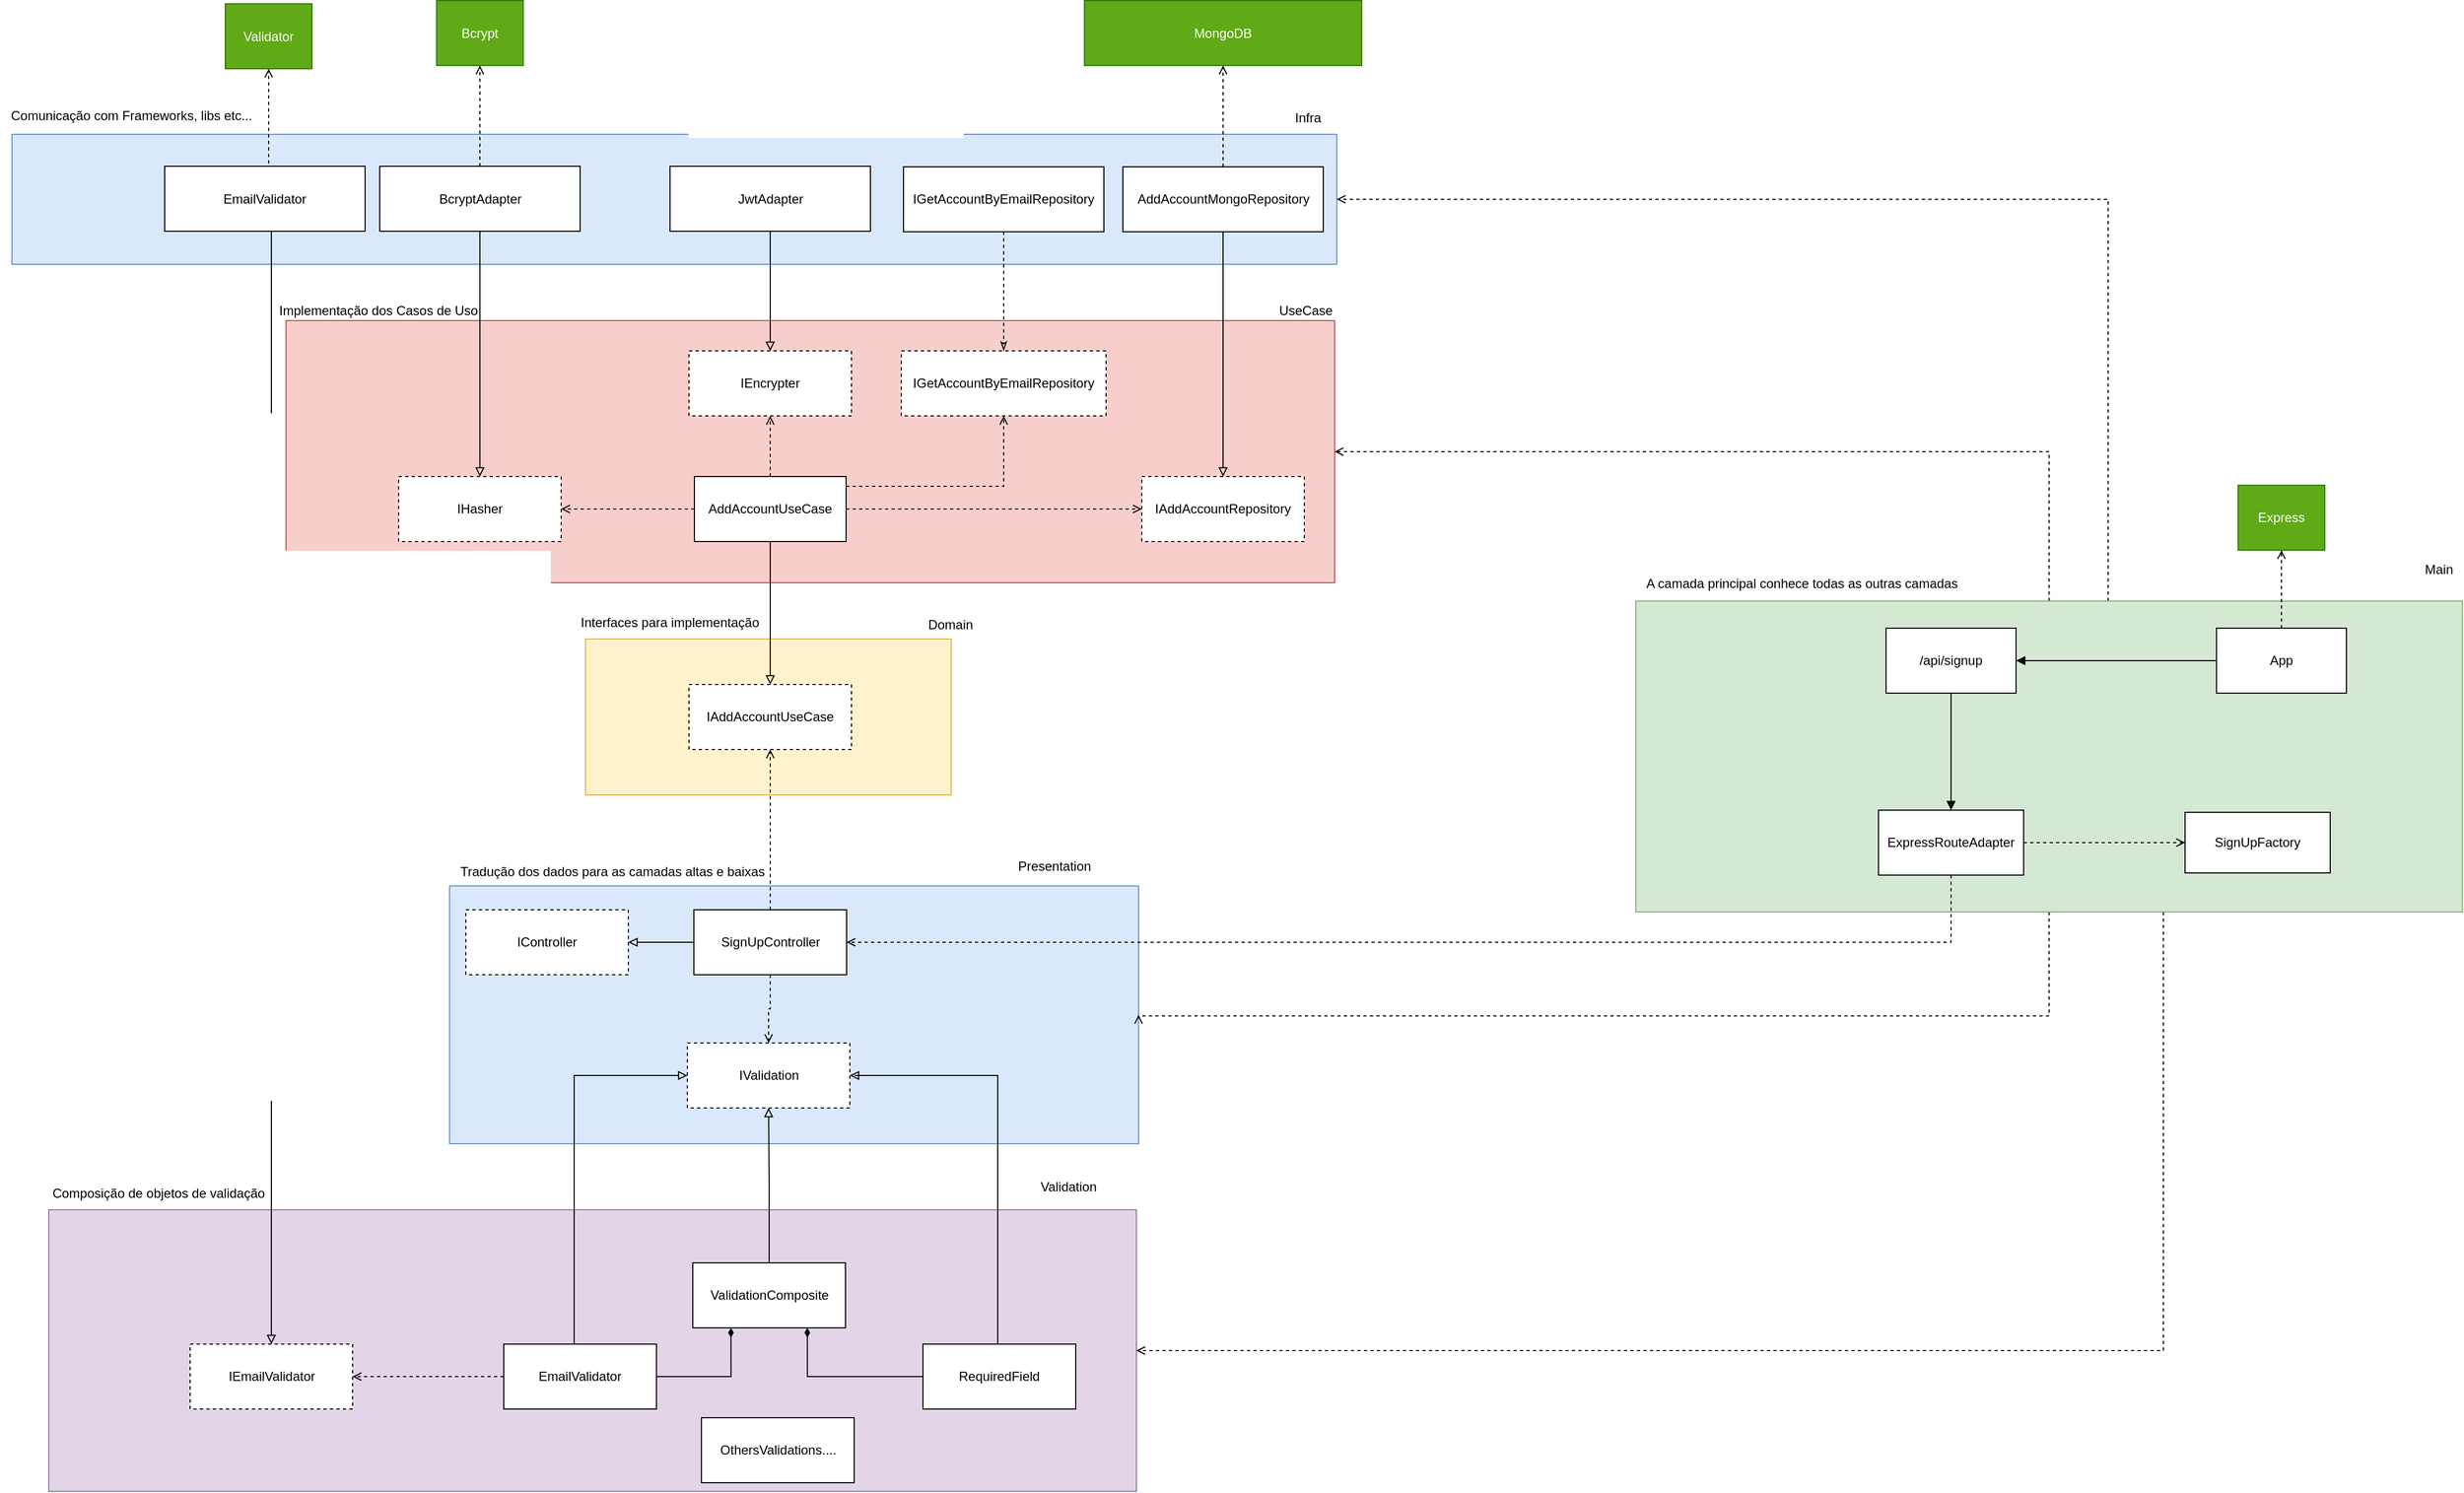 <mxfile version="12.2.4" pages="19"><diagram id="Na4PCIT59YV9XwbjJwVq" name="SignUp"><mxGraphModel dx="1108" dy="821" grid="0" gridSize="10" guides="1" tooltips="1" connect="1" arrows="1" fold="1" page="0" pageScale="1" pageWidth="827" pageHeight="1169" math="0" shadow="0"><root><mxCell id="0"/><mxCell id="1" parent="0"/><mxCell id="RbOHAfhauxJgaJQc95Fb-26" value="" style="rounded=0;whiteSpace=wrap;html=1;fillColor=#fff2cc;strokeColor=#d6b656;" parent="1" vertex="1"><mxGeometry x="210.5" y="358" width="337.5" height="144" as="geometry"/></mxCell><mxCell id="RbOHAfhauxJgaJQc95Fb-2" value="" style="rounded=0;whiteSpace=wrap;html=1;fillColor=#f8cecc;strokeColor=#b85450;" parent="1" vertex="1"><mxGeometry x="-66" y="64" width="968" height="242" as="geometry"/></mxCell><mxCell id="RbOHAfhauxJgaJQc95Fb-3" value="UseCase" style="text;html=1;align=center;verticalAlign=middle;resizable=0;points=[];autosize=1;strokeColor=none;fillColor=none;" parent="1" vertex="1"><mxGeometry x="845" y="46" width="59" height="18" as="geometry"/></mxCell><mxCell id="RbOHAfhauxJgaJQc95Fb-19" style="edgeStyle=orthogonalEdgeStyle;rounded=0;orthogonalLoop=1;jettySize=auto;html=1;entryX=0;entryY=0.5;entryDx=0;entryDy=0;dashed=1;endArrow=open;endFill=0;" parent="1" source="RbOHAfhauxJgaJQc95Fb-4" target="RbOHAfhauxJgaJQc95Fb-6" edge="1"><mxGeometry relative="1" as="geometry"/></mxCell><mxCell id="RbOHAfhauxJgaJQc95Fb-21" style="edgeStyle=orthogonalEdgeStyle;rounded=0;orthogonalLoop=1;jettySize=auto;html=1;entryX=1;entryY=0.5;entryDx=0;entryDy=0;dashed=1;endArrow=open;endFill=0;" parent="1" source="RbOHAfhauxJgaJQc95Fb-4" target="RbOHAfhauxJgaJQc95Fb-20" edge="1"><mxGeometry relative="1" as="geometry"/></mxCell><mxCell id="RbOHAfhauxJgaJQc95Fb-29" style="edgeStyle=orthogonalEdgeStyle;rounded=0;orthogonalLoop=1;jettySize=auto;html=1;entryX=0.5;entryY=0;entryDx=0;entryDy=0;endArrow=block;endFill=0;" parent="1" source="RbOHAfhauxJgaJQc95Fb-4" target="RbOHAfhauxJgaJQc95Fb-27" edge="1"><mxGeometry relative="1" as="geometry"><mxPoint x="420" y="328" as="targetPoint"/></mxGeometry></mxCell><mxCell id="6" style="edgeStyle=orthogonalEdgeStyle;rounded=0;orthogonalLoop=1;jettySize=auto;html=1;entryX=0.5;entryY=1;entryDx=0;entryDy=0;dashed=1;endArrow=open;endFill=0;" parent="1" source="RbOHAfhauxJgaJQc95Fb-4" target="2" edge="1"><mxGeometry relative="1" as="geometry"/></mxCell><mxCell id="8" style="edgeStyle=orthogonalEdgeStyle;rounded=0;orthogonalLoop=1;jettySize=auto;html=1;entryX=0.5;entryY=1;entryDx=0;entryDy=0;dashed=1;endArrow=open;endFill=0;" parent="1" source="RbOHAfhauxJgaJQc95Fb-4" target="7" edge="1"><mxGeometry relative="1" as="geometry"><Array as="points"><mxPoint x="597" y="217"/></Array></mxGeometry></mxCell><mxCell id="RbOHAfhauxJgaJQc95Fb-4" value="AddAccountUseCase" style="rounded=0;whiteSpace=wrap;html=1;" parent="1" vertex="1"><mxGeometry x="311" y="208" width="140" height="60" as="geometry"/></mxCell><mxCell id="RbOHAfhauxJgaJQc95Fb-6" value="IAddAccountRepository" style="rounded=0;whiteSpace=wrap;html=1;dashed=1;" parent="1" vertex="1"><mxGeometry x="724" y="208" width="150" height="60" as="geometry"/></mxCell><mxCell id="RbOHAfhauxJgaJQc95Fb-8" value="" style="rounded=0;whiteSpace=wrap;html=1;fillColor=#dae8fc;strokeColor=#6c8ebf;" parent="1" vertex="1"><mxGeometry x="-319" y="-108" width="1223" height="120" as="geometry"/></mxCell><mxCell id="RbOHAfhauxJgaJQc95Fb-9" value="Infra" style="text;html=1;align=center;verticalAlign=middle;resizable=0;points=[];autosize=1;strokeColor=none;fillColor=none;" parent="1" vertex="1"><mxGeometry x="852" y="-138" width="50" height="30" as="geometry"/></mxCell><mxCell id="RbOHAfhauxJgaJQc95Fb-18" style="edgeStyle=orthogonalEdgeStyle;rounded=0;orthogonalLoop=1;jettySize=auto;html=1;entryX=0.5;entryY=1;entryDx=0;entryDy=0;dashed=1;endArrow=open;endFill=0;" parent="1" source="RbOHAfhauxJgaJQc95Fb-10" target="RbOHAfhauxJgaJQc95Fb-17" edge="1"><mxGeometry relative="1" as="geometry"/></mxCell><mxCell id="RbOHAfhauxJgaJQc95Fb-90" style="edgeStyle=orthogonalEdgeStyle;rounded=0;orthogonalLoop=1;jettySize=auto;html=1;entryX=0.5;entryY=0;entryDx=0;entryDy=0;startArrow=none;startFill=0;endArrow=block;endFill=0;" parent="1" source="RbOHAfhauxJgaJQc95Fb-10" target="RbOHAfhauxJgaJQc95Fb-6" edge="1"><mxGeometry relative="1" as="geometry"/></mxCell><mxCell id="RbOHAfhauxJgaJQc95Fb-10" value="AddAccountMongoRepository" style="rounded=0;whiteSpace=wrap;html=1;" parent="1" vertex="1"><mxGeometry x="706.5" y="-78" width="185" height="60" as="geometry"/></mxCell><mxCell id="RbOHAfhauxJgaJQc95Fb-17" value="MongoDB" style="rounded=0;whiteSpace=wrap;html=1;fillColor=#60a917;fontColor=#ffffff;strokeColor=#2D7600;" parent="1" vertex="1"><mxGeometry x="671" y="-231.5" width="256" height="60" as="geometry"/></mxCell><mxCell id="RbOHAfhauxJgaJQc95Fb-20" value="IHasher" style="rounded=0;whiteSpace=wrap;html=1;dashed=1;" parent="1" vertex="1"><mxGeometry x="38" y="208" width="150" height="60" as="geometry"/></mxCell><mxCell id="RbOHAfhauxJgaJQc95Fb-23" style="edgeStyle=orthogonalEdgeStyle;rounded=0;orthogonalLoop=1;jettySize=auto;html=1;entryX=0.5;entryY=0;entryDx=0;entryDy=0;endArrow=block;endFill=0;" parent="1" source="RbOHAfhauxJgaJQc95Fb-22" target="RbOHAfhauxJgaJQc95Fb-20" edge="1"><mxGeometry relative="1" as="geometry"/></mxCell><mxCell id="RbOHAfhauxJgaJQc95Fb-25" style="edgeStyle=orthogonalEdgeStyle;rounded=0;orthogonalLoop=1;jettySize=auto;html=1;entryX=0.5;entryY=1;entryDx=0;entryDy=0;dashed=1;endArrow=open;endFill=0;" parent="1" source="RbOHAfhauxJgaJQc95Fb-22" target="RbOHAfhauxJgaJQc95Fb-24" edge="1"><mxGeometry relative="1" as="geometry"/></mxCell><mxCell id="RbOHAfhauxJgaJQc95Fb-22" value="BcryptAdapter" style="rounded=0;whiteSpace=wrap;html=1;" parent="1" vertex="1"><mxGeometry x="20.5" y="-78.5" width="185" height="60" as="geometry"/></mxCell><mxCell id="RbOHAfhauxJgaJQc95Fb-24" value="Bcrypt" style="rounded=0;whiteSpace=wrap;html=1;fillColor=#60a917;fontColor=#ffffff;strokeColor=#2D7600;" parent="1" vertex="1"><mxGeometry x="73" y="-231.5" width="80" height="60" as="geometry"/></mxCell><mxCell id="RbOHAfhauxJgaJQc95Fb-27" value="IAddAccountUseCase" style="rounded=0;whiteSpace=wrap;html=1;dashed=1;" parent="1" vertex="1"><mxGeometry x="306" y="400" width="150" height="60" as="geometry"/></mxCell><mxCell id="RbOHAfhauxJgaJQc95Fb-28" value="Domain" style="text;html=1;align=center;verticalAlign=middle;resizable=0;points=[];autosize=1;strokeColor=none;fillColor=none;" parent="1" vertex="1"><mxGeometry x="517.5" y="332" width="59" height="26" as="geometry"/></mxCell><mxCell id="RbOHAfhauxJgaJQc95Fb-30" value="" style="rounded=0;whiteSpace=wrap;html=1;fillColor=#dae8fc;strokeColor=#6c8ebf;" parent="1" vertex="1"><mxGeometry x="85" y="586" width="636" height="238" as="geometry"/></mxCell><mxCell id="RbOHAfhauxJgaJQc95Fb-32" style="edgeStyle=orthogonalEdgeStyle;rounded=0;orthogonalLoop=1;jettySize=auto;html=1;entryX=0.5;entryY=1;entryDx=0;entryDy=0;dashed=1;endArrow=open;endFill=0;" parent="1" source="RbOHAfhauxJgaJQc95Fb-31" target="RbOHAfhauxJgaJQc95Fb-27" edge="1"><mxGeometry relative="1" as="geometry"/></mxCell><mxCell id="RbOHAfhauxJgaJQc95Fb-35" style="edgeStyle=orthogonalEdgeStyle;rounded=0;orthogonalLoop=1;jettySize=auto;html=1;entryX=0.5;entryY=0;entryDx=0;entryDy=0;dashed=1;endArrow=open;endFill=0;" parent="1" source="RbOHAfhauxJgaJQc95Fb-31" target="RbOHAfhauxJgaJQc95Fb-33" edge="1"><mxGeometry relative="1" as="geometry"/></mxCell><mxCell id="RbOHAfhauxJgaJQc95Fb-31" value="SignUpController" style="rounded=0;whiteSpace=wrap;html=1;" parent="1" vertex="1"><mxGeometry x="310.5" y="608" width="141" height="60" as="geometry"/></mxCell><mxCell id="RbOHAfhauxJgaJQc95Fb-33" value="IValidation" style="rounded=0;whiteSpace=wrap;html=1;dashed=1;" parent="1" vertex="1"><mxGeometry x="304.5" y="731" width="150" height="60" as="geometry"/></mxCell><mxCell id="RbOHAfhauxJgaJQc95Fb-36" value="" style="rounded=0;whiteSpace=wrap;html=1;fillColor=#e1d5e7;strokeColor=#9673a6;" parent="1" vertex="1"><mxGeometry x="-285" y="885" width="1004" height="260" as="geometry"/></mxCell><mxCell id="RbOHAfhauxJgaJQc95Fb-43" style="edgeStyle=orthogonalEdgeStyle;rounded=0;orthogonalLoop=1;jettySize=auto;html=1;entryX=0.5;entryY=1;entryDx=0;entryDy=0;startArrow=none;startFill=0;endArrow=block;endFill=0;" parent="1" source="RbOHAfhauxJgaJQc95Fb-37" target="RbOHAfhauxJgaJQc95Fb-33" edge="1"><mxGeometry relative="1" as="geometry"/></mxCell><mxCell id="RbOHAfhauxJgaJQc95Fb-37" value="ValidationComposite" style="rounded=0;whiteSpace=wrap;html=1;" parent="1" vertex="1"><mxGeometry x="309.5" y="934" width="141" height="60" as="geometry"/></mxCell><mxCell id="RbOHAfhauxJgaJQc95Fb-44" style="edgeStyle=orthogonalEdgeStyle;rounded=0;orthogonalLoop=1;jettySize=auto;html=1;entryX=1;entryY=0.5;entryDx=0;entryDy=0;startArrow=none;startFill=0;endArrow=block;endFill=0;" parent="1" source="RbOHAfhauxJgaJQc95Fb-38" target="RbOHAfhauxJgaJQc95Fb-33" edge="1"><mxGeometry relative="1" as="geometry"><Array as="points"><mxPoint x="591" y="761"/><mxPoint x="459" y="761"/></Array></mxGeometry></mxCell><mxCell id="RbOHAfhauxJgaJQc95Fb-48" style="edgeStyle=orthogonalEdgeStyle;rounded=0;orthogonalLoop=1;jettySize=auto;html=1;entryX=0.75;entryY=1;entryDx=0;entryDy=0;startArrow=none;startFill=0;endArrow=diamondThin;endFill=1;" parent="1" source="RbOHAfhauxJgaJQc95Fb-38" target="RbOHAfhauxJgaJQc95Fb-37" edge="1"><mxGeometry relative="1" as="geometry"/></mxCell><mxCell id="RbOHAfhauxJgaJQc95Fb-38" value="RequiredField" style="rounded=0;whiteSpace=wrap;html=1;" parent="1" vertex="1"><mxGeometry x="522" y="1009" width="141" height="60" as="geometry"/></mxCell><mxCell id="RbOHAfhauxJgaJQc95Fb-46" style="edgeStyle=orthogonalEdgeStyle;rounded=0;orthogonalLoop=1;jettySize=auto;html=1;entryX=0;entryY=0.5;entryDx=0;entryDy=0;startArrow=none;startFill=0;endArrow=block;endFill=0;" parent="1" source="RbOHAfhauxJgaJQc95Fb-45" target="RbOHAfhauxJgaJQc95Fb-33" edge="1"><mxGeometry relative="1" as="geometry"><Array as="points"><mxPoint x="200" y="761"/></Array></mxGeometry></mxCell><mxCell id="RbOHAfhauxJgaJQc95Fb-47" style="edgeStyle=orthogonalEdgeStyle;rounded=0;orthogonalLoop=1;jettySize=auto;html=1;entryX=0.25;entryY=1;entryDx=0;entryDy=0;startArrow=none;startFill=0;endArrow=diamondThin;endFill=1;" parent="1" source="RbOHAfhauxJgaJQc95Fb-45" target="RbOHAfhauxJgaJQc95Fb-37" edge="1"><mxGeometry relative="1" as="geometry"/></mxCell><mxCell id="RbOHAfhauxJgaJQc95Fb-56" style="edgeStyle=orthogonalEdgeStyle;rounded=0;orthogonalLoop=1;jettySize=auto;html=1;entryX=1;entryY=0.5;entryDx=0;entryDy=0;startArrow=none;startFill=0;endArrow=open;endFill=0;dashed=1;" parent="1" source="RbOHAfhauxJgaJQc95Fb-45" target="RbOHAfhauxJgaJQc95Fb-55" edge="1"><mxGeometry relative="1" as="geometry"/></mxCell><mxCell id="RbOHAfhauxJgaJQc95Fb-45" value="EmailValidator" style="rounded=0;whiteSpace=wrap;html=1;" parent="1" vertex="1"><mxGeometry x="135" y="1009" width="141" height="60" as="geometry"/></mxCell><mxCell id="RbOHAfhauxJgaJQc95Fb-57" style="edgeStyle=orthogonalEdgeStyle;rounded=0;orthogonalLoop=1;jettySize=auto;html=1;entryX=0.5;entryY=0;entryDx=0;entryDy=0;startArrow=none;startFill=0;endArrow=block;endFill=0;" parent="1" source="RbOHAfhauxJgaJQc95Fb-49" target="RbOHAfhauxJgaJQc95Fb-55" edge="1"><mxGeometry relative="1" as="geometry"><Array as="points"><mxPoint x="-79" y="1009"/></Array></mxGeometry></mxCell><mxCell id="RbOHAfhauxJgaJQc95Fb-49" value="EmailValidator" style="rounded=0;whiteSpace=wrap;html=1;" parent="1" vertex="1"><mxGeometry x="-178" y="-78.5" width="185" height="60" as="geometry"/></mxCell><mxCell id="RbOHAfhauxJgaJQc95Fb-51" value="Validator" style="rounded=0;whiteSpace=wrap;html=1;fillColor=#60a917;fontColor=#ffffff;strokeColor=#2D7600;" parent="1" vertex="1"><mxGeometry x="-122" y="-228.5" width="80" height="60" as="geometry"/></mxCell><mxCell id="RbOHAfhauxJgaJQc95Fb-52" style="edgeStyle=orthogonalEdgeStyle;rounded=0;orthogonalLoop=1;jettySize=auto;html=1;entryX=0.5;entryY=1;entryDx=0;entryDy=0;dashed=1;exitX=0.5;exitY=0;exitDx=0;exitDy=0;endArrow=open;endFill=0;" parent="1" source="RbOHAfhauxJgaJQc95Fb-49" target="RbOHAfhauxJgaJQc95Fb-51" edge="1"><mxGeometry relative="1" as="geometry"><mxPoint x="214" y="-68.5" as="sourcePoint"/><mxPoint x="214" y="-158.5" as="targetPoint"/><Array as="points"><mxPoint x="-82" y="-78.5"/></Array></mxGeometry></mxCell><mxCell id="RbOHAfhauxJgaJQc95Fb-55" value="IEmailValidator" style="rounded=0;whiteSpace=wrap;html=1;dashed=1;" parent="1" vertex="1"><mxGeometry x="-154.5" y="1009" width="150" height="60" as="geometry"/></mxCell><mxCell id="RbOHAfhauxJgaJQc95Fb-58" value="Presentation" style="text;html=1;align=center;verticalAlign=middle;resizable=0;points=[];autosize=1;strokeColor=none;fillColor=none;" parent="1" vertex="1"><mxGeometry x="600" y="555" width="85" height="26" as="geometry"/></mxCell><mxCell id="RbOHAfhauxJgaJQc95Fb-59" value="Validation" style="text;html=1;align=center;verticalAlign=middle;resizable=0;points=[];autosize=1;strokeColor=none;fillColor=none;" parent="1" vertex="1"><mxGeometry x="621" y="851" width="70" height="26" as="geometry"/></mxCell><mxCell id="RbOHAfhauxJgaJQc95Fb-63" style="edgeStyle=orthogonalEdgeStyle;rounded=0;orthogonalLoop=1;jettySize=auto;html=1;entryX=1;entryY=0.5;entryDx=0;entryDy=0;dashed=1;startArrow=none;startFill=0;endArrow=open;endFill=0;" parent="1" source="RbOHAfhauxJgaJQc95Fb-61" target="RbOHAfhauxJgaJQc95Fb-36" edge="1"><mxGeometry relative="1" as="geometry"><Array as="points"><mxPoint x="1667" y="1015"/></Array></mxGeometry></mxCell><mxCell id="RbOHAfhauxJgaJQc95Fb-64" style="edgeStyle=orthogonalEdgeStyle;rounded=0;orthogonalLoop=1;jettySize=auto;html=1;entryX=1;entryY=0.5;entryDx=0;entryDy=0;dashed=1;startArrow=none;startFill=0;endArrow=open;endFill=0;" parent="1" source="RbOHAfhauxJgaJQc95Fb-61" target="RbOHAfhauxJgaJQc95Fb-30" edge="1"><mxGeometry relative="1" as="geometry"><Array as="points"><mxPoint x="1561" y="706"/></Array></mxGeometry></mxCell><mxCell id="RbOHAfhauxJgaJQc95Fb-65" style="edgeStyle=orthogonalEdgeStyle;rounded=0;orthogonalLoop=1;jettySize=auto;html=1;entryX=1;entryY=0.5;entryDx=0;entryDy=0;dashed=1;startArrow=none;startFill=0;endArrow=open;endFill=0;" parent="1" source="RbOHAfhauxJgaJQc95Fb-61" target="RbOHAfhauxJgaJQc95Fb-2" edge="1"><mxGeometry relative="1" as="geometry"><Array as="points"><mxPoint x="1561" y="185"/></Array></mxGeometry></mxCell><mxCell id="RbOHAfhauxJgaJQc95Fb-66" style="edgeStyle=orthogonalEdgeStyle;rounded=0;orthogonalLoop=1;jettySize=auto;html=1;entryX=1;entryY=0.5;entryDx=0;entryDy=0;dashed=1;startArrow=none;startFill=0;endArrow=open;endFill=0;" parent="1" source="RbOHAfhauxJgaJQc95Fb-61" target="RbOHAfhauxJgaJQc95Fb-8" edge="1"><mxGeometry relative="1" as="geometry"><Array as="points"><mxPoint x="1616" y="-48"/></Array></mxGeometry></mxCell><mxCell id="RbOHAfhauxJgaJQc95Fb-61" value="" style="rounded=0;whiteSpace=wrap;html=1;fillColor=#d5e8d4;strokeColor=#82b366;" parent="1" vertex="1"><mxGeometry x="1180" y="323" width="763" height="287" as="geometry"/></mxCell><mxCell id="RbOHAfhauxJgaJQc95Fb-62" value="Main" style="text;html=1;align=center;verticalAlign=middle;resizable=0;points=[];autosize=1;strokeColor=none;fillColor=none;" parent="1" vertex="1"><mxGeometry x="1899" y="281" width="44" height="26" as="geometry"/></mxCell><mxCell id="RbOHAfhauxJgaJQc95Fb-71" style="edgeStyle=orthogonalEdgeStyle;rounded=0;orthogonalLoop=1;jettySize=auto;html=1;dashed=1;startArrow=none;startFill=0;endArrow=open;endFill=0;entryX=0.5;entryY=1;entryDx=0;entryDy=0;" parent="1" source="RbOHAfhauxJgaJQc95Fb-67" target="RbOHAfhauxJgaJQc95Fb-72" edge="1"><mxGeometry relative="1" as="geometry"><mxPoint x="1577" y="274.0" as="targetPoint"/></mxGeometry></mxCell><mxCell id="RbOHAfhauxJgaJQc95Fb-73" style="edgeStyle=orthogonalEdgeStyle;rounded=0;orthogonalLoop=1;jettySize=auto;html=1;entryX=1;entryY=0.5;entryDx=0;entryDy=0;startArrow=none;startFill=0;endArrow=block;endFill=1;" parent="1" source="RbOHAfhauxJgaJQc95Fb-67" target="RbOHAfhauxJgaJQc95Fb-68" edge="1"><mxGeometry relative="1" as="geometry"/></mxCell><mxCell id="RbOHAfhauxJgaJQc95Fb-67" value="App" style="rounded=0;whiteSpace=wrap;html=1;" parent="1" vertex="1"><mxGeometry x="1716" y="348" width="120" height="60" as="geometry"/></mxCell><mxCell id="RbOHAfhauxJgaJQc95Fb-74" style="edgeStyle=orthogonalEdgeStyle;rounded=0;orthogonalLoop=1;jettySize=auto;html=1;entryX=0.5;entryY=0;entryDx=0;entryDy=0;startArrow=none;startFill=0;endArrow=block;endFill=1;" parent="1" source="RbOHAfhauxJgaJQc95Fb-68" target="RbOHAfhauxJgaJQc95Fb-69" edge="1"><mxGeometry relative="1" as="geometry"/></mxCell><mxCell id="RbOHAfhauxJgaJQc95Fb-68" value="/api/signup" style="rounded=0;whiteSpace=wrap;html=1;" parent="1" vertex="1"><mxGeometry x="1411" y="348" width="120" height="60" as="geometry"/></mxCell><mxCell id="RbOHAfhauxJgaJQc95Fb-81" style="edgeStyle=orthogonalEdgeStyle;rounded=0;orthogonalLoop=1;jettySize=auto;html=1;entryX=1;entryY=0.5;entryDx=0;entryDy=0;startArrow=none;startFill=0;endArrow=open;endFill=0;dashed=1;" parent="1" source="RbOHAfhauxJgaJQc95Fb-69" target="RbOHAfhauxJgaJQc95Fb-31" edge="1"><mxGeometry relative="1" as="geometry"><Array as="points"><mxPoint x="1471" y="638"/></Array></mxGeometry></mxCell><mxCell id="RbOHAfhauxJgaJQc95Fb-94" style="edgeStyle=orthogonalEdgeStyle;rounded=0;orthogonalLoop=1;jettySize=auto;html=1;startArrow=none;startFill=0;endArrow=open;endFill=0;dashed=1;" parent="1" source="RbOHAfhauxJgaJQc95Fb-69" target="RbOHAfhauxJgaJQc95Fb-70" edge="1"><mxGeometry relative="1" as="geometry"/></mxCell><mxCell id="RbOHAfhauxJgaJQc95Fb-69" value="ExpressRouteAdapter" style="rounded=0;whiteSpace=wrap;html=1;" parent="1" vertex="1"><mxGeometry x="1404" y="516" width="134" height="60" as="geometry"/></mxCell><mxCell id="RbOHAfhauxJgaJQc95Fb-70" value="SignUpFactory" style="rounded=0;whiteSpace=wrap;html=1;" parent="1" vertex="1"><mxGeometry x="1687" y="518" width="134" height="56" as="geometry"/></mxCell><mxCell id="RbOHAfhauxJgaJQc95Fb-72" value="Express" style="rounded=0;whiteSpace=wrap;html=1;fillColor=#60a917;fontColor=#ffffff;strokeColor=#2D7600;" parent="1" vertex="1"><mxGeometry x="1736" y="216" width="80" height="60" as="geometry"/></mxCell><mxCell id="RbOHAfhauxJgaJQc95Fb-82" value="A camada principal conhece todas as outras camadas" style="text;html=1;align=center;verticalAlign=middle;resizable=0;points=[];autosize=1;strokeColor=none;fillColor=none;" parent="1" vertex="1"><mxGeometry x="1180" y="294" width="306" height="26" as="geometry"/></mxCell><mxCell id="RbOHAfhauxJgaJQc95Fb-83" value="Implementação dos Casos de Uso" style="text;html=1;align=center;verticalAlign=middle;resizable=0;points=[];autosize=1;strokeColor=none;fillColor=none;" parent="1" vertex="1"><mxGeometry x="-82" y="42" width="201" height="26" as="geometry"/></mxCell><mxCell id="RbOHAfhauxJgaJQc95Fb-84" value="Comunicação com Frameworks, libs etc..." style="text;html=1;align=center;verticalAlign=middle;resizable=0;points=[];autosize=1;strokeColor=none;fillColor=none;" parent="1" vertex="1"><mxGeometry x="-330" y="-138.5" width="241" height="26" as="geometry"/></mxCell><mxCell id="RbOHAfhauxJgaJQc95Fb-85" value="Interfaces para implementação" style="text;html=1;align=center;verticalAlign=middle;resizable=0;points=[];autosize=1;strokeColor=none;fillColor=none;" parent="1" vertex="1"><mxGeometry x="196.5" y="330" width="183" height="26" as="geometry"/></mxCell><mxCell id="RbOHAfhauxJgaJQc95Fb-86" value="Tradução dos dados para as camadas altas e baixas" style="text;html=1;align=center;verticalAlign=middle;resizable=0;points=[];autosize=1;strokeColor=none;fillColor=none;" parent="1" vertex="1"><mxGeometry x="85" y="560" width="299" height="26" as="geometry"/></mxCell><mxCell id="RbOHAfhauxJgaJQc95Fb-87" value="Composição de objetos de validação" style="text;html=1;align=center;verticalAlign=middle;resizable=0;points=[];autosize=1;strokeColor=none;fillColor=none;" parent="1" vertex="1"><mxGeometry x="-291" y="857" width="214" height="26" as="geometry"/></mxCell><mxCell id="RbOHAfhauxJgaJQc95Fb-88" value="IController" style="rounded=0;whiteSpace=wrap;html=1;dashed=1;" parent="1" vertex="1"><mxGeometry x="100" y="608" width="150" height="60" as="geometry"/></mxCell><mxCell id="RbOHAfhauxJgaJQc95Fb-89" style="edgeStyle=orthogonalEdgeStyle;rounded=0;orthogonalLoop=1;jettySize=auto;html=1;entryX=1;entryY=0.5;entryDx=0;entryDy=0;exitX=0;exitY=0.5;exitDx=0;exitDy=0;endArrow=block;endFill=0;" parent="1" source="RbOHAfhauxJgaJQc95Fb-31" target="RbOHAfhauxJgaJQc95Fb-88" edge="1"><mxGeometry relative="1" as="geometry"><mxPoint x="394" y="678" as="sourcePoint"/><mxPoint x="394.5" y="741" as="targetPoint"/></mxGeometry></mxCell><mxCell id="hvn0xm9ukrqAndoJ50sF-1" value="OthersValidations...." style="rounded=0;whiteSpace=wrap;html=1;" parent="1" vertex="1"><mxGeometry x="317.5" y="1077" width="141" height="60" as="geometry"/></mxCell><mxCell id="2" value="IEncrypter" style="rounded=0;whiteSpace=wrap;html=1;dashed=1;" parent="1" vertex="1"><mxGeometry x="306" y="92" width="150" height="60" as="geometry"/></mxCell><mxCell id="4" style="edgeStyle=orthogonalEdgeStyle;rounded=0;orthogonalLoop=1;jettySize=auto;html=1;entryX=0.5;entryY=0;entryDx=0;entryDy=0;endArrow=block;endFill=0;" parent="1" source="3" target="2" edge="1"><mxGeometry relative="1" as="geometry"/></mxCell><mxCell id="3" value="JwtAdapter" style="rounded=0;whiteSpace=wrap;html=1;" parent="1" vertex="1"><mxGeometry x="288.5" y="-78.5" width="185" height="60" as="geometry"/></mxCell><mxCell id="7" value="IGetAccountByEmailRepository" style="rounded=0;whiteSpace=wrap;html=1;dashed=1;" parent="1" vertex="1"><mxGeometry x="502" y="92" width="189" height="60" as="geometry"/></mxCell><mxCell id="10" style="edgeStyle=orthogonalEdgeStyle;rounded=0;orthogonalLoop=1;jettySize=auto;html=1;dashed=1;endArrow=classicThin;endFill=0;" parent="1" source="9" target="7" edge="1"><mxGeometry relative="1" as="geometry"/></mxCell><mxCell id="9" value="IGetAccountByEmailRepository" style="rounded=0;whiteSpace=wrap;html=1;" parent="1" vertex="1"><mxGeometry x="504" y="-78" width="185" height="60" as="geometry"/></mxCell></root></mxGraphModel></diagram><diagram name="Login" id="IRjqoPclqudl7tODWAmX"><mxGraphModel dx="2287" dy="1411" grid="0" gridSize="10" guides="1" tooltips="1" connect="1" arrows="1" fold="1" page="0" pageScale="1" pageWidth="827" pageHeight="1169" math="0" shadow="0"><root><mxCell id="lfb9-FV86YLvJwPHmK8w-0"/><mxCell id="lfb9-FV86YLvJwPHmK8w-1" parent="lfb9-FV86YLvJwPHmK8w-0"/><mxCell id="lfb9-FV86YLvJwPHmK8w-2" value="" style="rounded=0;whiteSpace=wrap;html=1;fillColor=#fff2cc;strokeColor=#d6b656;" vertex="1" parent="lfb9-FV86YLvJwPHmK8w-1"><mxGeometry x="210.5" y="358" width="337.5" height="144" as="geometry"/></mxCell><mxCell id="lfb9-FV86YLvJwPHmK8w-3" value="" style="rounded=0;whiteSpace=wrap;html=1;fillColor=#f8cecc;strokeColor=#b85450;" vertex="1" parent="lfb9-FV86YLvJwPHmK8w-1"><mxGeometry x="-77" y="84" width="936" height="215" as="geometry"/></mxCell><mxCell id="lfb9-FV86YLvJwPHmK8w-4" value="Data" style="text;html=1;align=center;verticalAlign=middle;resizable=0;points=[];autosize=1;strokeColor=none;fillColor=none;" vertex="1" parent="lfb9-FV86YLvJwPHmK8w-1"><mxGeometry x="816" y="58" width="43" height="26" as="geometry"/></mxCell><mxCell id="lfb9-FV86YLvJwPHmK8w-5" style="edgeStyle=orthogonalEdgeStyle;rounded=0;orthogonalLoop=1;jettySize=auto;html=1;entryX=0;entryY=0.5;entryDx=0;entryDy=0;dashed=1;endArrow=open;endFill=0;" edge="1" parent="lfb9-FV86YLvJwPHmK8w-1" source="lfb9-FV86YLvJwPHmK8w-8" target="lfb9-FV86YLvJwPHmK8w-9"><mxGeometry relative="1" as="geometry"/></mxCell><mxCell id="lfb9-FV86YLvJwPHmK8w-6" style="edgeStyle=orthogonalEdgeStyle;rounded=0;orthogonalLoop=1;jettySize=auto;html=1;entryX=1;entryY=0.5;entryDx=0;entryDy=0;dashed=1;endArrow=open;endFill=0;" edge="1" parent="lfb9-FV86YLvJwPHmK8w-1" source="lfb9-FV86YLvJwPHmK8w-8" target="lfb9-FV86YLvJwPHmK8w-16"><mxGeometry relative="1" as="geometry"/></mxCell><mxCell id="lfb9-FV86YLvJwPHmK8w-7" style="edgeStyle=orthogonalEdgeStyle;rounded=0;orthogonalLoop=1;jettySize=auto;html=1;entryX=0.5;entryY=0;entryDx=0;entryDy=0;endArrow=block;endFill=0;" edge="1" parent="lfb9-FV86YLvJwPHmK8w-1" source="lfb9-FV86YLvJwPHmK8w-8" target="lfb9-FV86YLvJwPHmK8w-22"><mxGeometry relative="1" as="geometry"><mxPoint x="420" y="328" as="targetPoint"/></mxGeometry></mxCell><mxCell id="pLEqQVleKJ72KaD8NnEe-1" style="edgeStyle=orthogonalEdgeStyle;rounded=0;orthogonalLoop=1;jettySize=auto;html=1;entryX=0.5;entryY=1;entryDx=0;entryDy=0;dashed=1;startArrow=none;startFill=0;endArrow=open;endFill=0;" edge="1" parent="lfb9-FV86YLvJwPHmK8w-1" source="lfb9-FV86YLvJwPHmK8w-8" target="pLEqQVleKJ72KaD8NnEe-0"><mxGeometry relative="1" as="geometry"/></mxCell><mxCell id="pLEqQVleKJ72KaD8NnEe-13" style="edgeStyle=orthogonalEdgeStyle;rounded=0;orthogonalLoop=1;jettySize=auto;html=1;entryX=0.5;entryY=1;entryDx=0;entryDy=0;dashed=1;fontSize=8;startArrow=none;startFill=0;endArrow=open;endFill=0;" edge="1" parent="lfb9-FV86YLvJwPHmK8w-1" source="lfb9-FV86YLvJwPHmK8w-8" target="pLEqQVleKJ72KaD8NnEe-7"><mxGeometry relative="1" as="geometry"><Array as="points"><mxPoint x="590" y="220"/></Array></mxGeometry></mxCell><mxCell id="lfb9-FV86YLvJwPHmK8w-8" value="AuthenticationUseCase" style="rounded=0;whiteSpace=wrap;html=1;" vertex="1" parent="lfb9-FV86YLvJwPHmK8w-1"><mxGeometry x="313.5" y="202" width="140" height="60" as="geometry"/></mxCell><mxCell id="lfb9-FV86YLvJwPHmK8w-9" value="IGetAccountByEmail" style="rounded=0;whiteSpace=wrap;html=1;dashed=1;" vertex="1" parent="lfb9-FV86YLvJwPHmK8w-1"><mxGeometry x="694" y="202" width="150" height="60" as="geometry"/></mxCell><mxCell id="lfb9-FV86YLvJwPHmK8w-10" value="" style="rounded=0;whiteSpace=wrap;html=1;fillColor=#dae8fc;strokeColor=#6c8ebf;" vertex="1" parent="lfb9-FV86YLvJwPHmK8w-1"><mxGeometry x="-363" y="-95" width="1241" height="120" as="geometry"/></mxCell><mxCell id="lfb9-FV86YLvJwPHmK8w-11" value="Infra" style="text;html=1;align=center;verticalAlign=middle;resizable=0;points=[];autosize=1;strokeColor=none;fillColor=none;" vertex="1" parent="lfb9-FV86YLvJwPHmK8w-1"><mxGeometry x="828" y="-125" width="50" height="30" as="geometry"/></mxCell><mxCell id="lfb9-FV86YLvJwPHmK8w-13" style="edgeStyle=orthogonalEdgeStyle;rounded=0;orthogonalLoop=1;jettySize=auto;html=1;entryX=0.5;entryY=0;entryDx=0;entryDy=0;startArrow=none;startFill=0;endArrow=block;endFill=0;" edge="1" parent="lfb9-FV86YLvJwPHmK8w-1" source="lfb9-FV86YLvJwPHmK8w-14" target="lfb9-FV86YLvJwPHmK8w-9"><mxGeometry relative="1" as="geometry"/></mxCell><mxCell id="pLEqQVleKJ72KaD8NnEe-12" style="edgeStyle=orthogonalEdgeStyle;rounded=0;orthogonalLoop=1;jettySize=auto;html=1;entryX=0.75;entryY=1;entryDx=0;entryDy=0;dashed=1;fontSize=8;startArrow=none;startFill=0;endArrow=open;endFill=0;" edge="1" parent="lfb9-FV86YLvJwPHmK8w-1" source="lfb9-FV86YLvJwPHmK8w-14" target="lfb9-FV86YLvJwPHmK8w-15"><mxGeometry relative="1" as="geometry"/></mxCell><mxCell id="lfb9-FV86YLvJwPHmK8w-14" value="&lt;font style=&quot;font-size: 10px;&quot;&gt;AddAccountMongoRepository&lt;/font&gt;" style="rounded=0;whiteSpace=wrap;html=1;" vertex="1" parent="lfb9-FV86YLvJwPHmK8w-1"><mxGeometry x="697.75" y="-70" width="142.5" height="60" as="geometry"/></mxCell><mxCell id="lfb9-FV86YLvJwPHmK8w-15" value="MongoDB" style="rounded=0;whiteSpace=wrap;html=1;fillColor=#60a917;fontColor=#ffffff;strokeColor=#2D7600;" vertex="1" parent="lfb9-FV86YLvJwPHmK8w-1"><mxGeometry x="522" y="-221" width="330.5" height="60" as="geometry"/></mxCell><mxCell id="lfb9-FV86YLvJwPHmK8w-16" value="IHasherComparer" style="rounded=0;whiteSpace=wrap;html=1;dashed=1;" vertex="1" parent="lfb9-FV86YLvJwPHmK8w-1"><mxGeometry x="107" y="202" width="150" height="60" as="geometry"/></mxCell><mxCell id="lfb9-FV86YLvJwPHmK8w-17" style="edgeStyle=orthogonalEdgeStyle;rounded=0;orthogonalLoop=1;jettySize=auto;html=1;entryX=0.5;entryY=0;entryDx=0;entryDy=0;endArrow=block;endFill=0;" edge="1" parent="lfb9-FV86YLvJwPHmK8w-1" source="lfb9-FV86YLvJwPHmK8w-20" target="lfb9-FV86YLvJwPHmK8w-16"><mxGeometry relative="1" as="geometry"/></mxCell><mxCell id="zQG5-gLI8V1XWl0Kzsk--1" style="edgeStyle=orthogonalEdgeStyle;rounded=0;orthogonalLoop=1;jettySize=auto;html=1;entryX=0.5;entryY=1;entryDx=0;entryDy=0;dashed=1;fontSize=10;startArrow=none;startFill=0;endArrow=open;endFill=0;" edge="1" parent="lfb9-FV86YLvJwPHmK8w-1" source="lfb9-FV86YLvJwPHmK8w-20" target="lfb9-FV86YLvJwPHmK8w-21"><mxGeometry relative="1" as="geometry"/></mxCell><mxCell id="lfb9-FV86YLvJwPHmK8w-20" value="BcryptAdapter" style="rounded=0;whiteSpace=wrap;html=1;" vertex="1" parent="lfb9-FV86YLvJwPHmK8w-1"><mxGeometry x="89.5" y="-70" width="185" height="60" as="geometry"/></mxCell><mxCell id="lfb9-FV86YLvJwPHmK8w-21" value="Bcrypt" style="rounded=0;whiteSpace=wrap;html=1;fillColor=#60a917;fontColor=#ffffff;strokeColor=#2D7600;" vertex="1" parent="lfb9-FV86YLvJwPHmK8w-1"><mxGeometry x="142" y="-224" width="80" height="60" as="geometry"/></mxCell><mxCell id="lfb9-FV86YLvJwPHmK8w-22" value="IAuthenticationUseCase" style="rounded=0;whiteSpace=wrap;html=1;dashed=1;" vertex="1" parent="lfb9-FV86YLvJwPHmK8w-1"><mxGeometry x="309.5" y="400" width="150" height="60" as="geometry"/></mxCell><mxCell id="lfb9-FV86YLvJwPHmK8w-23" value="Domain" style="text;html=1;align=center;verticalAlign=middle;resizable=0;points=[];autosize=1;strokeColor=none;fillColor=none;" vertex="1" parent="lfb9-FV86YLvJwPHmK8w-1"><mxGeometry x="487" y="330" width="59" height="26" as="geometry"/></mxCell><mxCell id="lfb9-FV86YLvJwPHmK8w-24" value="" style="rounded=0;whiteSpace=wrap;html=1;fillColor=#dae8fc;strokeColor=#6c8ebf;" vertex="1" parent="lfb9-FV86YLvJwPHmK8w-1"><mxGeometry x="85" y="586" width="636" height="238" as="geometry"/></mxCell><mxCell id="lfb9-FV86YLvJwPHmK8w-25" style="edgeStyle=orthogonalEdgeStyle;rounded=0;orthogonalLoop=1;jettySize=auto;html=1;entryX=0.5;entryY=1;entryDx=0;entryDy=0;dashed=1;endArrow=open;endFill=0;" edge="1" parent="lfb9-FV86YLvJwPHmK8w-1" source="lfb9-FV86YLvJwPHmK8w-27" target="lfb9-FV86YLvJwPHmK8w-22"><mxGeometry relative="1" as="geometry"/></mxCell><mxCell id="lfb9-FV86YLvJwPHmK8w-26" style="edgeStyle=orthogonalEdgeStyle;rounded=0;orthogonalLoop=1;jettySize=auto;html=1;entryX=0.5;entryY=0;entryDx=0;entryDy=0;dashed=1;endArrow=open;endFill=0;" edge="1" parent="lfb9-FV86YLvJwPHmK8w-1" source="lfb9-FV86YLvJwPHmK8w-27" target="lfb9-FV86YLvJwPHmK8w-28"><mxGeometry relative="1" as="geometry"/></mxCell><mxCell id="lfb9-FV86YLvJwPHmK8w-27" value="LoginController" style="rounded=0;whiteSpace=wrap;html=1;" vertex="1" parent="lfb9-FV86YLvJwPHmK8w-1"><mxGeometry x="313.5" y="608" width="141" height="60" as="geometry"/></mxCell><mxCell id="lfb9-FV86YLvJwPHmK8w-28" value="IValidation" style="rounded=0;whiteSpace=wrap;html=1;dashed=1;" vertex="1" parent="lfb9-FV86YLvJwPHmK8w-1"><mxGeometry x="309.5" y="731" width="150" height="60" as="geometry"/></mxCell><mxCell id="lfb9-FV86YLvJwPHmK8w-29" value="" style="rounded=0;whiteSpace=wrap;html=1;fillColor=#e1d5e7;strokeColor=#9673a6;" vertex="1" parent="lfb9-FV86YLvJwPHmK8w-1"><mxGeometry x="-285" y="885" width="1004" height="260" as="geometry"/></mxCell><mxCell id="lfb9-FV86YLvJwPHmK8w-30" style="edgeStyle=orthogonalEdgeStyle;rounded=0;orthogonalLoop=1;jettySize=auto;html=1;entryX=0.5;entryY=1;entryDx=0;entryDy=0;startArrow=none;startFill=0;endArrow=block;endFill=0;" edge="1" parent="lfb9-FV86YLvJwPHmK8w-1" source="lfb9-FV86YLvJwPHmK8w-31" target="lfb9-FV86YLvJwPHmK8w-28"><mxGeometry relative="1" as="geometry"/></mxCell><mxCell id="lfb9-FV86YLvJwPHmK8w-31" value="ValidationComposite" style="rounded=0;whiteSpace=wrap;html=1;" vertex="1" parent="lfb9-FV86YLvJwPHmK8w-1"><mxGeometry x="314.5" y="935" width="141" height="60" as="geometry"/></mxCell><mxCell id="lfb9-FV86YLvJwPHmK8w-32" style="edgeStyle=orthogonalEdgeStyle;rounded=0;orthogonalLoop=1;jettySize=auto;html=1;entryX=1;entryY=0.5;entryDx=0;entryDy=0;startArrow=none;startFill=0;endArrow=block;endFill=0;" edge="1" parent="lfb9-FV86YLvJwPHmK8w-1" source="lfb9-FV86YLvJwPHmK8w-34" target="lfb9-FV86YLvJwPHmK8w-28"><mxGeometry relative="1" as="geometry"><Array as="points"><mxPoint x="591" y="761"/><mxPoint x="459" y="761"/></Array></mxGeometry></mxCell><mxCell id="lfb9-FV86YLvJwPHmK8w-33" style="edgeStyle=orthogonalEdgeStyle;rounded=0;orthogonalLoop=1;jettySize=auto;html=1;entryX=0.75;entryY=1;entryDx=0;entryDy=0;startArrow=none;startFill=0;endArrow=diamondThin;endFill=1;" edge="1" parent="lfb9-FV86YLvJwPHmK8w-1" source="lfb9-FV86YLvJwPHmK8w-34" target="lfb9-FV86YLvJwPHmK8w-31"><mxGeometry relative="1" as="geometry"/></mxCell><mxCell id="lfb9-FV86YLvJwPHmK8w-34" value="RequiredField" style="rounded=0;whiteSpace=wrap;html=1;" vertex="1" parent="lfb9-FV86YLvJwPHmK8w-1"><mxGeometry x="522" y="1009" width="141" height="60" as="geometry"/></mxCell><mxCell id="lfb9-FV86YLvJwPHmK8w-35" style="edgeStyle=orthogonalEdgeStyle;rounded=0;orthogonalLoop=1;jettySize=auto;html=1;entryX=0;entryY=0.5;entryDx=0;entryDy=0;startArrow=none;startFill=0;endArrow=block;endFill=0;" edge="1" parent="lfb9-FV86YLvJwPHmK8w-1" source="lfb9-FV86YLvJwPHmK8w-38" target="lfb9-FV86YLvJwPHmK8w-28"><mxGeometry relative="1" as="geometry"><Array as="points"><mxPoint x="200" y="761"/></Array></mxGeometry></mxCell><mxCell id="lfb9-FV86YLvJwPHmK8w-36" style="edgeStyle=orthogonalEdgeStyle;rounded=0;orthogonalLoop=1;jettySize=auto;html=1;entryX=0.25;entryY=1;entryDx=0;entryDy=0;startArrow=none;startFill=0;endArrow=diamondThin;endFill=1;" edge="1" parent="lfb9-FV86YLvJwPHmK8w-1" source="lfb9-FV86YLvJwPHmK8w-38" target="lfb9-FV86YLvJwPHmK8w-31"><mxGeometry relative="1" as="geometry"/></mxCell><mxCell id="lfb9-FV86YLvJwPHmK8w-37" style="edgeStyle=orthogonalEdgeStyle;rounded=0;orthogonalLoop=1;jettySize=auto;html=1;entryX=1;entryY=0.5;entryDx=0;entryDy=0;startArrow=none;startFill=0;endArrow=block;endFill=1;dashed=1;" edge="1" parent="lfb9-FV86YLvJwPHmK8w-1" source="lfb9-FV86YLvJwPHmK8w-38" target="lfb9-FV86YLvJwPHmK8w-43"><mxGeometry relative="1" as="geometry"/></mxCell><mxCell id="lfb9-FV86YLvJwPHmK8w-38" value="EmailValidator" style="rounded=0;whiteSpace=wrap;html=1;" vertex="1" parent="lfb9-FV86YLvJwPHmK8w-1"><mxGeometry x="135" y="1009" width="141" height="60" as="geometry"/></mxCell><mxCell id="lfb9-FV86YLvJwPHmK8w-39" style="edgeStyle=orthogonalEdgeStyle;rounded=0;orthogonalLoop=1;jettySize=auto;html=1;entryX=0.5;entryY=0;entryDx=0;entryDy=0;startArrow=none;startFill=0;endArrow=block;endFill=0;" edge="1" parent="lfb9-FV86YLvJwPHmK8w-1" source="lfb9-FV86YLvJwPHmK8w-40" target="lfb9-FV86YLvJwPHmK8w-43"><mxGeometry relative="1" as="geometry"><Array as="points"><mxPoint x="-115" y="1009"/></Array></mxGeometry></mxCell><mxCell id="zQG5-gLI8V1XWl0Kzsk--0" style="edgeStyle=orthogonalEdgeStyle;rounded=0;orthogonalLoop=1;jettySize=auto;html=1;entryX=0.5;entryY=1;entryDx=0;entryDy=0;fontSize=10;startArrow=none;startFill=0;endArrow=open;endFill=0;dashed=1;" edge="1" parent="lfb9-FV86YLvJwPHmK8w-1" source="lfb9-FV86YLvJwPHmK8w-40" target="lfb9-FV86YLvJwPHmK8w-41"><mxGeometry relative="1" as="geometry"/></mxCell><mxCell id="lfb9-FV86YLvJwPHmK8w-40" value="EmailValidator" style="rounded=0;whiteSpace=wrap;html=1;" vertex="1" parent="lfb9-FV86YLvJwPHmK8w-1"><mxGeometry x="-211" y="-70" width="185" height="60" as="geometry"/></mxCell><mxCell id="lfb9-FV86YLvJwPHmK8w-41" value="Validator" style="rounded=0;whiteSpace=wrap;html=1;fillColor=#60a917;fontColor=#ffffff;strokeColor=#2D7600;" vertex="1" parent="lfb9-FV86YLvJwPHmK8w-1"><mxGeometry x="-158.5" y="-224" width="80" height="60" as="geometry"/></mxCell><mxCell id="lfb9-FV86YLvJwPHmK8w-43" value="IEmailValidator" style="rounded=0;whiteSpace=wrap;html=1;dashed=1;" vertex="1" parent="lfb9-FV86YLvJwPHmK8w-1"><mxGeometry x="-154.5" y="1009" width="150" height="60" as="geometry"/></mxCell><mxCell id="lfb9-FV86YLvJwPHmK8w-44" value="Presentation" style="text;html=1;align=center;verticalAlign=middle;resizable=0;points=[];autosize=1;strokeColor=none;fillColor=none;" vertex="1" parent="lfb9-FV86YLvJwPHmK8w-1"><mxGeometry x="636" y="560" width="85" height="26" as="geometry"/></mxCell><mxCell id="lfb9-FV86YLvJwPHmK8w-45" value="Validation" style="text;html=1;align=center;verticalAlign=middle;resizable=0;points=[];autosize=1;strokeColor=none;fillColor=none;" vertex="1" parent="lfb9-FV86YLvJwPHmK8w-1"><mxGeometry x="648" y="857" width="70" height="26" as="geometry"/></mxCell><mxCell id="lfb9-FV86YLvJwPHmK8w-46" style="edgeStyle=orthogonalEdgeStyle;rounded=0;orthogonalLoop=1;jettySize=auto;html=1;entryX=1;entryY=0.5;entryDx=0;entryDy=0;dashed=1;startArrow=none;startFill=0;endArrow=open;endFill=0;" edge="1" parent="lfb9-FV86YLvJwPHmK8w-1" source="lfb9-FV86YLvJwPHmK8w-50" target="lfb9-FV86YLvJwPHmK8w-29"><mxGeometry relative="1" as="geometry"><Array as="points"><mxPoint x="1651" y="1015"/></Array></mxGeometry></mxCell><mxCell id="lfb9-FV86YLvJwPHmK8w-47" style="edgeStyle=orthogonalEdgeStyle;rounded=0;orthogonalLoop=1;jettySize=auto;html=1;entryX=1;entryY=0.5;entryDx=0;entryDy=0;dashed=1;startArrow=none;startFill=0;endArrow=open;endFill=0;" edge="1" parent="lfb9-FV86YLvJwPHmK8w-1" source="lfb9-FV86YLvJwPHmK8w-50" target="lfb9-FV86YLvJwPHmK8w-24"><mxGeometry relative="1" as="geometry"><Array as="points"><mxPoint x="1561" y="706"/></Array></mxGeometry></mxCell><mxCell id="lfb9-FV86YLvJwPHmK8w-48" style="edgeStyle=orthogonalEdgeStyle;rounded=0;orthogonalLoop=1;jettySize=auto;html=1;entryX=1;entryY=0.5;entryDx=0;entryDy=0;dashed=1;startArrow=none;startFill=0;endArrow=open;endFill=0;" edge="1" parent="lfb9-FV86YLvJwPHmK8w-1" source="lfb9-FV86YLvJwPHmK8w-50" target="lfb9-FV86YLvJwPHmK8w-3"><mxGeometry relative="1" as="geometry"><Array as="points"><mxPoint x="1561" y="227"/></Array></mxGeometry></mxCell><mxCell id="lfb9-FV86YLvJwPHmK8w-49" style="edgeStyle=orthogonalEdgeStyle;rounded=0;orthogonalLoop=1;jettySize=auto;html=1;entryX=1;entryY=0.5;entryDx=0;entryDy=0;dashed=1;startArrow=none;startFill=0;endArrow=open;endFill=0;" edge="1" parent="lfb9-FV86YLvJwPHmK8w-1" source="lfb9-FV86YLvJwPHmK8w-50" target="lfb9-FV86YLvJwPHmK8w-10"><mxGeometry relative="1" as="geometry"><Array as="points"><mxPoint x="1609" y="-35"/></Array></mxGeometry></mxCell><mxCell id="lfb9-FV86YLvJwPHmK8w-50" value="" style="rounded=0;whiteSpace=wrap;html=1;fillColor=#d5e8d4;strokeColor=#82b366;" vertex="1" parent="lfb9-FV86YLvJwPHmK8w-1"><mxGeometry x="1180" y="323" width="763" height="287" as="geometry"/></mxCell><mxCell id="lfb9-FV86YLvJwPHmK8w-51" value="Main" style="text;html=1;align=center;verticalAlign=middle;resizable=0;points=[];autosize=1;strokeColor=none;fillColor=none;" vertex="1" parent="lfb9-FV86YLvJwPHmK8w-1"><mxGeometry x="1896" y="294" width="44" height="26" as="geometry"/></mxCell><mxCell id="lfb9-FV86YLvJwPHmK8w-52" style="edgeStyle=orthogonalEdgeStyle;rounded=0;orthogonalLoop=1;jettySize=auto;html=1;dashed=1;startArrow=none;startFill=0;endArrow=block;endFill=1;entryX=0.5;entryY=1;entryDx=0;entryDy=0;" edge="1" parent="lfb9-FV86YLvJwPHmK8w-1" source="lfb9-FV86YLvJwPHmK8w-54" target="lfb9-FV86YLvJwPHmK8w-61"><mxGeometry relative="1" as="geometry"><mxPoint x="1577" y="274.0" as="targetPoint"/></mxGeometry></mxCell><mxCell id="lfb9-FV86YLvJwPHmK8w-53" style="edgeStyle=orthogonalEdgeStyle;rounded=0;orthogonalLoop=1;jettySize=auto;html=1;entryX=1;entryY=0.5;entryDx=0;entryDy=0;startArrow=none;startFill=0;endArrow=block;endFill=1;" edge="1" parent="lfb9-FV86YLvJwPHmK8w-1" source="lfb9-FV86YLvJwPHmK8w-54" target="lfb9-FV86YLvJwPHmK8w-56"><mxGeometry relative="1" as="geometry"/></mxCell><mxCell id="lfb9-FV86YLvJwPHmK8w-54" value="App" style="rounded=0;whiteSpace=wrap;html=1;" vertex="1" parent="lfb9-FV86YLvJwPHmK8w-1"><mxGeometry x="1716" y="348" width="120" height="60" as="geometry"/></mxCell><mxCell id="lfb9-FV86YLvJwPHmK8w-55" style="edgeStyle=orthogonalEdgeStyle;rounded=0;orthogonalLoop=1;jettySize=auto;html=1;entryX=0.5;entryY=0;entryDx=0;entryDy=0;startArrow=none;startFill=0;endArrow=block;endFill=1;" edge="1" parent="lfb9-FV86YLvJwPHmK8w-1" source="lfb9-FV86YLvJwPHmK8w-56" target="lfb9-FV86YLvJwPHmK8w-59"><mxGeometry relative="1" as="geometry"/></mxCell><mxCell id="lfb9-FV86YLvJwPHmK8w-56" value="/api/login" style="rounded=0;whiteSpace=wrap;html=1;" vertex="1" parent="lfb9-FV86YLvJwPHmK8w-1"><mxGeometry x="1411" y="348" width="120" height="60" as="geometry"/></mxCell><mxCell id="lfb9-FV86YLvJwPHmK8w-57" style="edgeStyle=orthogonalEdgeStyle;rounded=0;orthogonalLoop=1;jettySize=auto;html=1;entryX=1;entryY=0.5;entryDx=0;entryDy=0;startArrow=none;startFill=0;endArrow=open;endFill=0;dashed=1;" edge="1" parent="lfb9-FV86YLvJwPHmK8w-1" source="lfb9-FV86YLvJwPHmK8w-59" target="lfb9-FV86YLvJwPHmK8w-27"><mxGeometry relative="1" as="geometry"><Array as="points"><mxPoint x="1471" y="638"/></Array></mxGeometry></mxCell><mxCell id="lfb9-FV86YLvJwPHmK8w-58" style="edgeStyle=orthogonalEdgeStyle;rounded=0;orthogonalLoop=1;jettySize=auto;html=1;startArrow=none;startFill=0;endArrow=open;endFill=0;dashed=1;" edge="1" parent="lfb9-FV86YLvJwPHmK8w-1" source="lfb9-FV86YLvJwPHmK8w-59" target="lfb9-FV86YLvJwPHmK8w-60"><mxGeometry relative="1" as="geometry"/></mxCell><mxCell id="lfb9-FV86YLvJwPHmK8w-59" value="ExpressRouteAdapter" style="rounded=0;whiteSpace=wrap;html=1;" vertex="1" parent="lfb9-FV86YLvJwPHmK8w-1"><mxGeometry x="1404" y="516" width="134" height="60" as="geometry"/></mxCell><mxCell id="lfb9-FV86YLvJwPHmK8w-60" value="LoginFactory" style="rounded=0;whiteSpace=wrap;html=1;" vertex="1" parent="lfb9-FV86YLvJwPHmK8w-1"><mxGeometry x="1687" y="518" width="134" height="56" as="geometry"/></mxCell><mxCell id="lfb9-FV86YLvJwPHmK8w-61" value="Express" style="rounded=0;whiteSpace=wrap;html=1;fillColor=#60a917;fontColor=#ffffff;strokeColor=#2D7600;" vertex="1" parent="lfb9-FV86YLvJwPHmK8w-1"><mxGeometry x="1736" y="216" width="80" height="60" as="geometry"/></mxCell><mxCell id="lfb9-FV86YLvJwPHmK8w-62" value="A camada principal conhece todas as outras camadas" style="text;html=1;align=center;verticalAlign=middle;resizable=0;points=[];autosize=1;strokeColor=none;fillColor=none;" vertex="1" parent="lfb9-FV86YLvJwPHmK8w-1"><mxGeometry x="1180" y="294" width="306" height="26" as="geometry"/></mxCell><mxCell id="lfb9-FV86YLvJwPHmK8w-63" value="Implementação dos Casos de Uso" style="text;html=1;align=center;verticalAlign=middle;resizable=0;points=[];autosize=1;strokeColor=none;fillColor=none;" vertex="1" parent="lfb9-FV86YLvJwPHmK8w-1"><mxGeometry x="-36" y="46" width="201" height="26" as="geometry"/></mxCell><mxCell id="lfb9-FV86YLvJwPHmK8w-64" value="Comunicação com Frameworks, libs etc..." style="text;html=1;align=center;verticalAlign=middle;resizable=0;points=[];autosize=1;strokeColor=none;fillColor=none;" vertex="1" parent="lfb9-FV86YLvJwPHmK8w-1"><mxGeometry x="-372" y="-125" width="241" height="26" as="geometry"/></mxCell><mxCell id="lfb9-FV86YLvJwPHmK8w-65" value="Interfaces para implementação" style="text;html=1;align=center;verticalAlign=middle;resizable=0;points=[];autosize=1;strokeColor=none;fillColor=none;" vertex="1" parent="lfb9-FV86YLvJwPHmK8w-1"><mxGeometry x="196.5" y="330" width="183" height="26" as="geometry"/></mxCell><mxCell id="lfb9-FV86YLvJwPHmK8w-66" value="Tradução dos dados para as camadas altas e baixas" style="text;html=1;align=center;verticalAlign=middle;resizable=0;points=[];autosize=1;strokeColor=none;fillColor=none;" vertex="1" parent="lfb9-FV86YLvJwPHmK8w-1"><mxGeometry x="85" y="560" width="299" height="26" as="geometry"/></mxCell><mxCell id="lfb9-FV86YLvJwPHmK8w-67" value="Composição de objetos de validação" style="text;html=1;align=center;verticalAlign=middle;resizable=0;points=[];autosize=1;strokeColor=none;fillColor=none;" vertex="1" parent="lfb9-FV86YLvJwPHmK8w-1"><mxGeometry x="-291" y="857" width="214" height="26" as="geometry"/></mxCell><mxCell id="lfb9-FV86YLvJwPHmK8w-68" value="IController" style="rounded=0;whiteSpace=wrap;html=1;dashed=1;" vertex="1" parent="lfb9-FV86YLvJwPHmK8w-1"><mxGeometry x="100" y="608" width="150" height="60" as="geometry"/></mxCell><mxCell id="lfb9-FV86YLvJwPHmK8w-69" style="edgeStyle=orthogonalEdgeStyle;rounded=0;orthogonalLoop=1;jettySize=auto;html=1;entryX=1;entryY=0.5;entryDx=0;entryDy=0;exitX=0;exitY=0.5;exitDx=0;exitDy=0;endArrow=block;endFill=0;" edge="1" parent="lfb9-FV86YLvJwPHmK8w-1" source="lfb9-FV86YLvJwPHmK8w-27" target="lfb9-FV86YLvJwPHmK8w-68"><mxGeometry relative="1" as="geometry"><mxPoint x="394" y="678" as="sourcePoint"/><mxPoint x="394.5" y="741" as="targetPoint"/></mxGeometry></mxCell><mxCell id="pLEqQVleKJ72KaD8NnEe-0" value="IEncrypter" style="rounded=0;whiteSpace=wrap;html=1;dashed=1;" vertex="1" parent="lfb9-FV86YLvJwPHmK8w-1"><mxGeometry x="308.5" y="103" width="150" height="60" as="geometry"/></mxCell><mxCell id="pLEqQVleKJ72KaD8NnEe-5" style="edgeStyle=orthogonalEdgeStyle;rounded=0;orthogonalLoop=1;jettySize=auto;html=1;entryX=0.5;entryY=0;entryDx=0;entryDy=0;startArrow=none;startFill=0;endArrow=block;endFill=0;" edge="1" parent="lfb9-FV86YLvJwPHmK8w-1" source="pLEqQVleKJ72KaD8NnEe-2" target="pLEqQVleKJ72KaD8NnEe-0"><mxGeometry relative="1" as="geometry"/></mxCell><mxCell id="pLEqQVleKJ72KaD8NnEe-2" value="JwtAdapter" style="rounded=0;whiteSpace=wrap;html=1;" vertex="1" parent="lfb9-FV86YLvJwPHmK8w-1"><mxGeometry x="325" y="-70" width="120" height="60" as="geometry"/></mxCell><mxCell id="pLEqQVleKJ72KaD8NnEe-3" value="JsonWebToken" style="rounded=0;whiteSpace=wrap;html=1;fillColor=#60a917;fontColor=#ffffff;strokeColor=#2D7600;" vertex="1" parent="lfb9-FV86YLvJwPHmK8w-1"><mxGeometry x="334" y="-221" width="100" height="60" as="geometry"/></mxCell><mxCell id="pLEqQVleKJ72KaD8NnEe-4" value="" style="edgeStyle=orthogonalEdgeStyle;rounded=0;orthogonalLoop=1;jettySize=auto;html=1;startArrow=none;startFill=0;endArrow=open;endFill=0;dashed=1;entryX=0.5;entryY=1;entryDx=0;entryDy=0;exitX=0.5;exitY=0;exitDx=0;exitDy=0;" edge="1" parent="lfb9-FV86YLvJwPHmK8w-1" source="pLEqQVleKJ72KaD8NnEe-2" target="pLEqQVleKJ72KaD8NnEe-3"><mxGeometry relative="1" as="geometry"><mxPoint x="202.5" y="-55" as="sourcePoint"/><mxPoint x="202.5" y="-148" as="targetPoint"/></mxGeometry></mxCell><mxCell id="pLEqQVleKJ72KaD8NnEe-7" value="IUpdateAccessTokenRepository" style="rounded=0;whiteSpace=wrap;html=1;dashed=1;" vertex="1" parent="lfb9-FV86YLvJwPHmK8w-1"><mxGeometry x="495.12" y="90" width="190" height="60" as="geometry"/></mxCell><mxCell id="pLEqQVleKJ72KaD8NnEe-11" style="edgeStyle=orthogonalEdgeStyle;rounded=0;orthogonalLoop=1;jettySize=auto;html=1;entryX=0.25;entryY=1;entryDx=0;entryDy=0;fontSize=8;startArrow=none;startFill=0;endArrow=open;endFill=0;dashed=1;" edge="1" parent="lfb9-FV86YLvJwPHmK8w-1" source="pLEqQVleKJ72KaD8NnEe-8" target="lfb9-FV86YLvJwPHmK8w-15"><mxGeometry relative="1" as="geometry"/></mxCell><mxCell id="pLEqQVleKJ72KaD8NnEe-14" style="edgeStyle=orthogonalEdgeStyle;rounded=0;orthogonalLoop=1;jettySize=auto;html=1;entryX=0.5;entryY=0;entryDx=0;entryDy=0;fontSize=8;startArrow=none;startFill=0;endArrow=block;endFill=0;" edge="1" parent="lfb9-FV86YLvJwPHmK8w-1" source="pLEqQVleKJ72KaD8NnEe-8" target="pLEqQVleKJ72KaD8NnEe-7"><mxGeometry relative="1" as="geometry"/></mxCell><mxCell id="pLEqQVleKJ72KaD8NnEe-8" value="&lt;font style=&quot;font-size: 10px;&quot;&gt;UpdateAccessTokenMongoRepository&lt;/font&gt;" style="rounded=0;whiteSpace=wrap;html=1;" vertex="1" parent="lfb9-FV86YLvJwPHmK8w-1"><mxGeometry x="497" y="-70" width="186.25" height="60" as="geometry"/></mxCell><mxCell id="pLEqQVleKJ72KaD8NnEe-16" value="OthersValidations...." style="rounded=0;whiteSpace=wrap;html=1;" vertex="1" parent="lfb9-FV86YLvJwPHmK8w-1"><mxGeometry x="317.5" y="1077" width="141" height="60" as="geometry"/></mxCell></root></mxGraphModel></diagram><diagram id="5t6jLcl1Od2aXNBHRif6" name="UpdateAccount"><mxGraphModel dx="2707" dy="1636" grid="0" gridSize="10" guides="1" tooltips="1" connect="1" arrows="1" fold="1" page="0" pageScale="1" pageWidth="827" pageHeight="1169" math="0" shadow="0"><root><mxCell id="0"/><mxCell id="1" parent="0"/><mxCell id="goUq8GwZg9W4WyJxcd3j-1" value="" style="rounded=0;whiteSpace=wrap;html=1;fillColor=#fff2cc;strokeColor=#d6b656;" parent="1" vertex="1"><mxGeometry x="210.5" y="358" width="337.5" height="144" as="geometry"/></mxCell><mxCell id="goUq8GwZg9W4WyJxcd3j-2" value="" style="rounded=0;whiteSpace=wrap;html=1;fillColor=#f8cecc;strokeColor=#b85450;" parent="1" vertex="1"><mxGeometry x="174" y="84" width="413" height="215" as="geometry"/></mxCell><mxCell id="goUq8GwZg9W4WyJxcd3j-3" value="Data" style="text;html=1;align=center;verticalAlign=middle;resizable=0;points=[];autosize=1;strokeColor=none;fillColor=none;" parent="1" vertex="1"><mxGeometry x="548" y="54" width="43" height="26" as="geometry"/></mxCell><mxCell id="goUq8GwZg9W4WyJxcd3j-6" style="edgeStyle=orthogonalEdgeStyle;rounded=0;orthogonalLoop=1;jettySize=auto;html=1;entryX=0.5;entryY=0;entryDx=0;entryDy=0;endArrow=block;endFill=0;" parent="1" source="goUq8GwZg9W4WyJxcd3j-9" target="goUq8GwZg9W4WyJxcd3j-22" edge="1"><mxGeometry relative="1" as="geometry"><mxPoint x="420" y="328" as="targetPoint"/></mxGeometry></mxCell><mxCell id="goUq8GwZg9W4WyJxcd3j-8" style="edgeStyle=orthogonalEdgeStyle;rounded=0;orthogonalLoop=1;jettySize=auto;html=1;entryX=0.5;entryY=1;entryDx=0;entryDy=0;dashed=1;fontSize=8;startArrow=none;startFill=0;endArrow=open;endFill=0;" parent="1" source="goUq8GwZg9W4WyJxcd3j-9" target="goUq8GwZg9W4WyJxcd3j-75" edge="1"><mxGeometry relative="1" as="geometry"><Array as="points"><mxPoint x="379" y="180"/><mxPoint x="379" y="180"/></Array></mxGeometry></mxCell><mxCell id="goUq8GwZg9W4WyJxcd3j-9" value="IUpdateAccountUseCase" style="rounded=0;whiteSpace=wrap;html=1;" parent="1" vertex="1"><mxGeometry x="313.5" y="202" width="140" height="60" as="geometry"/></mxCell><mxCell id="goUq8GwZg9W4WyJxcd3j-11" value="" style="rounded=0;whiteSpace=wrap;html=1;fillColor=#dae8fc;strokeColor=#6c8ebf;" parent="1" vertex="1"><mxGeometry x="44" y="-95" width="678" height="120" as="geometry"/></mxCell><mxCell id="goUq8GwZg9W4WyJxcd3j-12" value="Infra" style="text;html=1;align=center;verticalAlign=middle;resizable=0;points=[];autosize=1;strokeColor=none;fillColor=none;" parent="1" vertex="1"><mxGeometry x="691" y="-127" width="50" height="30" as="geometry"/></mxCell><mxCell id="goUq8GwZg9W4WyJxcd3j-16" value="MongoDB" style="rounded=0;whiteSpace=wrap;html=1;fillColor=#60a917;fontColor=#ffffff;strokeColor=#2D7600;" parent="1" vertex="1"><mxGeometry x="214" y="-257" width="330.5" height="60" as="geometry"/></mxCell><mxCell id="goUq8GwZg9W4WyJxcd3j-22" value="IUpdateAccountUseCase" style="rounded=0;whiteSpace=wrap;html=1;dashed=1;" parent="1" vertex="1"><mxGeometry x="309.5" y="400" width="150" height="60" as="geometry"/></mxCell><mxCell id="goUq8GwZg9W4WyJxcd3j-23" value="Domain" style="text;html=1;align=center;verticalAlign=middle;resizable=0;points=[];autosize=1;strokeColor=none;fillColor=none;" parent="1" vertex="1"><mxGeometry x="487" y="330" width="59" height="26" as="geometry"/></mxCell><mxCell id="goUq8GwZg9W4WyJxcd3j-24" value="" style="rounded=0;whiteSpace=wrap;html=1;fillColor=#dae8fc;strokeColor=#6c8ebf;" parent="1" vertex="1"><mxGeometry x="85" y="586" width="636" height="238" as="geometry"/></mxCell><mxCell id="goUq8GwZg9W4WyJxcd3j-25" style="edgeStyle=orthogonalEdgeStyle;rounded=0;orthogonalLoop=1;jettySize=auto;html=1;entryX=0.5;entryY=1;entryDx=0;entryDy=0;dashed=1;endArrow=open;endFill=0;" parent="1" source="goUq8GwZg9W4WyJxcd3j-27" target="goUq8GwZg9W4WyJxcd3j-22" edge="1"><mxGeometry relative="1" as="geometry"/></mxCell><mxCell id="goUq8GwZg9W4WyJxcd3j-26" style="edgeStyle=orthogonalEdgeStyle;rounded=0;orthogonalLoop=1;jettySize=auto;html=1;entryX=0.5;entryY=0;entryDx=0;entryDy=0;dashed=1;" parent="1" source="goUq8GwZg9W4WyJxcd3j-27" target="goUq8GwZg9W4WyJxcd3j-28" edge="1"><mxGeometry relative="1" as="geometry"/></mxCell><mxCell id="goUq8GwZg9W4WyJxcd3j-27" value="UpdateAccountController" style="rounded=0;whiteSpace=wrap;html=1;" parent="1" vertex="1"><mxGeometry x="313.5" y="608" width="141" height="60" as="geometry"/></mxCell><mxCell id="goUq8GwZg9W4WyJxcd3j-28" value="IValidation" style="rounded=0;whiteSpace=wrap;html=1;dashed=1;" parent="1" vertex="1"><mxGeometry x="309.5" y="731" width="150" height="60" as="geometry"/></mxCell><mxCell id="goUq8GwZg9W4WyJxcd3j-29" value="" style="rounded=0;whiteSpace=wrap;html=1;fillColor=#e1d5e7;strokeColor=#9673a6;" parent="1" vertex="1"><mxGeometry x="-285" y="885" width="1004" height="260" as="geometry"/></mxCell><mxCell id="goUq8GwZg9W4WyJxcd3j-30" style="edgeStyle=orthogonalEdgeStyle;rounded=0;orthogonalLoop=1;jettySize=auto;html=1;entryX=0.5;entryY=1;entryDx=0;entryDy=0;startArrow=none;startFill=0;endArrow=block;endFill=0;" parent="1" source="goUq8GwZg9W4WyJxcd3j-31" target="goUq8GwZg9W4WyJxcd3j-28" edge="1"><mxGeometry relative="1" as="geometry"/></mxCell><mxCell id="goUq8GwZg9W4WyJxcd3j-31" value="ValidationComposite" style="rounded=0;whiteSpace=wrap;html=1;" parent="1" vertex="1"><mxGeometry x="314.5" y="935" width="141" height="60" as="geometry"/></mxCell><mxCell id="goUq8GwZg9W4WyJxcd3j-32" style="edgeStyle=orthogonalEdgeStyle;rounded=0;orthogonalLoop=1;jettySize=auto;html=1;entryX=1;entryY=0.5;entryDx=0;entryDy=0;startArrow=none;startFill=0;endArrow=block;endFill=0;" parent="1" source="goUq8GwZg9W4WyJxcd3j-34" target="goUq8GwZg9W4WyJxcd3j-28" edge="1"><mxGeometry relative="1" as="geometry"><Array as="points"><mxPoint x="591" y="761"/><mxPoint x="459" y="761"/></Array></mxGeometry></mxCell><mxCell id="goUq8GwZg9W4WyJxcd3j-33" style="edgeStyle=orthogonalEdgeStyle;rounded=0;orthogonalLoop=1;jettySize=auto;html=1;entryX=0.75;entryY=1;entryDx=0;entryDy=0;startArrow=none;startFill=0;endArrow=diamondThin;endFill=1;" parent="1" source="goUq8GwZg9W4WyJxcd3j-34" target="goUq8GwZg9W4WyJxcd3j-31" edge="1"><mxGeometry relative="1" as="geometry"/></mxCell><mxCell id="goUq8GwZg9W4WyJxcd3j-34" value="RequiredField" style="rounded=0;whiteSpace=wrap;html=1;" parent="1" vertex="1"><mxGeometry x="522" y="1009" width="141" height="60" as="geometry"/></mxCell><mxCell id="goUq8GwZg9W4WyJxcd3j-35" style="edgeStyle=orthogonalEdgeStyle;rounded=0;orthogonalLoop=1;jettySize=auto;html=1;entryX=0;entryY=0.5;entryDx=0;entryDy=0;startArrow=none;startFill=0;endArrow=block;endFill=0;" parent="1" source="goUq8GwZg9W4WyJxcd3j-38" target="goUq8GwZg9W4WyJxcd3j-28" edge="1"><mxGeometry relative="1" as="geometry"><Array as="points"><mxPoint x="200" y="761"/></Array></mxGeometry></mxCell><mxCell id="goUq8GwZg9W4WyJxcd3j-36" style="edgeStyle=orthogonalEdgeStyle;rounded=0;orthogonalLoop=1;jettySize=auto;html=1;entryX=0.25;entryY=1;entryDx=0;entryDy=0;startArrow=none;startFill=0;endArrow=diamondThin;endFill=1;" parent="1" source="goUq8GwZg9W4WyJxcd3j-38" target="goUq8GwZg9W4WyJxcd3j-31" edge="1"><mxGeometry relative="1" as="geometry"/></mxCell><mxCell id="goUq8GwZg9W4WyJxcd3j-37" style="edgeStyle=orthogonalEdgeStyle;rounded=0;orthogonalLoop=1;jettySize=auto;html=1;entryX=1;entryY=0.5;entryDx=0;entryDy=0;startArrow=none;startFill=0;endArrow=block;endFill=1;dashed=1;" parent="1" source="goUq8GwZg9W4WyJxcd3j-38" target="goUq8GwZg9W4WyJxcd3j-43" edge="1"><mxGeometry relative="1" as="geometry"/></mxCell><mxCell id="goUq8GwZg9W4WyJxcd3j-38" value="EmailValidator" style="rounded=0;whiteSpace=wrap;html=1;" parent="1" vertex="1"><mxGeometry x="135" y="1009" width="141" height="60" as="geometry"/></mxCell><mxCell id="goUq8GwZg9W4WyJxcd3j-39" style="edgeStyle=orthogonalEdgeStyle;rounded=0;orthogonalLoop=1;jettySize=auto;html=1;entryX=0.5;entryY=0;entryDx=0;entryDy=0;startArrow=none;startFill=0;endArrow=block;endFill=0;" parent="1" source="goUq8GwZg9W4WyJxcd3j-41" target="goUq8GwZg9W4WyJxcd3j-43" edge="1"><mxGeometry relative="1" as="geometry"><Array as="points"><mxPoint x="-68" y="-35"/></Array></mxGeometry></mxCell><mxCell id="goUq8GwZg9W4WyJxcd3j-40" style="edgeStyle=orthogonalEdgeStyle;rounded=0;orthogonalLoop=1;jettySize=auto;html=1;entryX=0.5;entryY=1;entryDx=0;entryDy=0;fontSize=10;startArrow=none;startFill=0;endArrow=open;endFill=0;dashed=1;" parent="1" source="goUq8GwZg9W4WyJxcd3j-41" target="goUq8GwZg9W4WyJxcd3j-42" edge="1"><mxGeometry relative="1" as="geometry"/></mxCell><mxCell id="goUq8GwZg9W4WyJxcd3j-41" value="EmailValidator" style="rounded=0;whiteSpace=wrap;html=1;" parent="1" vertex="1"><mxGeometry x="76" y="-65" width="185" height="60" as="geometry"/></mxCell><mxCell id="goUq8GwZg9W4WyJxcd3j-42" value="Validator" style="rounded=0;whiteSpace=wrap;html=1;fillColor=#60a917;fontColor=#ffffff;strokeColor=#2D7600;" parent="1" vertex="1"><mxGeometry x="128.5" y="-257" width="80" height="60" as="geometry"/></mxCell><mxCell id="goUq8GwZg9W4WyJxcd3j-43" value="IEmailValidator" style="rounded=0;whiteSpace=wrap;html=1;dashed=1;" parent="1" vertex="1"><mxGeometry x="-143" y="1009" width="150" height="60" as="geometry"/></mxCell><mxCell id="goUq8GwZg9W4WyJxcd3j-44" value="Presentation" style="text;html=1;align=center;verticalAlign=middle;resizable=0;points=[];autosize=1;strokeColor=none;fillColor=none;" parent="1" vertex="1"><mxGeometry x="636" y="560" width="85" height="26" as="geometry"/></mxCell><mxCell id="goUq8GwZg9W4WyJxcd3j-45" value="Validation" style="text;html=1;align=center;verticalAlign=middle;resizable=0;points=[];autosize=1;strokeColor=none;fillColor=none;" parent="1" vertex="1"><mxGeometry x="648" y="857" width="70" height="26" as="geometry"/></mxCell><mxCell id="goUq8GwZg9W4WyJxcd3j-46" style="edgeStyle=orthogonalEdgeStyle;rounded=0;orthogonalLoop=1;jettySize=auto;html=1;entryX=1;entryY=0.5;entryDx=0;entryDy=0;dashed=1;startArrow=none;startFill=0;endArrow=open;endFill=0;" parent="1" source="goUq8GwZg9W4WyJxcd3j-50" target="goUq8GwZg9W4WyJxcd3j-29" edge="1"><mxGeometry relative="1" as="geometry"><Array as="points"><mxPoint x="1604" y="1015"/></Array></mxGeometry></mxCell><mxCell id="goUq8GwZg9W4WyJxcd3j-47" style="edgeStyle=orthogonalEdgeStyle;rounded=0;orthogonalLoop=1;jettySize=auto;html=1;entryX=1;entryY=0.5;entryDx=0;entryDy=0;dashed=1;startArrow=none;startFill=0;endArrow=open;endFill=0;" parent="1" source="goUq8GwZg9W4WyJxcd3j-50" target="goUq8GwZg9W4WyJxcd3j-24" edge="1"><mxGeometry relative="1" as="geometry"><Array as="points"><mxPoint x="1561" y="706"/></Array></mxGeometry></mxCell><mxCell id="goUq8GwZg9W4WyJxcd3j-48" style="edgeStyle=orthogonalEdgeStyle;rounded=0;orthogonalLoop=1;jettySize=auto;html=1;entryX=1;entryY=0.5;entryDx=0;entryDy=0;dashed=1;startArrow=none;startFill=0;endArrow=open;endFill=0;" parent="1" source="goUq8GwZg9W4WyJxcd3j-50" target="goUq8GwZg9W4WyJxcd3j-2" edge="1"><mxGeometry relative="1" as="geometry"><Array as="points"><mxPoint x="1561" y="227"/></Array></mxGeometry></mxCell><mxCell id="goUq8GwZg9W4WyJxcd3j-49" style="edgeStyle=orthogonalEdgeStyle;rounded=0;orthogonalLoop=1;jettySize=auto;html=1;entryX=1;entryY=0.5;entryDx=0;entryDy=0;dashed=1;startArrow=none;startFill=0;endArrow=open;endFill=0;" parent="1" source="goUq8GwZg9W4WyJxcd3j-50" target="goUq8GwZg9W4WyJxcd3j-11" edge="1"><mxGeometry relative="1" as="geometry"><Array as="points"><mxPoint x="1620" y="-35"/></Array></mxGeometry></mxCell><mxCell id="goUq8GwZg9W4WyJxcd3j-50" value="" style="rounded=0;whiteSpace=wrap;html=1;fillColor=#d5e8d4;strokeColor=#82b366;" parent="1" vertex="1"><mxGeometry x="1180" y="323" width="763" height="287" as="geometry"/></mxCell><mxCell id="goUq8GwZg9W4WyJxcd3j-51" value="Main" style="text;html=1;align=center;verticalAlign=middle;resizable=0;points=[];autosize=1;strokeColor=none;fillColor=none;" parent="1" vertex="1"><mxGeometry x="1896" y="294" width="44" height="26" as="geometry"/></mxCell><mxCell id="goUq8GwZg9W4WyJxcd3j-52" style="edgeStyle=orthogonalEdgeStyle;rounded=0;orthogonalLoop=1;jettySize=auto;html=1;dashed=1;startArrow=none;startFill=0;endArrow=block;endFill=1;entryX=0.5;entryY=1;entryDx=0;entryDy=0;" parent="1" source="goUq8GwZg9W4WyJxcd3j-54" target="goUq8GwZg9W4WyJxcd3j-61" edge="1"><mxGeometry relative="1" as="geometry"><mxPoint x="1577" y="274.0" as="targetPoint"/></mxGeometry></mxCell><mxCell id="goUq8GwZg9W4WyJxcd3j-53" style="edgeStyle=orthogonalEdgeStyle;rounded=0;orthogonalLoop=1;jettySize=auto;html=1;entryX=1;entryY=0.5;entryDx=0;entryDy=0;startArrow=none;startFill=0;endArrow=block;endFill=1;" parent="1" source="goUq8GwZg9W4WyJxcd3j-54" target="goUq8GwZg9W4WyJxcd3j-56" edge="1"><mxGeometry relative="1" as="geometry"/></mxCell><mxCell id="goUq8GwZg9W4WyJxcd3j-54" value="App" style="rounded=0;whiteSpace=wrap;html=1;" parent="1" vertex="1"><mxGeometry x="1716" y="348" width="120" height="60" as="geometry"/></mxCell><mxCell id="goUq8GwZg9W4WyJxcd3j-55" style="edgeStyle=orthogonalEdgeStyle;rounded=0;orthogonalLoop=1;jettySize=auto;html=1;entryX=0.5;entryY=0;entryDx=0;entryDy=0;startArrow=none;startFill=0;endArrow=block;endFill=1;" parent="1" source="goUq8GwZg9W4WyJxcd3j-56" target="goUq8GwZg9W4WyJxcd3j-59" edge="1"><mxGeometry relative="1" as="geometry"/></mxCell><mxCell id="goUq8GwZg9W4WyJxcd3j-56" value="/api/account" style="rounded=0;whiteSpace=wrap;html=1;" parent="1" vertex="1"><mxGeometry x="1411" y="348" width="120" height="60" as="geometry"/></mxCell><mxCell id="goUq8GwZg9W4WyJxcd3j-57" style="edgeStyle=orthogonalEdgeStyle;rounded=0;orthogonalLoop=1;jettySize=auto;html=1;entryX=1;entryY=0.5;entryDx=0;entryDy=0;startArrow=none;startFill=0;endArrow=open;endFill=0;dashed=1;" parent="1" source="goUq8GwZg9W4WyJxcd3j-59" target="goUq8GwZg9W4WyJxcd3j-27" edge="1"><mxGeometry relative="1" as="geometry"><Array as="points"><mxPoint x="1471" y="638"/></Array></mxGeometry></mxCell><mxCell id="goUq8GwZg9W4WyJxcd3j-58" style="edgeStyle=orthogonalEdgeStyle;rounded=0;orthogonalLoop=1;jettySize=auto;html=1;startArrow=none;startFill=0;endArrow=open;endFill=0;dashed=1;" parent="1" source="goUq8GwZg9W4WyJxcd3j-59" target="goUq8GwZg9W4WyJxcd3j-60" edge="1"><mxGeometry relative="1" as="geometry"/></mxCell><mxCell id="goUq8GwZg9W4WyJxcd3j-59" value="ExpressRouteAdapter" style="rounded=0;whiteSpace=wrap;html=1;" parent="1" vertex="1"><mxGeometry x="1404" y="516" width="134" height="60" as="geometry"/></mxCell><mxCell id="goUq8GwZg9W4WyJxcd3j-60" value="UpdateAccountFactory" style="rounded=0;whiteSpace=wrap;html=1;" parent="1" vertex="1"><mxGeometry x="1687" y="518" width="134" height="56" as="geometry"/></mxCell><mxCell id="goUq8GwZg9W4WyJxcd3j-61" value="Express" style="rounded=0;whiteSpace=wrap;html=1;fillColor=#60a917;fontColor=#ffffff;strokeColor=#2D7600;" parent="1" vertex="1"><mxGeometry x="1736" y="216" width="80" height="60" as="geometry"/></mxCell><mxCell id="goUq8GwZg9W4WyJxcd3j-62" value="A camada principal conhece todas as outras camadas" style="text;html=1;align=center;verticalAlign=middle;resizable=0;points=[];autosize=1;strokeColor=none;fillColor=none;" parent="1" vertex="1"><mxGeometry x="1180" y="294" width="306" height="26" as="geometry"/></mxCell><mxCell id="goUq8GwZg9W4WyJxcd3j-63" value="Implementação dos Casos de Uso" style="text;html=1;align=center;verticalAlign=middle;resizable=0;points=[];autosize=1;strokeColor=none;fillColor=none;" parent="1" vertex="1"><mxGeometry x="172" y="54" width="201" height="26" as="geometry"/></mxCell><mxCell id="goUq8GwZg9W4WyJxcd3j-64" value="Comunicação com Frameworks, libs etc..." style="text;html=1;align=center;verticalAlign=middle;resizable=0;points=[];autosize=1;strokeColor=none;fillColor=none;" parent="1" vertex="1"><mxGeometry x="-106" y="-123" width="241" height="26" as="geometry"/></mxCell><mxCell id="goUq8GwZg9W4WyJxcd3j-65" value="Interfaces para implementação" style="text;html=1;align=center;verticalAlign=middle;resizable=0;points=[];autosize=1;strokeColor=none;fillColor=none;" parent="1" vertex="1"><mxGeometry x="196.5" y="330" width="183" height="26" as="geometry"/></mxCell><mxCell id="goUq8GwZg9W4WyJxcd3j-66" value="Tradução dos dados para as camadas altas e baixas" style="text;html=1;align=center;verticalAlign=middle;resizable=0;points=[];autosize=1;strokeColor=none;fillColor=none;" parent="1" vertex="1"><mxGeometry x="85" y="560" width="299" height="26" as="geometry"/></mxCell><mxCell id="goUq8GwZg9W4WyJxcd3j-67" value="Composição de objetos de validação" style="text;html=1;align=center;verticalAlign=middle;resizable=0;points=[];autosize=1;strokeColor=none;fillColor=none;" parent="1" vertex="1"><mxGeometry x="-291" y="857" width="214" height="26" as="geometry"/></mxCell><mxCell id="goUq8GwZg9W4WyJxcd3j-68" value="IController" style="rounded=0;whiteSpace=wrap;html=1;dashed=1;" parent="1" vertex="1"><mxGeometry x="100" y="608" width="150" height="60" as="geometry"/></mxCell><mxCell id="goUq8GwZg9W4WyJxcd3j-69" style="edgeStyle=orthogonalEdgeStyle;rounded=0;orthogonalLoop=1;jettySize=auto;html=1;entryX=1;entryY=0.5;entryDx=0;entryDy=0;exitX=0;exitY=0.5;exitDx=0;exitDy=0;endArrow=block;endFill=0;" parent="1" source="goUq8GwZg9W4WyJxcd3j-27" target="goUq8GwZg9W4WyJxcd3j-68" edge="1"><mxGeometry relative="1" as="geometry"><mxPoint x="394" y="678" as="sourcePoint"/><mxPoint x="394.5" y="741" as="targetPoint"/></mxGeometry></mxCell><mxCell id="goUq8GwZg9W4WyJxcd3j-75" value="IUpdateAccountRepository" style="rounded=0;whiteSpace=wrap;html=1;dashed=1;" parent="1" vertex="1"><mxGeometry x="284.25" y="98" width="190" height="60" as="geometry"/></mxCell><mxCell id="goUq8GwZg9W4WyJxcd3j-76" style="edgeStyle=orthogonalEdgeStyle;rounded=0;orthogonalLoop=1;jettySize=auto;html=1;entryX=0.5;entryY=1;entryDx=0;entryDy=0;fontSize=8;startArrow=none;startFill=0;endArrow=open;endFill=0;dashed=1;" parent="1" source="goUq8GwZg9W4WyJxcd3j-78" target="goUq8GwZg9W4WyJxcd3j-16" edge="1"><mxGeometry relative="1" as="geometry"/></mxCell><mxCell id="goUq8GwZg9W4WyJxcd3j-77" style="edgeStyle=orthogonalEdgeStyle;rounded=0;orthogonalLoop=1;jettySize=auto;html=1;entryX=0.5;entryY=0;entryDx=0;entryDy=0;fontSize=8;startArrow=none;startFill=0;endArrow=block;endFill=0;" parent="1" source="goUq8GwZg9W4WyJxcd3j-78" target="goUq8GwZg9W4WyJxcd3j-75" edge="1"><mxGeometry relative="1" as="geometry"/></mxCell><mxCell id="goUq8GwZg9W4WyJxcd3j-78" value="&lt;font style=&quot;font-size: 12px;&quot;&gt;UpdateAccountMongoRepository&lt;/font&gt;" style="rounded=0;whiteSpace=wrap;html=1;" parent="1" vertex="1"><mxGeometry x="288" y="-65" width="182.5" height="60" as="geometry"/></mxCell><mxCell id="goUq8GwZg9W4WyJxcd3j-79" value="OthersValidations...." style="rounded=0;whiteSpace=wrap;html=1;" parent="1" vertex="1"><mxGeometry x="317.5" y="1077" width="141" height="60" as="geometry"/></mxCell></root></mxGraphModel></diagram><diagram id="9qy6aV0OvQhl7rnLL_cg" name="GetAccount"><mxGraphModel dx="2076" dy="1512" grid="0" gridSize="10" guides="1" tooltips="1" connect="1" arrows="1" fold="1" page="0" pageScale="1" pageWidth="827" pageHeight="1169" math="0" shadow="0"><root><mxCell id="0"/><mxCell id="1" parent="0"/><mxCell id="qud3n97ZV8Zm9Pmv4sB5-1" value="" style="rounded=0;whiteSpace=wrap;html=1;fillColor=#fff2cc;strokeColor=#d6b656;" vertex="1" parent="1"><mxGeometry x="210.5" y="358" width="337.5" height="144" as="geometry"/></mxCell><mxCell id="qud3n97ZV8Zm9Pmv4sB5-2" value="" style="rounded=0;whiteSpace=wrap;html=1;fillColor=#f8cecc;strokeColor=#b85450;" vertex="1" parent="1"><mxGeometry x="150" y="84" width="455" height="215" as="geometry"/></mxCell><mxCell id="qud3n97ZV8Zm9Pmv4sB5-3" value="Data" style="text;html=1;align=center;verticalAlign=middle;resizable=0;points=[];autosize=1;strokeColor=none;fillColor=none;" vertex="1" parent="1"><mxGeometry x="562" y="52" width="43" height="26" as="geometry"/></mxCell><mxCell id="qud3n97ZV8Zm9Pmv4sB5-4" style="edgeStyle=orthogonalEdgeStyle;rounded=0;orthogonalLoop=1;jettySize=auto;html=1;entryX=0.5;entryY=0;entryDx=0;entryDy=0;endArrow=block;endFill=0;" edge="1" parent="1" source="qud3n97ZV8Zm9Pmv4sB5-6" target="qud3n97ZV8Zm9Pmv4sB5-10"><mxGeometry relative="1" as="geometry"><mxPoint x="420" y="328" as="targetPoint"/></mxGeometry></mxCell><mxCell id="qud3n97ZV8Zm9Pmv4sB5-5" style="edgeStyle=orthogonalEdgeStyle;rounded=0;orthogonalLoop=1;jettySize=auto;html=1;entryX=0.5;entryY=1;entryDx=0;entryDy=0;dashed=1;fontSize=8;startArrow=none;startFill=0;endArrow=open;endFill=0;" edge="1" parent="1" source="qud3n97ZV8Zm9Pmv4sB5-6" target="qud3n97ZV8Zm9Pmv4sB5-58"><mxGeometry relative="1" as="geometry"><Array as="points"><mxPoint x="379" y="180"/><mxPoint x="379" y="180"/></Array></mxGeometry></mxCell><mxCell id="qud3n97ZV8Zm9Pmv4sB5-6" value="GetAccountUseCase" style="rounded=0;whiteSpace=wrap;html=1;" vertex="1" parent="1"><mxGeometry x="313.5" y="202" width="140" height="60" as="geometry"/></mxCell><mxCell id="qud3n97ZV8Zm9Pmv4sB5-7" value="" style="rounded=0;whiteSpace=wrap;html=1;fillColor=#dae8fc;strokeColor=#6c8ebf;" vertex="1" parent="1"><mxGeometry x="264" y="-95" width="233" height="120" as="geometry"/></mxCell><mxCell id="qud3n97ZV8Zm9Pmv4sB5-8" value="Infra" style="text;html=1;align=center;verticalAlign=middle;resizable=0;points=[];autosize=1;strokeColor=none;fillColor=none;" vertex="1" parent="1"><mxGeometry x="447" y="-122" width="50" height="30" as="geometry"/></mxCell><mxCell id="qud3n97ZV8Zm9Pmv4sB5-9" value="MongoDB" style="rounded=0;whiteSpace=wrap;html=1;fillColor=#60a917;fontColor=#ffffff;strokeColor=#2D7600;" vertex="1" parent="1"><mxGeometry x="214" y="-257" width="330.5" height="60" as="geometry"/></mxCell><mxCell id="qud3n97ZV8Zm9Pmv4sB5-10" value="IGetAccountUseCase" style="rounded=0;whiteSpace=wrap;html=1;dashed=1;" vertex="1" parent="1"><mxGeometry x="308.5" y="397" width="150" height="60" as="geometry"/></mxCell><mxCell id="qud3n97ZV8Zm9Pmv4sB5-11" value="Domain" style="text;html=1;align=center;verticalAlign=middle;resizable=0;points=[];autosize=1;strokeColor=none;fillColor=none;" vertex="1" parent="1"><mxGeometry x="487" y="330" width="59" height="26" as="geometry"/></mxCell><mxCell id="qud3n97ZV8Zm9Pmv4sB5-12" value="" style="rounded=0;whiteSpace=wrap;html=1;fillColor=#dae8fc;strokeColor=#6c8ebf;" vertex="1" parent="1"><mxGeometry x="171" y="580" width="415" height="105" as="geometry"/></mxCell><mxCell id="qud3n97ZV8Zm9Pmv4sB5-13" style="edgeStyle=orthogonalEdgeStyle;rounded=0;orthogonalLoop=1;jettySize=auto;html=1;entryX=0.5;entryY=1;entryDx=0;entryDy=0;dashed=1;endArrow=openThin;endFill=0;" edge="1" parent="1" source="qud3n97ZV8Zm9Pmv4sB5-15" target="qud3n97ZV8Zm9Pmv4sB5-10"><mxGeometry relative="1" as="geometry"/></mxCell><mxCell id="qud3n97ZV8Zm9Pmv4sB5-15" value="GetAccountControlller" style="rounded=0;whiteSpace=wrap;html=1;" vertex="1" parent="1"><mxGeometry x="399.5" y="602" width="141" height="60" as="geometry"/></mxCell><mxCell id="qud3n97ZV8Zm9Pmv4sB5-32" value="Presentation" style="text;html=1;align=center;verticalAlign=middle;resizable=0;points=[];autosize=1;strokeColor=none;fillColor=none;" vertex="1" parent="1"><mxGeometry x="496" y="554" width="85" height="26" as="geometry"/></mxCell><mxCell id="qud3n97ZV8Zm9Pmv4sB5-36" style="edgeStyle=orthogonalEdgeStyle;rounded=0;orthogonalLoop=1;jettySize=auto;html=1;entryX=1;entryY=0.5;entryDx=0;entryDy=0;dashed=1;startArrow=none;startFill=0;endArrow=open;endFill=0;" edge="1" parent="1" source="qud3n97ZV8Zm9Pmv4sB5-38" target="qud3n97ZV8Zm9Pmv4sB5-2"><mxGeometry relative="1" as="geometry"><Array as="points"><mxPoint x="1561" y="227"/></Array></mxGeometry></mxCell><mxCell id="qud3n97ZV8Zm9Pmv4sB5-37" style="edgeStyle=orthogonalEdgeStyle;rounded=0;orthogonalLoop=1;jettySize=auto;html=1;entryX=1;entryY=0.5;entryDx=0;entryDy=0;dashed=1;startArrow=none;startFill=0;endArrow=open;endFill=0;" edge="1" parent="1" source="qud3n97ZV8Zm9Pmv4sB5-38" target="qud3n97ZV8Zm9Pmv4sB5-7"><mxGeometry relative="1" as="geometry"><Array as="points"><mxPoint x="1627" y="-35"/></Array></mxGeometry></mxCell><mxCell id="qud3n97ZV8Zm9Pmv4sB5-38" value="" style="rounded=0;whiteSpace=wrap;html=1;fillColor=#d5e8d4;strokeColor=#82b366;" vertex="1" parent="1"><mxGeometry x="1180" y="323" width="763" height="287" as="geometry"/></mxCell><mxCell id="qud3n97ZV8Zm9Pmv4sB5-39" value="Main" style="text;html=1;align=center;verticalAlign=middle;resizable=0;points=[];autosize=1;strokeColor=none;fillColor=none;" vertex="1" parent="1"><mxGeometry x="1896" y="294" width="44" height="26" as="geometry"/></mxCell><mxCell id="qud3n97ZV8Zm9Pmv4sB5-40" style="edgeStyle=orthogonalEdgeStyle;rounded=0;orthogonalLoop=1;jettySize=auto;html=1;dashed=1;startArrow=none;startFill=0;endArrow=block;endFill=1;entryX=0.5;entryY=1;entryDx=0;entryDy=0;" edge="1" parent="1" source="qud3n97ZV8Zm9Pmv4sB5-42" target="qud3n97ZV8Zm9Pmv4sB5-49"><mxGeometry relative="1" as="geometry"><mxPoint x="1577" y="274.0" as="targetPoint"/></mxGeometry></mxCell><mxCell id="qud3n97ZV8Zm9Pmv4sB5-41" style="edgeStyle=orthogonalEdgeStyle;rounded=0;orthogonalLoop=1;jettySize=auto;html=1;entryX=1;entryY=0.5;entryDx=0;entryDy=0;startArrow=none;startFill=0;endArrow=block;endFill=1;" edge="1" parent="1" source="qud3n97ZV8Zm9Pmv4sB5-42" target="qud3n97ZV8Zm9Pmv4sB5-44"><mxGeometry relative="1" as="geometry"/></mxCell><mxCell id="qud3n97ZV8Zm9Pmv4sB5-42" value="App" style="rounded=0;whiteSpace=wrap;html=1;" vertex="1" parent="1"><mxGeometry x="1716" y="348" width="120" height="60" as="geometry"/></mxCell><mxCell id="qud3n97ZV8Zm9Pmv4sB5-43" style="edgeStyle=orthogonalEdgeStyle;rounded=0;orthogonalLoop=1;jettySize=auto;html=1;entryX=0.5;entryY=0;entryDx=0;entryDy=0;startArrow=none;startFill=0;endArrow=block;endFill=1;" edge="1" parent="1" source="qud3n97ZV8Zm9Pmv4sB5-44" target="qud3n97ZV8Zm9Pmv4sB5-47"><mxGeometry relative="1" as="geometry"/></mxCell><mxCell id="qud3n97ZV8Zm9Pmv4sB5-44" value="/api/account" style="rounded=0;whiteSpace=wrap;html=1;" vertex="1" parent="1"><mxGeometry x="1411" y="348" width="120" height="60" as="geometry"/></mxCell><mxCell id="qud3n97ZV8Zm9Pmv4sB5-45" style="edgeStyle=orthogonalEdgeStyle;rounded=0;orthogonalLoop=1;jettySize=auto;html=1;entryX=1;entryY=0.5;entryDx=0;entryDy=0;startArrow=none;startFill=0;endArrow=open;endFill=0;dashed=1;exitX=0.5;exitY=1;exitDx=0;exitDy=0;" edge="1" parent="1" source="qud3n97ZV8Zm9Pmv4sB5-47" target="qud3n97ZV8Zm9Pmv4sB5-15"><mxGeometry relative="1" as="geometry"><Array as="points"><mxPoint x="1471" y="632"/></Array></mxGeometry></mxCell><mxCell id="qud3n97ZV8Zm9Pmv4sB5-46" style="edgeStyle=orthogonalEdgeStyle;rounded=0;orthogonalLoop=1;jettySize=auto;html=1;startArrow=none;startFill=0;endArrow=open;endFill=0;dashed=1;" edge="1" parent="1" source="qud3n97ZV8Zm9Pmv4sB5-47" target="qud3n97ZV8Zm9Pmv4sB5-48"><mxGeometry relative="1" as="geometry"/></mxCell><mxCell id="qud3n97ZV8Zm9Pmv4sB5-63" style="edgeStyle=orthogonalEdgeStyle;rounded=0;orthogonalLoop=1;jettySize=auto;html=1;entryX=0.5;entryY=1;entryDx=0;entryDy=0;dashed=1;fontSize=64;startArrow=none;startFill=0;endArrow=open;endFill=0;exitX=0.5;exitY=1;exitDx=0;exitDy=0;" edge="1" parent="1" source="qud3n97ZV8Zm9Pmv4sB5-38" target="qud3n97ZV8Zm9Pmv4sB5-12"><mxGeometry relative="1" as="geometry"><Array as="points"><mxPoint x="1562" y="789"/><mxPoint x="379" y="789"/></Array></mxGeometry></mxCell><mxCell id="qud3n97ZV8Zm9Pmv4sB5-47" value="ExpressRouteAdapter" style="rounded=0;whiteSpace=wrap;html=1;" vertex="1" parent="1"><mxGeometry x="1404" y="516" width="134" height="60" as="geometry"/></mxCell><mxCell id="qud3n97ZV8Zm9Pmv4sB5-48" value="GetAccountFactory" style="rounded=0;whiteSpace=wrap;html=1;" vertex="1" parent="1"><mxGeometry x="1687" y="518" width="134" height="56" as="geometry"/></mxCell><mxCell id="qud3n97ZV8Zm9Pmv4sB5-49" value="Express" style="rounded=0;whiteSpace=wrap;html=1;fillColor=#60a917;fontColor=#ffffff;strokeColor=#2D7600;" vertex="1" parent="1"><mxGeometry x="1736" y="216" width="80" height="60" as="geometry"/></mxCell><mxCell id="qud3n97ZV8Zm9Pmv4sB5-50" value="A camada principal conhece todas as outras camadas" style="text;html=1;align=center;verticalAlign=middle;resizable=0;points=[];autosize=1;strokeColor=none;fillColor=none;" vertex="1" parent="1"><mxGeometry x="1180" y="294" width="306" height="26" as="geometry"/></mxCell><mxCell id="qud3n97ZV8Zm9Pmv4sB5-51" value="Implementação dos Casos de Uso" style="text;html=1;align=center;verticalAlign=middle;resizable=0;points=[];autosize=1;strokeColor=none;fillColor=none;" vertex="1" parent="1"><mxGeometry x="147" y="52" width="201" height="26" as="geometry"/></mxCell><mxCell id="qud3n97ZV8Zm9Pmv4sB5-52" value="Comunicação com Frameworks, libs etc..." style="text;html=1;align=center;verticalAlign=middle;resizable=0;points=[];autosize=1;strokeColor=none;fillColor=none;" vertex="1" parent="1"><mxGeometry x="129" y="-127" width="241" height="26" as="geometry"/></mxCell><mxCell id="qud3n97ZV8Zm9Pmv4sB5-53" value="Interfaces para implementação" style="text;html=1;align=center;verticalAlign=middle;resizable=0;points=[];autosize=1;strokeColor=none;fillColor=none;" vertex="1" parent="1"><mxGeometry x="196.5" y="330" width="183" height="26" as="geometry"/></mxCell><mxCell id="qud3n97ZV8Zm9Pmv4sB5-54" value="Tradução dos dados para as camadas altas e baixas" style="text;html=1;align=center;verticalAlign=middle;resizable=0;points=[];autosize=1;strokeColor=none;fillColor=none;" vertex="1" parent="1"><mxGeometry x="171" y="554" width="299" height="26" as="geometry"/></mxCell><mxCell id="qud3n97ZV8Zm9Pmv4sB5-56" value="IController" style="rounded=0;whiteSpace=wrap;html=1;dashed=1;" vertex="1" parent="1"><mxGeometry x="186" y="602" width="150" height="60" as="geometry"/></mxCell><mxCell id="qud3n97ZV8Zm9Pmv4sB5-57" style="edgeStyle=orthogonalEdgeStyle;rounded=0;orthogonalLoop=1;jettySize=auto;html=1;entryX=1;entryY=0.5;entryDx=0;entryDy=0;exitX=0;exitY=0.5;exitDx=0;exitDy=0;endArrow=block;endFill=0;" edge="1" parent="1" source="qud3n97ZV8Zm9Pmv4sB5-15" target="qud3n97ZV8Zm9Pmv4sB5-56"><mxGeometry relative="1" as="geometry"><mxPoint x="480" y="672" as="sourcePoint"/><mxPoint x="480.5" y="735" as="targetPoint"/></mxGeometry></mxCell><mxCell id="qud3n97ZV8Zm9Pmv4sB5-58" value="IGetAccountRepository" style="rounded=0;whiteSpace=wrap;html=1;dashed=1;" vertex="1" parent="1"><mxGeometry x="284.25" y="98" width="190" height="60" as="geometry"/></mxCell><mxCell id="qud3n97ZV8Zm9Pmv4sB5-59" style="edgeStyle=orthogonalEdgeStyle;rounded=0;orthogonalLoop=1;jettySize=auto;html=1;entryX=0.5;entryY=1;entryDx=0;entryDy=0;fontSize=8;startArrow=none;startFill=0;endArrow=open;endFill=0;dashed=1;" edge="1" parent="1" source="qud3n97ZV8Zm9Pmv4sB5-61" target="qud3n97ZV8Zm9Pmv4sB5-9"><mxGeometry relative="1" as="geometry"/></mxCell><mxCell id="qud3n97ZV8Zm9Pmv4sB5-60" style="edgeStyle=orthogonalEdgeStyle;rounded=0;orthogonalLoop=1;jettySize=auto;html=1;entryX=0.5;entryY=0;entryDx=0;entryDy=0;fontSize=8;startArrow=none;startFill=0;endArrow=block;endFill=0;" edge="1" parent="1" source="qud3n97ZV8Zm9Pmv4sB5-61" target="qud3n97ZV8Zm9Pmv4sB5-58"><mxGeometry relative="1" as="geometry"/></mxCell><mxCell id="qud3n97ZV8Zm9Pmv4sB5-61" value="&lt;font style=&quot;font-size: 12px;&quot;&gt;GetAccountMongoRepository&lt;/font&gt;" style="rounded=0;whiteSpace=wrap;html=1;" vertex="1" parent="1"><mxGeometry x="292.75" y="-68" width="171.5" height="60" as="geometry"/></mxCell></root></mxGraphModel></diagram><diagram id="PBm535D9iFN-Y3HMCWEG" name="DeleteAccount"><mxGraphModel dx="1038" dy="956" grid="0" gridSize="10" guides="1" tooltips="1" connect="1" arrows="1" fold="1" page="0" pageScale="1" pageWidth="827" pageHeight="1169" math="0" shadow="0"><root><mxCell id="0"/><mxCell id="1" parent="0"/><mxCell id="4NwFOW9NIasRXpNwihGv-1" value="" style="rounded=0;whiteSpace=wrap;html=1;fillColor=#fff2cc;strokeColor=#d6b656;" parent="1" vertex="1"><mxGeometry x="210.5" y="358" width="337.5" height="144" as="geometry"/></mxCell><mxCell id="4NwFOW9NIasRXpNwihGv-2" value="" style="rounded=0;whiteSpace=wrap;html=1;fillColor=#f8cecc;strokeColor=#b85450;" parent="1" vertex="1"><mxGeometry x="150" y="84" width="455" height="215" as="geometry"/></mxCell><mxCell id="4NwFOW9NIasRXpNwihGv-3" value="Data" style="text;html=1;align=center;verticalAlign=middle;resizable=0;points=[];autosize=1;strokeColor=none;fillColor=none;" parent="1" vertex="1"><mxGeometry x="562" y="52" width="43" height="26" as="geometry"/></mxCell><mxCell id="4NwFOW9NIasRXpNwihGv-4" style="edgeStyle=orthogonalEdgeStyle;rounded=0;orthogonalLoop=1;jettySize=auto;html=1;entryX=0.5;entryY=0;entryDx=0;entryDy=0;endArrow=block;endFill=0;" parent="1" source="4NwFOW9NIasRXpNwihGv-6" target="4NwFOW9NIasRXpNwihGv-10" edge="1"><mxGeometry relative="1" as="geometry"><mxPoint x="420" y="328" as="targetPoint"/></mxGeometry></mxCell><mxCell id="4NwFOW9NIasRXpNwihGv-5" style="edgeStyle=orthogonalEdgeStyle;rounded=0;orthogonalLoop=1;jettySize=auto;html=1;entryX=0.5;entryY=1;entryDx=0;entryDy=0;dashed=1;fontSize=8;startArrow=none;startFill=0;endArrow=open;endFill=0;" parent="1" source="4NwFOW9NIasRXpNwihGv-6" target="4NwFOW9NIasRXpNwihGv-38" edge="1"><mxGeometry relative="1" as="geometry"><Array as="points"><mxPoint x="379" y="180"/><mxPoint x="379" y="180"/></Array></mxGeometry></mxCell><mxCell id="4NwFOW9NIasRXpNwihGv-6" value="DeleteAccountUseCase" style="rounded=0;whiteSpace=wrap;html=1;" parent="1" vertex="1"><mxGeometry x="307.25" y="200" width="152.5" height="60" as="geometry"/></mxCell><mxCell id="4NwFOW9NIasRXpNwihGv-7" value="" style="rounded=0;whiteSpace=wrap;html=1;fillColor=#dae8fc;strokeColor=#6c8ebf;" parent="1" vertex="1"><mxGeometry x="264" y="-95" width="233" height="120" as="geometry"/></mxCell><mxCell id="4NwFOW9NIasRXpNwihGv-8" value="Infra" style="text;html=1;align=center;verticalAlign=middle;resizable=0;points=[];autosize=1;strokeColor=none;fillColor=none;" parent="1" vertex="1"><mxGeometry x="447" y="-122" width="50" height="30" as="geometry"/></mxCell><mxCell id="4NwFOW9NIasRXpNwihGv-9" value="MongoDB" style="rounded=0;whiteSpace=wrap;html=1;fillColor=#60a917;fontColor=#ffffff;strokeColor=#2D7600;" parent="1" vertex="1"><mxGeometry x="214" y="-257" width="330.5" height="60" as="geometry"/></mxCell><mxCell id="4NwFOW9NIasRXpNwihGv-10" value="IDeleteAccountUseCase" style="rounded=0;whiteSpace=wrap;html=1;dashed=1;" parent="1" vertex="1"><mxGeometry x="308.5" y="397" width="150" height="60" as="geometry"/></mxCell><mxCell id="4NwFOW9NIasRXpNwihGv-11" value="Domain" style="text;html=1;align=center;verticalAlign=middle;resizable=0;points=[];autosize=1;strokeColor=none;fillColor=none;" parent="1" vertex="1"><mxGeometry x="487" y="330" width="59" height="26" as="geometry"/></mxCell><mxCell id="4NwFOW9NIasRXpNwihGv-12" value="" style="rounded=0;whiteSpace=wrap;html=1;fillColor=#dae8fc;strokeColor=#6c8ebf;" parent="1" vertex="1"><mxGeometry x="171" y="580" width="415" height="105" as="geometry"/></mxCell><mxCell id="4NwFOW9NIasRXpNwihGv-13" style="edgeStyle=orthogonalEdgeStyle;rounded=0;orthogonalLoop=1;jettySize=auto;html=1;entryX=0.5;entryY=1;entryDx=0;entryDy=0;dashed=1;endArrow=openThin;endFill=0;" parent="1" source="4NwFOW9NIasRXpNwihGv-14" target="4NwFOW9NIasRXpNwihGv-10" edge="1"><mxGeometry relative="1" as="geometry"/></mxCell><mxCell id="4NwFOW9NIasRXpNwihGv-14" value="DeleteAccountController" style="rounded=0;whiteSpace=wrap;html=1;" parent="1" vertex="1"><mxGeometry x="390.75" y="602" width="162.5" height="60" as="geometry"/></mxCell><mxCell id="4NwFOW9NIasRXpNwihGv-15" value="Presentation" style="text;html=1;align=center;verticalAlign=middle;resizable=0;points=[];autosize=1;strokeColor=none;fillColor=none;" parent="1" vertex="1"><mxGeometry x="496" y="554" width="85" height="26" as="geometry"/></mxCell><mxCell id="4NwFOW9NIasRXpNwihGv-16" style="edgeStyle=orthogonalEdgeStyle;rounded=0;orthogonalLoop=1;jettySize=auto;html=1;entryX=1;entryY=0.5;entryDx=0;entryDy=0;dashed=1;startArrow=none;startFill=0;endArrow=open;endFill=0;" parent="1" source="4NwFOW9NIasRXpNwihGv-18" target="4NwFOW9NIasRXpNwihGv-2" edge="1"><mxGeometry relative="1" as="geometry"><Array as="points"><mxPoint x="1562" y="192"/></Array></mxGeometry></mxCell><mxCell id="4NwFOW9NIasRXpNwihGv-17" style="edgeStyle=orthogonalEdgeStyle;rounded=0;orthogonalLoop=1;jettySize=auto;html=1;entryX=1;entryY=0.5;entryDx=0;entryDy=0;dashed=1;startArrow=none;startFill=0;endArrow=open;endFill=0;" parent="1" source="4NwFOW9NIasRXpNwihGv-18" target="4NwFOW9NIasRXpNwihGv-7" edge="1"><mxGeometry relative="1" as="geometry"><Array as="points"><mxPoint x="1610" y="-35"/></Array></mxGeometry></mxCell><mxCell id="4NwFOW9NIasRXpNwihGv-18" value="" style="rounded=0;whiteSpace=wrap;html=1;fillColor=#d5e8d4;strokeColor=#82b366;" parent="1" vertex="1"><mxGeometry x="1180" y="323" width="763" height="287" as="geometry"/></mxCell><mxCell id="4NwFOW9NIasRXpNwihGv-19" value="Main" style="text;html=1;align=center;verticalAlign=middle;resizable=0;points=[];autosize=1;strokeColor=none;fillColor=none;" parent="1" vertex="1"><mxGeometry x="1896" y="294" width="44" height="26" as="geometry"/></mxCell><mxCell id="4NwFOW9NIasRXpNwihGv-20" style="edgeStyle=orthogonalEdgeStyle;rounded=0;orthogonalLoop=1;jettySize=auto;html=1;dashed=1;startArrow=none;startFill=0;endArrow=block;endFill=1;entryX=0.5;entryY=1;entryDx=0;entryDy=0;" parent="1" source="4NwFOW9NIasRXpNwihGv-22" target="4NwFOW9NIasRXpNwihGv-30" edge="1"><mxGeometry relative="1" as="geometry"><mxPoint x="1577" y="274.0" as="targetPoint"/></mxGeometry></mxCell><mxCell id="4NwFOW9NIasRXpNwihGv-21" style="edgeStyle=orthogonalEdgeStyle;rounded=0;orthogonalLoop=1;jettySize=auto;html=1;entryX=1;entryY=0.5;entryDx=0;entryDy=0;startArrow=none;startFill=0;endArrow=block;endFill=1;" parent="1" source="4NwFOW9NIasRXpNwihGv-22" target="4NwFOW9NIasRXpNwihGv-24" edge="1"><mxGeometry relative="1" as="geometry"/></mxCell><mxCell id="4NwFOW9NIasRXpNwihGv-22" value="App" style="rounded=0;whiteSpace=wrap;html=1;" parent="1" vertex="1"><mxGeometry x="1716" y="348" width="120" height="60" as="geometry"/></mxCell><mxCell id="4NwFOW9NIasRXpNwihGv-23" style="edgeStyle=orthogonalEdgeStyle;rounded=0;orthogonalLoop=1;jettySize=auto;html=1;entryX=0.5;entryY=0;entryDx=0;entryDy=0;startArrow=none;startFill=0;endArrow=block;endFill=1;" parent="1" source="4NwFOW9NIasRXpNwihGv-24" target="4NwFOW9NIasRXpNwihGv-28" edge="1"><mxGeometry relative="1" as="geometry"/></mxCell><mxCell id="4NwFOW9NIasRXpNwihGv-24" value="/api/account" style="rounded=0;whiteSpace=wrap;html=1;" parent="1" vertex="1"><mxGeometry x="1411" y="348" width="120" height="60" as="geometry"/></mxCell><mxCell id="4NwFOW9NIasRXpNwihGv-25" style="edgeStyle=orthogonalEdgeStyle;rounded=0;orthogonalLoop=1;jettySize=auto;html=1;entryX=1;entryY=0.5;entryDx=0;entryDy=0;startArrow=none;startFill=0;endArrow=open;endFill=0;dashed=1;exitX=0.5;exitY=1;exitDx=0;exitDy=0;" parent="1" source="4NwFOW9NIasRXpNwihGv-28" target="4NwFOW9NIasRXpNwihGv-14" edge="1"><mxGeometry relative="1" as="geometry"><Array as="points"><mxPoint x="1471" y="632"/></Array></mxGeometry></mxCell><mxCell id="4NwFOW9NIasRXpNwihGv-26" style="edgeStyle=orthogonalEdgeStyle;rounded=0;orthogonalLoop=1;jettySize=auto;html=1;startArrow=none;startFill=0;endArrow=open;endFill=0;dashed=1;" parent="1" source="4NwFOW9NIasRXpNwihGv-28" target="4NwFOW9NIasRXpNwihGv-29" edge="1"><mxGeometry relative="1" as="geometry"/></mxCell><mxCell id="4NwFOW9NIasRXpNwihGv-27" style="edgeStyle=orthogonalEdgeStyle;rounded=0;orthogonalLoop=1;jettySize=auto;html=1;entryX=0.5;entryY=1;entryDx=0;entryDy=0;dashed=1;fontSize=64;startArrow=none;startFill=0;endArrow=open;endFill=0;exitX=0.5;exitY=1;exitDx=0;exitDy=0;" parent="1" source="4NwFOW9NIasRXpNwihGv-18" target="4NwFOW9NIasRXpNwihGv-12" edge="1"><mxGeometry relative="1" as="geometry"><Array as="points"><mxPoint x="1562" y="789"/><mxPoint x="379" y="789"/></Array></mxGeometry></mxCell><mxCell id="4NwFOW9NIasRXpNwihGv-28" value="ExpressRouteAdapter" style="rounded=0;whiteSpace=wrap;html=1;" parent="1" vertex="1"><mxGeometry x="1404" y="516" width="134" height="60" as="geometry"/></mxCell><mxCell id="4NwFOW9NIasRXpNwihGv-29" value="DeleteAccountFactory" style="rounded=0;whiteSpace=wrap;html=1;" parent="1" vertex="1"><mxGeometry x="1687" y="518" width="134" height="56" as="geometry"/></mxCell><mxCell id="4NwFOW9NIasRXpNwihGv-30" value="Express" style="rounded=0;whiteSpace=wrap;html=1;fillColor=#60a917;fontColor=#ffffff;strokeColor=#2D7600;" parent="1" vertex="1"><mxGeometry x="1736" y="216" width="80" height="60" as="geometry"/></mxCell><mxCell id="4NwFOW9NIasRXpNwihGv-31" value="A camada principal conhece todas as outras camadas" style="text;html=1;align=center;verticalAlign=middle;resizable=0;points=[];autosize=1;strokeColor=none;fillColor=none;" parent="1" vertex="1"><mxGeometry x="1180" y="294" width="306" height="26" as="geometry"/></mxCell><mxCell id="4NwFOW9NIasRXpNwihGv-32" value="Implementação dos Casos de Uso" style="text;html=1;align=center;verticalAlign=middle;resizable=0;points=[];autosize=1;strokeColor=none;fillColor=none;" parent="1" vertex="1"><mxGeometry x="147" y="52" width="201" height="26" as="geometry"/></mxCell><mxCell id="4NwFOW9NIasRXpNwihGv-33" value="Comunicação com Frameworks, libs etc..." style="text;html=1;align=center;verticalAlign=middle;resizable=0;points=[];autosize=1;strokeColor=none;fillColor=none;" parent="1" vertex="1"><mxGeometry x="129" y="-127" width="241" height="26" as="geometry"/></mxCell><mxCell id="4NwFOW9NIasRXpNwihGv-34" value="Interfaces para implementação" style="text;html=1;align=center;verticalAlign=middle;resizable=0;points=[];autosize=1;strokeColor=none;fillColor=none;" parent="1" vertex="1"><mxGeometry x="196.5" y="330" width="183" height="26" as="geometry"/></mxCell><mxCell id="4NwFOW9NIasRXpNwihGv-35" value="Tradução dos dados para as camadas altas e baixas" style="text;html=1;align=center;verticalAlign=middle;resizable=0;points=[];autosize=1;strokeColor=none;fillColor=none;" parent="1" vertex="1"><mxGeometry x="171" y="554" width="299" height="26" as="geometry"/></mxCell><mxCell id="4NwFOW9NIasRXpNwihGv-36" value="IController" style="rounded=0;whiteSpace=wrap;html=1;dashed=1;" parent="1" vertex="1"><mxGeometry x="186" y="602" width="150" height="60" as="geometry"/></mxCell><mxCell id="4NwFOW9NIasRXpNwihGv-37" style="edgeStyle=orthogonalEdgeStyle;rounded=0;orthogonalLoop=1;jettySize=auto;html=1;entryX=1;entryY=0.5;entryDx=0;entryDy=0;exitX=0;exitY=0.5;exitDx=0;exitDy=0;endArrow=block;endFill=0;" parent="1" source="4NwFOW9NIasRXpNwihGv-14" target="4NwFOW9NIasRXpNwihGv-36" edge="1"><mxGeometry relative="1" as="geometry"><mxPoint x="480" y="672" as="sourcePoint"/><mxPoint x="480.5" y="735" as="targetPoint"/></mxGeometry></mxCell><mxCell id="4NwFOW9NIasRXpNwihGv-38" value="IRemoveAccountRepository" style="rounded=0;whiteSpace=wrap;html=1;dashed=1;" parent="1" vertex="1"><mxGeometry x="284.25" y="98" width="190" height="60" as="geometry"/></mxCell><mxCell id="4NwFOW9NIasRXpNwihGv-39" style="edgeStyle=orthogonalEdgeStyle;rounded=0;orthogonalLoop=1;jettySize=auto;html=1;entryX=0.5;entryY=1;entryDx=0;entryDy=0;fontSize=8;startArrow=none;startFill=0;endArrow=open;endFill=0;dashed=1;" parent="1" source="4NwFOW9NIasRXpNwihGv-41" target="4NwFOW9NIasRXpNwihGv-9" edge="1"><mxGeometry relative="1" as="geometry"/></mxCell><mxCell id="4NwFOW9NIasRXpNwihGv-40" style="edgeStyle=orthogonalEdgeStyle;rounded=0;orthogonalLoop=1;jettySize=auto;html=1;entryX=0.5;entryY=0;entryDx=0;entryDy=0;fontSize=8;startArrow=none;startFill=0;endArrow=block;endFill=0;" parent="1" source="4NwFOW9NIasRXpNwihGv-41" target="4NwFOW9NIasRXpNwihGv-38" edge="1"><mxGeometry relative="1" as="geometry"/></mxCell><mxCell id="4NwFOW9NIasRXpNwihGv-41" value="DeleteAccountMongoRepository" style="rounded=0;whiteSpace=wrap;html=1;" parent="1" vertex="1"><mxGeometry x="283.88" y="-68" width="189.25" height="60" as="geometry"/></mxCell></root></mxGraphModel></diagram><diagram id="dchOhaSb6YTdKUsseKH9" name="AddProduct"><mxGraphModel dx="1221" dy="1054" grid="0" gridSize="10" guides="1" tooltips="1" connect="1" arrows="1" fold="1" page="0" pageScale="1" pageWidth="827" pageHeight="1169" math="0" shadow="0"><root><mxCell id="0"/><mxCell id="1" parent="0"/><mxCell id="AAwlvzRHONoPOdu3zlV9-1" value="" style="rounded=0;whiteSpace=wrap;html=1;fillColor=#fff2cc;strokeColor=#d6b656;" parent="1" vertex="1"><mxGeometry x="210.5" y="358" width="337.5" height="144" as="geometry"/></mxCell><mxCell id="AAwlvzRHONoPOdu3zlV9-2" value="" style="rounded=0;whiteSpace=wrap;html=1;fillColor=#f8cecc;strokeColor=#b85450;" parent="1" vertex="1"><mxGeometry x="150" y="84" width="455" height="206" as="geometry"/></mxCell><mxCell id="AAwlvzRHONoPOdu3zlV9-3" value="Data" style="text;html=1;align=center;verticalAlign=middle;resizable=0;points=[];autosize=1;strokeColor=none;fillColor=none;" parent="1" vertex="1"><mxGeometry x="562" y="52" width="43" height="26" as="geometry"/></mxCell><mxCell id="AAwlvzRHONoPOdu3zlV9-4" style="edgeStyle=orthogonalEdgeStyle;rounded=0;orthogonalLoop=1;jettySize=auto;html=1;entryX=0.5;entryY=0;entryDx=0;entryDy=0;endArrow=block;endFill=0;" parent="1" source="AAwlvzRHONoPOdu3zlV9-6" target="AAwlvzRHONoPOdu3zlV9-10" edge="1"><mxGeometry relative="1" as="geometry"><mxPoint x="420" y="328" as="targetPoint"/></mxGeometry></mxCell><mxCell id="AAwlvzRHONoPOdu3zlV9-5" style="edgeStyle=orthogonalEdgeStyle;rounded=0;orthogonalLoop=1;jettySize=auto;html=1;entryX=0.5;entryY=1;entryDx=0;entryDy=0;dashed=1;fontSize=8;startArrow=none;startFill=0;endArrow=open;endFill=0;" parent="1" source="AAwlvzRHONoPOdu3zlV9-6" target="AAwlvzRHONoPOdu3zlV9-38" edge="1"><mxGeometry relative="1" as="geometry"><Array as="points"><mxPoint x="379" y="180"/><mxPoint x="379" y="180"/></Array></mxGeometry></mxCell><mxCell id="AAwlvzRHONoPOdu3zlV9-6" value="AddControllerUseCase" style="rounded=0;whiteSpace=wrap;html=1;" parent="1" vertex="1"><mxGeometry x="307.25" y="200" width="152.5" height="60" as="geometry"/></mxCell><mxCell id="AAwlvzRHONoPOdu3zlV9-7" value="" style="rounded=0;whiteSpace=wrap;html=1;fillColor=#dae8fc;strokeColor=#6c8ebf;" parent="1" vertex="1"><mxGeometry x="264" y="-95" width="233" height="120" as="geometry"/></mxCell><mxCell id="AAwlvzRHONoPOdu3zlV9-8" value="Infra" style="text;html=1;align=center;verticalAlign=middle;resizable=0;points=[];autosize=1;strokeColor=none;fillColor=none;" parent="1" vertex="1"><mxGeometry x="447" y="-122" width="50" height="30" as="geometry"/></mxCell><mxCell id="AAwlvzRHONoPOdu3zlV9-9" value="MongoDB" style="rounded=0;whiteSpace=wrap;html=1;fillColor=#60a917;fontColor=#ffffff;strokeColor=#2D7600;" parent="1" vertex="1"><mxGeometry x="214" y="-257" width="330.5" height="60" as="geometry"/></mxCell><mxCell id="AAwlvzRHONoPOdu3zlV9-10" value="IAddProductUseCase" style="rounded=0;whiteSpace=wrap;html=1;dashed=1;" parent="1" vertex="1"><mxGeometry x="308.5" y="397" width="150" height="60" as="geometry"/></mxCell><mxCell id="AAwlvzRHONoPOdu3zlV9-11" value="Domain" style="text;html=1;align=center;verticalAlign=middle;resizable=0;points=[];autosize=1;strokeColor=none;fillColor=none;" parent="1" vertex="1"><mxGeometry x="487" y="330" width="59" height="26" as="geometry"/></mxCell><mxCell id="AAwlvzRHONoPOdu3zlV9-12" value="" style="rounded=0;whiteSpace=wrap;html=1;fillColor=#dae8fc;strokeColor=#6c8ebf;" parent="1" vertex="1"><mxGeometry x="171" y="580" width="415" height="200" as="geometry"/></mxCell><mxCell id="AAwlvzRHONoPOdu3zlV9-13" style="edgeStyle=orthogonalEdgeStyle;rounded=0;orthogonalLoop=1;jettySize=auto;html=1;entryX=0.5;entryY=1;entryDx=0;entryDy=0;dashed=1;endArrow=openThin;endFill=0;" parent="1" source="AAwlvzRHONoPOdu3zlV9-14" target="AAwlvzRHONoPOdu3zlV9-10" edge="1"><mxGeometry relative="1" as="geometry"/></mxCell><mxCell id="y206wqgTySa4uQlkmX2L-16" style="edgeStyle=orthogonalEdgeStyle;rounded=0;orthogonalLoop=1;jettySize=auto;html=1;fontSize=64;startArrow=none;startFill=0;endArrow=open;endFill=0;dashed=1;" parent="1" source="AAwlvzRHONoPOdu3zlV9-14" target="y206wqgTySa4uQlkmX2L-13" edge="1"><mxGeometry relative="1" as="geometry"/></mxCell><mxCell id="AAwlvzRHONoPOdu3zlV9-14" value="AddProductController" style="rounded=0;whiteSpace=wrap;html=1;" parent="1" vertex="1"><mxGeometry x="390.75" y="602" width="162.5" height="60" as="geometry"/></mxCell><mxCell id="AAwlvzRHONoPOdu3zlV9-15" value="Presentation" style="text;html=1;align=center;verticalAlign=middle;resizable=0;points=[];autosize=1;strokeColor=none;fillColor=none;" parent="1" vertex="1"><mxGeometry x="496" y="554" width="85" height="26" as="geometry"/></mxCell><mxCell id="AAwlvzRHONoPOdu3zlV9-16" style="edgeStyle=orthogonalEdgeStyle;rounded=0;orthogonalLoop=1;jettySize=auto;html=1;entryX=1;entryY=0.5;entryDx=0;entryDy=0;dashed=1;startArrow=none;startFill=0;endArrow=open;endFill=0;" parent="1" source="AAwlvzRHONoPOdu3zlV9-18" target="AAwlvzRHONoPOdu3zlV9-2" edge="1"><mxGeometry relative="1" as="geometry"><Array as="points"><mxPoint x="1561" y="227"/></Array></mxGeometry></mxCell><mxCell id="AAwlvzRHONoPOdu3zlV9-17" style="edgeStyle=orthogonalEdgeStyle;rounded=0;orthogonalLoop=1;jettySize=auto;html=1;entryX=1;entryY=0.5;entryDx=0;entryDy=0;dashed=1;startArrow=none;startFill=0;endArrow=open;endFill=0;" parent="1" source="AAwlvzRHONoPOdu3zlV9-18" target="AAwlvzRHONoPOdu3zlV9-7" edge="1"><mxGeometry relative="1" as="geometry"><Array as="points"><mxPoint x="1599" y="-35"/></Array></mxGeometry></mxCell><mxCell id="y206wqgTySa4uQlkmX2L-12" style="edgeStyle=orthogonalEdgeStyle;rounded=0;orthogonalLoop=1;jettySize=auto;html=1;entryX=1;entryY=0.5;entryDx=0;entryDy=0;dashed=1;fontSize=64;startArrow=none;startFill=0;endArrow=open;endFill=0;" parent="1" source="AAwlvzRHONoPOdu3zlV9-18" target="y206wqgTySa4uQlkmX2L-1" edge="1"><mxGeometry relative="1" as="geometry"><Array as="points"><mxPoint x="1603" y="958"/><mxPoint x="707" y="958"/></Array></mxGeometry></mxCell><mxCell id="AAwlvzRHONoPOdu3zlV9-18" value="" style="rounded=0;whiteSpace=wrap;html=1;fillColor=#d5e8d4;strokeColor=#82b366;" parent="1" vertex="1"><mxGeometry x="1180" y="323" width="763" height="287" as="geometry"/></mxCell><mxCell id="AAwlvzRHONoPOdu3zlV9-19" value="Main" style="text;html=1;align=center;verticalAlign=middle;resizable=0;points=[];autosize=1;strokeColor=none;fillColor=none;" parent="1" vertex="1"><mxGeometry x="1896" y="294" width="44" height="26" as="geometry"/></mxCell><mxCell id="AAwlvzRHONoPOdu3zlV9-20" style="edgeStyle=orthogonalEdgeStyle;rounded=0;orthogonalLoop=1;jettySize=auto;html=1;dashed=1;startArrow=none;startFill=0;endArrow=block;endFill=1;entryX=0.5;entryY=1;entryDx=0;entryDy=0;" parent="1" source="AAwlvzRHONoPOdu3zlV9-22" target="AAwlvzRHONoPOdu3zlV9-30" edge="1"><mxGeometry relative="1" as="geometry"><mxPoint x="1577" y="274.0" as="targetPoint"/></mxGeometry></mxCell><mxCell id="AAwlvzRHONoPOdu3zlV9-21" style="edgeStyle=orthogonalEdgeStyle;rounded=0;orthogonalLoop=1;jettySize=auto;html=1;entryX=1;entryY=0.5;entryDx=0;entryDy=0;startArrow=none;startFill=0;endArrow=block;endFill=1;" parent="1" source="AAwlvzRHONoPOdu3zlV9-22" target="AAwlvzRHONoPOdu3zlV9-24" edge="1"><mxGeometry relative="1" as="geometry"/></mxCell><mxCell id="AAwlvzRHONoPOdu3zlV9-22" value="App" style="rounded=0;whiteSpace=wrap;html=1;" parent="1" vertex="1"><mxGeometry x="1716" y="348" width="120" height="60" as="geometry"/></mxCell><mxCell id="AAwlvzRHONoPOdu3zlV9-23" style="edgeStyle=orthogonalEdgeStyle;rounded=0;orthogonalLoop=1;jettySize=auto;html=1;entryX=0.5;entryY=0;entryDx=0;entryDy=0;startArrow=none;startFill=0;endArrow=block;endFill=1;" parent="1" source="AAwlvzRHONoPOdu3zlV9-24" target="AAwlvzRHONoPOdu3zlV9-28" edge="1"><mxGeometry relative="1" as="geometry"/></mxCell><mxCell id="AAwlvzRHONoPOdu3zlV9-24" value="/api/product" style="rounded=0;whiteSpace=wrap;html=1;" parent="1" vertex="1"><mxGeometry x="1411" y="348" width="120" height="60" as="geometry"/></mxCell><mxCell id="AAwlvzRHONoPOdu3zlV9-25" style="edgeStyle=orthogonalEdgeStyle;rounded=0;orthogonalLoop=1;jettySize=auto;html=1;entryX=1;entryY=0.5;entryDx=0;entryDy=0;startArrow=none;startFill=0;endArrow=open;endFill=0;dashed=1;exitX=0.5;exitY=1;exitDx=0;exitDy=0;" parent="1" source="AAwlvzRHONoPOdu3zlV9-28" target="AAwlvzRHONoPOdu3zlV9-14" edge="1"><mxGeometry relative="1" as="geometry"><Array as="points"><mxPoint x="1471" y="632"/></Array></mxGeometry></mxCell><mxCell id="AAwlvzRHONoPOdu3zlV9-26" style="edgeStyle=orthogonalEdgeStyle;rounded=0;orthogonalLoop=1;jettySize=auto;html=1;startArrow=none;startFill=0;endArrow=open;endFill=0;dashed=1;" parent="1" source="AAwlvzRHONoPOdu3zlV9-28" target="AAwlvzRHONoPOdu3zlV9-29" edge="1"><mxGeometry relative="1" as="geometry"/></mxCell><mxCell id="AAwlvzRHONoPOdu3zlV9-27" style="edgeStyle=orthogonalEdgeStyle;rounded=0;orthogonalLoop=1;jettySize=auto;html=1;dashed=1;fontSize=64;startArrow=none;startFill=0;endArrow=open;endFill=0;exitX=0.5;exitY=1;exitDx=0;exitDy=0;" parent="1" source="AAwlvzRHONoPOdu3zlV9-18" edge="1"><mxGeometry relative="1" as="geometry"><Array as="points"><mxPoint x="1562" y="714"/><mxPoint x="586" y="714"/></Array><mxPoint x="584" y="716" as="targetPoint"/></mxGeometry></mxCell><mxCell id="AAwlvzRHONoPOdu3zlV9-28" value="ExpressRouteAdapter" style="rounded=0;whiteSpace=wrap;html=1;" parent="1" vertex="1"><mxGeometry x="1404" y="516" width="134" height="60" as="geometry"/></mxCell><mxCell id="AAwlvzRHONoPOdu3zlV9-29" value="AddProductFactory" style="rounded=0;whiteSpace=wrap;html=1;" parent="1" vertex="1"><mxGeometry x="1687" y="518" width="134" height="56" as="geometry"/></mxCell><mxCell id="AAwlvzRHONoPOdu3zlV9-30" value="Express" style="rounded=0;whiteSpace=wrap;html=1;fillColor=#60a917;fontColor=#ffffff;strokeColor=#2D7600;" parent="1" vertex="1"><mxGeometry x="1736" y="216" width="80" height="60" as="geometry"/></mxCell><mxCell id="AAwlvzRHONoPOdu3zlV9-31" value="A camada principal conhece todas as outras camadas" style="text;html=1;align=center;verticalAlign=middle;resizable=0;points=[];autosize=1;strokeColor=none;fillColor=none;" parent="1" vertex="1"><mxGeometry x="1180" y="294" width="306" height="26" as="geometry"/></mxCell><mxCell id="AAwlvzRHONoPOdu3zlV9-32" value="Implementação dos Casos de Uso" style="text;html=1;align=center;verticalAlign=middle;resizable=0;points=[];autosize=1;strokeColor=none;fillColor=none;" parent="1" vertex="1"><mxGeometry x="147" y="52" width="201" height="26" as="geometry"/></mxCell><mxCell id="AAwlvzRHONoPOdu3zlV9-33" value="Comunicação com Frameworks, libs etc..." style="text;html=1;align=center;verticalAlign=middle;resizable=0;points=[];autosize=1;strokeColor=none;fillColor=none;" parent="1" vertex="1"><mxGeometry x="129" y="-127" width="241" height="26" as="geometry"/></mxCell><mxCell id="AAwlvzRHONoPOdu3zlV9-34" value="Interfaces para implementação" style="text;html=1;align=center;verticalAlign=middle;resizable=0;points=[];autosize=1;strokeColor=none;fillColor=none;" parent="1" vertex="1"><mxGeometry x="196.5" y="330" width="183" height="26" as="geometry"/></mxCell><mxCell id="AAwlvzRHONoPOdu3zlV9-35" value="Tradução dos dados para as camadas altas e baixas" style="text;html=1;align=center;verticalAlign=middle;resizable=0;points=[];autosize=1;strokeColor=none;fillColor=none;" parent="1" vertex="1"><mxGeometry x="171" y="554" width="299" height="26" as="geometry"/></mxCell><mxCell id="AAwlvzRHONoPOdu3zlV9-36" value="IController" style="rounded=0;whiteSpace=wrap;html=1;dashed=1;" parent="1" vertex="1"><mxGeometry x="186" y="602" width="150" height="60" as="geometry"/></mxCell><mxCell id="AAwlvzRHONoPOdu3zlV9-37" style="edgeStyle=orthogonalEdgeStyle;rounded=0;orthogonalLoop=1;jettySize=auto;html=1;entryX=1;entryY=0.5;entryDx=0;entryDy=0;exitX=0;exitY=0.5;exitDx=0;exitDy=0;endArrow=block;endFill=0;" parent="1" source="AAwlvzRHONoPOdu3zlV9-14" target="AAwlvzRHONoPOdu3zlV9-36" edge="1"><mxGeometry relative="1" as="geometry"><mxPoint x="480" y="672" as="sourcePoint"/><mxPoint x="480.5" y="735" as="targetPoint"/></mxGeometry></mxCell><mxCell id="AAwlvzRHONoPOdu3zlV9-38" value="IAddProductRepository" style="rounded=0;whiteSpace=wrap;html=1;dashed=1;" parent="1" vertex="1"><mxGeometry x="284.25" y="98" width="190" height="60" as="geometry"/></mxCell><mxCell id="AAwlvzRHONoPOdu3zlV9-39" style="edgeStyle=orthogonalEdgeStyle;rounded=0;orthogonalLoop=1;jettySize=auto;html=1;entryX=0.5;entryY=1;entryDx=0;entryDy=0;fontSize=8;startArrow=none;startFill=0;endArrow=open;endFill=0;dashed=1;" parent="1" source="AAwlvzRHONoPOdu3zlV9-41" target="AAwlvzRHONoPOdu3zlV9-9" edge="1"><mxGeometry relative="1" as="geometry"/></mxCell><mxCell id="AAwlvzRHONoPOdu3zlV9-40" style="edgeStyle=orthogonalEdgeStyle;rounded=0;orthogonalLoop=1;jettySize=auto;html=1;entryX=0.5;entryY=0;entryDx=0;entryDy=0;fontSize=8;startArrow=none;startFill=0;endArrow=block;endFill=0;" parent="1" source="AAwlvzRHONoPOdu3zlV9-41" target="AAwlvzRHONoPOdu3zlV9-38" edge="1"><mxGeometry relative="1" as="geometry"/></mxCell><mxCell id="AAwlvzRHONoPOdu3zlV9-41" value="AddProductMongoRepository" style="rounded=0;whiteSpace=wrap;html=1;" parent="1" vertex="1"><mxGeometry x="283.88" y="-68" width="189.25" height="60" as="geometry"/></mxCell><mxCell id="y206wqgTySa4uQlkmX2L-1" value="" style="rounded=0;whiteSpace=wrap;html=1;fillColor=#e1d5e7;strokeColor=#9673a6;" parent="1" vertex="1"><mxGeometry x="37" y="830" width="670" height="212" as="geometry"/></mxCell><mxCell id="y206wqgTySa4uQlkmX2L-15" style="edgeStyle=orthogonalEdgeStyle;rounded=0;orthogonalLoop=1;jettySize=auto;html=1;entryX=0.5;entryY=1;entryDx=0;entryDy=0;fontSize=64;startArrow=none;startFill=0;endArrow=block;endFill=0;" parent="1" source="y206wqgTySa4uQlkmX2L-2" target="y206wqgTySa4uQlkmX2L-13" edge="1"><mxGeometry relative="1" as="geometry"/></mxCell><mxCell id="y206wqgTySa4uQlkmX2L-2" value="ValidationComposite" style="rounded=0;whiteSpace=wrap;html=1;" parent="1" vertex="1"><mxGeometry x="302.5" y="880" width="141" height="60" as="geometry"/></mxCell><mxCell id="y206wqgTySa4uQlkmX2L-3" style="edgeStyle=orthogonalEdgeStyle;rounded=0;orthogonalLoop=1;jettySize=auto;html=1;entryX=0.75;entryY=1;entryDx=0;entryDy=0;startArrow=none;startFill=0;endArrow=diamondThin;endFill=1;" parent="1" source="y206wqgTySa4uQlkmX2L-4" target="y206wqgTySa4uQlkmX2L-2" edge="1"><mxGeometry relative="1" as="geometry"/></mxCell><mxCell id="y206wqgTySa4uQlkmX2L-4" value="RequiredField" style="rounded=0;whiteSpace=wrap;html=1;" parent="1" vertex="1"><mxGeometry x="510" y="954" width="141" height="60" as="geometry"/></mxCell><mxCell id="y206wqgTySa4uQlkmX2L-5" style="edgeStyle=orthogonalEdgeStyle;rounded=0;orthogonalLoop=1;jettySize=auto;html=1;entryX=0.25;entryY=1;entryDx=0;entryDy=0;startArrow=none;startFill=0;endArrow=diamondThin;endFill=1;exitX=1;exitY=0.5;exitDx=0;exitDy=0;" parent="1" source="y206wqgTySa4uQlkmX2L-11" target="y206wqgTySa4uQlkmX2L-2" edge="1"><mxGeometry relative="1" as="geometry"><mxPoint x="264.0" y="984.091" as="sourcePoint"/></mxGeometry></mxCell><mxCell id="y206wqgTySa4uQlkmX2L-9" value="Validation" style="text;html=1;align=center;verticalAlign=middle;resizable=0;points=[];autosize=1;strokeColor=none;fillColor=none;" parent="1" vertex="1"><mxGeometry x="637" y="797" width="70" height="26" as="geometry"/></mxCell><mxCell id="y206wqgTySa4uQlkmX2L-10" value="Composição de objetos de validação" style="text;html=1;align=center;verticalAlign=middle;resizable=0;points=[];autosize=1;strokeColor=none;fillColor=none;" parent="1" vertex="1"><mxGeometry x="46" y="800" width="214" height="26" as="geometry"/></mxCell><mxCell id="y206wqgTySa4uQlkmX2L-11" value="OthersValidations...." style="rounded=0;whiteSpace=wrap;html=1;" parent="1" vertex="1"><mxGeometry x="101" y="954" width="141" height="60" as="geometry"/></mxCell><mxCell id="y206wqgTySa4uQlkmX2L-13" value="IValidator" style="rounded=0;whiteSpace=wrap;html=1;dashed=1;" parent="1" vertex="1"><mxGeometry x="298" y="703" width="150" height="60" as="geometry"/></mxCell></root></mxGraphModel></diagram><diagram id="RDO62aRlnngBACWbkTCI" name="UpdateProduct"><mxGraphModel dx="1483" dy="1194" grid="0" gridSize="10" guides="1" tooltips="1" connect="1" arrows="1" fold="1" page="0" pageScale="1" pageWidth="827" pageHeight="1169" math="0" shadow="0"><root><mxCell id="0"/><mxCell id="1" parent="0"/><mxCell id="EaF0Xz7U95mPEy3atPjA-1" value="" style="rounded=0;whiteSpace=wrap;html=1;fillColor=#fff2cc;strokeColor=#d6b656;" vertex="1" parent="1"><mxGeometry x="210.5" y="358" width="337.5" height="144" as="geometry"/></mxCell><mxCell id="EaF0Xz7U95mPEy3atPjA-2" value="" style="rounded=0;whiteSpace=wrap;html=1;fillColor=#f8cecc;strokeColor=#b85450;" vertex="1" parent="1"><mxGeometry x="150" y="84" width="455" height="206" as="geometry"/></mxCell><mxCell id="EaF0Xz7U95mPEy3atPjA-3" value="Data" style="text;html=1;align=center;verticalAlign=middle;resizable=0;points=[];autosize=1;strokeColor=none;fillColor=none;" vertex="1" parent="1"><mxGeometry x="562" y="52" width="43" height="26" as="geometry"/></mxCell><mxCell id="EaF0Xz7U95mPEy3atPjA-4" style="edgeStyle=orthogonalEdgeStyle;rounded=0;orthogonalLoop=1;jettySize=auto;html=1;entryX=0.5;entryY=0;entryDx=0;entryDy=0;endArrow=block;endFill=0;" edge="1" parent="1" source="EaF0Xz7U95mPEy3atPjA-6" target="EaF0Xz7U95mPEy3atPjA-10"><mxGeometry relative="1" as="geometry"><mxPoint x="420" y="328" as="targetPoint"/></mxGeometry></mxCell><mxCell id="EaF0Xz7U95mPEy3atPjA-5" style="edgeStyle=orthogonalEdgeStyle;rounded=0;orthogonalLoop=1;jettySize=auto;html=1;entryX=0.5;entryY=1;entryDx=0;entryDy=0;dashed=1;fontSize=8;startArrow=none;startFill=0;endArrow=open;endFill=0;" edge="1" parent="1" source="EaF0Xz7U95mPEy3atPjA-6" target="EaF0Xz7U95mPEy3atPjA-40"><mxGeometry relative="1" as="geometry"><Array as="points"><mxPoint x="379" y="180"/><mxPoint x="379" y="180"/></Array></mxGeometry></mxCell><mxCell id="EaF0Xz7U95mPEy3atPjA-6" value="UpdateProductUseCase" style="rounded=0;whiteSpace=wrap;html=1;" vertex="1" parent="1"><mxGeometry x="307.25" y="200" width="152.5" height="60" as="geometry"/></mxCell><mxCell id="EaF0Xz7U95mPEy3atPjA-7" value="" style="rounded=0;whiteSpace=wrap;html=1;fillColor=#dae8fc;strokeColor=#6c8ebf;" vertex="1" parent="1"><mxGeometry x="264" y="-95" width="233" height="120" as="geometry"/></mxCell><mxCell id="EaF0Xz7U95mPEy3atPjA-8" value="Infra" style="text;html=1;align=center;verticalAlign=middle;resizable=0;points=[];autosize=1;strokeColor=none;fillColor=none;" vertex="1" parent="1"><mxGeometry x="447" y="-122" width="50" height="30" as="geometry"/></mxCell><mxCell id="EaF0Xz7U95mPEy3atPjA-9" value="MongoDB" style="rounded=0;whiteSpace=wrap;html=1;fillColor=#60a917;fontColor=#ffffff;strokeColor=#2D7600;" vertex="1" parent="1"><mxGeometry x="214" y="-257" width="330.5" height="60" as="geometry"/></mxCell><mxCell id="EaF0Xz7U95mPEy3atPjA-10" value="IUpdateProductUseCase" style="rounded=0;whiteSpace=wrap;html=1;dashed=1;" vertex="1" parent="1"><mxGeometry x="308.5" y="397" width="150" height="60" as="geometry"/></mxCell><mxCell id="EaF0Xz7U95mPEy3atPjA-11" value="Domain" style="text;html=1;align=center;verticalAlign=middle;resizable=0;points=[];autosize=1;strokeColor=none;fillColor=none;" vertex="1" parent="1"><mxGeometry x="487" y="330" width="59" height="26" as="geometry"/></mxCell><mxCell id="EaF0Xz7U95mPEy3atPjA-12" value="" style="rounded=0;whiteSpace=wrap;html=1;fillColor=#dae8fc;strokeColor=#6c8ebf;" vertex="1" parent="1"><mxGeometry x="171" y="580" width="415" height="200" as="geometry"/></mxCell><mxCell id="EaF0Xz7U95mPEy3atPjA-13" style="edgeStyle=orthogonalEdgeStyle;rounded=0;orthogonalLoop=1;jettySize=auto;html=1;entryX=0.5;entryY=1;entryDx=0;entryDy=0;dashed=1;endArrow=openThin;endFill=0;" edge="1" parent="1" source="EaF0Xz7U95mPEy3atPjA-15" target="EaF0Xz7U95mPEy3atPjA-10"><mxGeometry relative="1" as="geometry"/></mxCell><mxCell id="EaF0Xz7U95mPEy3atPjA-14" style="edgeStyle=orthogonalEdgeStyle;rounded=0;orthogonalLoop=1;jettySize=auto;html=1;fontSize=64;startArrow=none;startFill=0;endArrow=open;endFill=0;dashed=1;" edge="1" parent="1" source="EaF0Xz7U95mPEy3atPjA-15" target="EaF0Xz7U95mPEy3atPjA-53"><mxGeometry relative="1" as="geometry"/></mxCell><mxCell id="EaF0Xz7U95mPEy3atPjA-15" value="UpdateProductController" style="rounded=0;whiteSpace=wrap;html=1;" vertex="1" parent="1"><mxGeometry x="390.75" y="602" width="162.5" height="60" as="geometry"/></mxCell><mxCell id="EaF0Xz7U95mPEy3atPjA-16" value="Presentation" style="text;html=1;align=center;verticalAlign=middle;resizable=0;points=[];autosize=1;strokeColor=none;fillColor=none;" vertex="1" parent="1"><mxGeometry x="496" y="554" width="85" height="26" as="geometry"/></mxCell><mxCell id="EaF0Xz7U95mPEy3atPjA-17" style="edgeStyle=orthogonalEdgeStyle;rounded=0;orthogonalLoop=1;jettySize=auto;html=1;entryX=1;entryY=0.5;entryDx=0;entryDy=0;dashed=1;startArrow=none;startFill=0;endArrow=open;endFill=0;" edge="1" parent="1" source="EaF0Xz7U95mPEy3atPjA-20" target="EaF0Xz7U95mPEy3atPjA-2"><mxGeometry relative="1" as="geometry"><Array as="points"><mxPoint x="1561" y="227"/></Array></mxGeometry></mxCell><mxCell id="EaF0Xz7U95mPEy3atPjA-18" style="edgeStyle=orthogonalEdgeStyle;rounded=0;orthogonalLoop=1;jettySize=auto;html=1;entryX=1;entryY=0.5;entryDx=0;entryDy=0;dashed=1;startArrow=none;startFill=0;endArrow=open;endFill=0;" edge="1" parent="1" source="EaF0Xz7U95mPEy3atPjA-20" target="EaF0Xz7U95mPEy3atPjA-7"><mxGeometry relative="1" as="geometry"><Array as="points"><mxPoint x="1599" y="-35"/></Array></mxGeometry></mxCell><mxCell id="EaF0Xz7U95mPEy3atPjA-19" style="edgeStyle=orthogonalEdgeStyle;rounded=0;orthogonalLoop=1;jettySize=auto;html=1;entryX=1;entryY=0.5;entryDx=0;entryDy=0;dashed=1;fontSize=64;startArrow=none;startFill=0;endArrow=open;endFill=0;" edge="1" parent="1" source="EaF0Xz7U95mPEy3atPjA-20" target="EaF0Xz7U95mPEy3atPjA-44"><mxGeometry relative="1" as="geometry"><Array as="points"><mxPoint x="1603" y="958"/><mxPoint x="707" y="958"/></Array></mxGeometry></mxCell><mxCell id="EaF0Xz7U95mPEy3atPjA-20" value="" style="rounded=0;whiteSpace=wrap;html=1;fillColor=#d5e8d4;strokeColor=#82b366;" vertex="1" parent="1"><mxGeometry x="1180" y="323" width="763" height="287" as="geometry"/></mxCell><mxCell id="EaF0Xz7U95mPEy3atPjA-21" value="Main" style="text;html=1;align=center;verticalAlign=middle;resizable=0;points=[];autosize=1;strokeColor=none;fillColor=none;" vertex="1" parent="1"><mxGeometry x="1896" y="294" width="44" height="26" as="geometry"/></mxCell><mxCell id="EaF0Xz7U95mPEy3atPjA-22" style="edgeStyle=orthogonalEdgeStyle;rounded=0;orthogonalLoop=1;jettySize=auto;html=1;dashed=1;startArrow=none;startFill=0;endArrow=block;endFill=1;entryX=0.5;entryY=1;entryDx=0;entryDy=0;" edge="1" parent="1" source="EaF0Xz7U95mPEy3atPjA-24" target="EaF0Xz7U95mPEy3atPjA-32"><mxGeometry relative="1" as="geometry"><mxPoint x="1577" y="274.0" as="targetPoint"/></mxGeometry></mxCell><mxCell id="EaF0Xz7U95mPEy3atPjA-23" style="edgeStyle=orthogonalEdgeStyle;rounded=0;orthogonalLoop=1;jettySize=auto;html=1;entryX=1;entryY=0.5;entryDx=0;entryDy=0;startArrow=none;startFill=0;endArrow=block;endFill=1;" edge="1" parent="1" source="EaF0Xz7U95mPEy3atPjA-24" target="EaF0Xz7U95mPEy3atPjA-26"><mxGeometry relative="1" as="geometry"/></mxCell><mxCell id="EaF0Xz7U95mPEy3atPjA-24" value="App" style="rounded=0;whiteSpace=wrap;html=1;" vertex="1" parent="1"><mxGeometry x="1716" y="348" width="120" height="60" as="geometry"/></mxCell><mxCell id="EaF0Xz7U95mPEy3atPjA-25" style="edgeStyle=orthogonalEdgeStyle;rounded=0;orthogonalLoop=1;jettySize=auto;html=1;entryX=0.5;entryY=0;entryDx=0;entryDy=0;startArrow=none;startFill=0;endArrow=block;endFill=1;" edge="1" parent="1" source="EaF0Xz7U95mPEy3atPjA-26" target="EaF0Xz7U95mPEy3atPjA-30"><mxGeometry relative="1" as="geometry"/></mxCell><mxCell id="EaF0Xz7U95mPEy3atPjA-26" value="/api/product" style="rounded=0;whiteSpace=wrap;html=1;" vertex="1" parent="1"><mxGeometry x="1411" y="348" width="120" height="60" as="geometry"/></mxCell><mxCell id="EaF0Xz7U95mPEy3atPjA-27" style="edgeStyle=orthogonalEdgeStyle;rounded=0;orthogonalLoop=1;jettySize=auto;html=1;entryX=1;entryY=0.5;entryDx=0;entryDy=0;startArrow=none;startFill=0;endArrow=open;endFill=0;dashed=1;exitX=0.5;exitY=1;exitDx=0;exitDy=0;" edge="1" parent="1" source="EaF0Xz7U95mPEy3atPjA-30" target="EaF0Xz7U95mPEy3atPjA-15"><mxGeometry relative="1" as="geometry"><Array as="points"><mxPoint x="1471" y="632"/></Array></mxGeometry></mxCell><mxCell id="EaF0Xz7U95mPEy3atPjA-28" style="edgeStyle=orthogonalEdgeStyle;rounded=0;orthogonalLoop=1;jettySize=auto;html=1;startArrow=none;startFill=0;endArrow=open;endFill=0;dashed=1;" edge="1" parent="1" source="EaF0Xz7U95mPEy3atPjA-30" target="EaF0Xz7U95mPEy3atPjA-31"><mxGeometry relative="1" as="geometry"/></mxCell><mxCell id="EaF0Xz7U95mPEy3atPjA-29" style="edgeStyle=orthogonalEdgeStyle;rounded=0;orthogonalLoop=1;jettySize=auto;html=1;dashed=1;fontSize=64;startArrow=none;startFill=0;endArrow=open;endFill=0;exitX=0.5;exitY=1;exitDx=0;exitDy=0;" edge="1" parent="1" source="EaF0Xz7U95mPEy3atPjA-20"><mxGeometry relative="1" as="geometry"><Array as="points"><mxPoint x="1562" y="714"/><mxPoint x="586" y="714"/></Array><mxPoint x="584" y="716" as="targetPoint"/></mxGeometry></mxCell><mxCell id="EaF0Xz7U95mPEy3atPjA-30" value="ExpressRouteAdapter" style="rounded=0;whiteSpace=wrap;html=1;" vertex="1" parent="1"><mxGeometry x="1404" y="516" width="134" height="60" as="geometry"/></mxCell><mxCell id="EaF0Xz7U95mPEy3atPjA-31" value="UpdateProductFactory" style="rounded=0;whiteSpace=wrap;html=1;" vertex="1" parent="1"><mxGeometry x="1687" y="518" width="134" height="56" as="geometry"/></mxCell><mxCell id="EaF0Xz7U95mPEy3atPjA-32" value="Express" style="rounded=0;whiteSpace=wrap;html=1;fillColor=#60a917;fontColor=#ffffff;strokeColor=#2D7600;" vertex="1" parent="1"><mxGeometry x="1736" y="216" width="80" height="60" as="geometry"/></mxCell><mxCell id="EaF0Xz7U95mPEy3atPjA-33" value="A camada principal conhece todas as outras camadas" style="text;html=1;align=center;verticalAlign=middle;resizable=0;points=[];autosize=1;strokeColor=none;fillColor=none;" vertex="1" parent="1"><mxGeometry x="1180" y="294" width="306" height="26" as="geometry"/></mxCell><mxCell id="EaF0Xz7U95mPEy3atPjA-34" value="Implementação dos Casos de Uso" style="text;html=1;align=center;verticalAlign=middle;resizable=0;points=[];autosize=1;strokeColor=none;fillColor=none;" vertex="1" parent="1"><mxGeometry x="147" y="52" width="201" height="26" as="geometry"/></mxCell><mxCell id="EaF0Xz7U95mPEy3atPjA-35" value="Comunicação com Frameworks, libs etc..." style="text;html=1;align=center;verticalAlign=middle;resizable=0;points=[];autosize=1;strokeColor=none;fillColor=none;" vertex="1" parent="1"><mxGeometry x="129" y="-127" width="241" height="26" as="geometry"/></mxCell><mxCell id="EaF0Xz7U95mPEy3atPjA-36" value="Interfaces para implementação" style="text;html=1;align=center;verticalAlign=middle;resizable=0;points=[];autosize=1;strokeColor=none;fillColor=none;" vertex="1" parent="1"><mxGeometry x="196.5" y="330" width="183" height="26" as="geometry"/></mxCell><mxCell id="EaF0Xz7U95mPEy3atPjA-37" value="Tradução dos dados para as camadas altas e baixas" style="text;html=1;align=center;verticalAlign=middle;resizable=0;points=[];autosize=1;strokeColor=none;fillColor=none;" vertex="1" parent="1"><mxGeometry x="171" y="554" width="299" height="26" as="geometry"/></mxCell><mxCell id="EaF0Xz7U95mPEy3atPjA-38" value="IController" style="rounded=0;whiteSpace=wrap;html=1;dashed=1;" vertex="1" parent="1"><mxGeometry x="186" y="602" width="150" height="60" as="geometry"/></mxCell><mxCell id="EaF0Xz7U95mPEy3atPjA-39" style="edgeStyle=orthogonalEdgeStyle;rounded=0;orthogonalLoop=1;jettySize=auto;html=1;entryX=1;entryY=0.5;entryDx=0;entryDy=0;exitX=0;exitY=0.5;exitDx=0;exitDy=0;endArrow=block;endFill=0;" edge="1" parent="1" source="EaF0Xz7U95mPEy3atPjA-15" target="EaF0Xz7U95mPEy3atPjA-38"><mxGeometry relative="1" as="geometry"><mxPoint x="480" y="672" as="sourcePoint"/><mxPoint x="480.5" y="735" as="targetPoint"/></mxGeometry></mxCell><mxCell id="EaF0Xz7U95mPEy3atPjA-40" value="IUpdateProductRepository" style="rounded=0;whiteSpace=wrap;html=1;dashed=1;" vertex="1" parent="1"><mxGeometry x="284.25" y="98" width="190" height="60" as="geometry"/></mxCell><mxCell id="EaF0Xz7U95mPEy3atPjA-41" style="edgeStyle=orthogonalEdgeStyle;rounded=0;orthogonalLoop=1;jettySize=auto;html=1;entryX=0.5;entryY=1;entryDx=0;entryDy=0;fontSize=8;startArrow=none;startFill=0;endArrow=open;endFill=0;dashed=1;" edge="1" parent="1" source="EaF0Xz7U95mPEy3atPjA-43" target="EaF0Xz7U95mPEy3atPjA-9"><mxGeometry relative="1" as="geometry"/></mxCell><mxCell id="EaF0Xz7U95mPEy3atPjA-42" style="edgeStyle=orthogonalEdgeStyle;rounded=0;orthogonalLoop=1;jettySize=auto;html=1;entryX=0.5;entryY=0;entryDx=0;entryDy=0;fontSize=8;startArrow=none;startFill=0;endArrow=block;endFill=0;" edge="1" parent="1" source="EaF0Xz7U95mPEy3atPjA-43" target="EaF0Xz7U95mPEy3atPjA-40"><mxGeometry relative="1" as="geometry"/></mxCell><mxCell id="EaF0Xz7U95mPEy3atPjA-43" value="UpdateProductMongoRepository" style="rounded=0;whiteSpace=wrap;html=1;" vertex="1" parent="1"><mxGeometry x="283.88" y="-68" width="189.25" height="60" as="geometry"/></mxCell><mxCell id="EaF0Xz7U95mPEy3atPjA-44" value="" style="rounded=0;whiteSpace=wrap;html=1;fillColor=#e1d5e7;strokeColor=#9673a6;" vertex="1" parent="1"><mxGeometry x="37" y="830" width="670" height="212" as="geometry"/></mxCell><mxCell id="EaF0Xz7U95mPEy3atPjA-45" style="edgeStyle=orthogonalEdgeStyle;rounded=0;orthogonalLoop=1;jettySize=auto;html=1;entryX=0.5;entryY=1;entryDx=0;entryDy=0;fontSize=64;startArrow=none;startFill=0;endArrow=block;endFill=0;" edge="1" parent="1" source="EaF0Xz7U95mPEy3atPjA-46" target="EaF0Xz7U95mPEy3atPjA-53"><mxGeometry relative="1" as="geometry"/></mxCell><mxCell id="EaF0Xz7U95mPEy3atPjA-46" value="ValidationComposite" style="rounded=0;whiteSpace=wrap;html=1;" vertex="1" parent="1"><mxGeometry x="302.5" y="880" width="141" height="60" as="geometry"/></mxCell><mxCell id="EaF0Xz7U95mPEy3atPjA-47" style="edgeStyle=orthogonalEdgeStyle;rounded=0;orthogonalLoop=1;jettySize=auto;html=1;entryX=0.75;entryY=1;entryDx=0;entryDy=0;startArrow=none;startFill=0;endArrow=diamondThin;endFill=1;" edge="1" parent="1" source="EaF0Xz7U95mPEy3atPjA-48" target="EaF0Xz7U95mPEy3atPjA-46"><mxGeometry relative="1" as="geometry"/></mxCell><mxCell id="EaF0Xz7U95mPEy3atPjA-48" value="RequiredField" style="rounded=0;whiteSpace=wrap;html=1;" vertex="1" parent="1"><mxGeometry x="510" y="954" width="141" height="60" as="geometry"/></mxCell><mxCell id="EaF0Xz7U95mPEy3atPjA-49" style="edgeStyle=orthogonalEdgeStyle;rounded=0;orthogonalLoop=1;jettySize=auto;html=1;entryX=0.25;entryY=1;entryDx=0;entryDy=0;startArrow=none;startFill=0;endArrow=diamondThin;endFill=1;exitX=1;exitY=0.5;exitDx=0;exitDy=0;" edge="1" parent="1" source="EaF0Xz7U95mPEy3atPjA-52" target="EaF0Xz7U95mPEy3atPjA-46"><mxGeometry relative="1" as="geometry"><mxPoint x="264.0" y="984.091" as="sourcePoint"/></mxGeometry></mxCell><mxCell id="EaF0Xz7U95mPEy3atPjA-50" value="Validation" style="text;html=1;align=center;verticalAlign=middle;resizable=0;points=[];autosize=1;strokeColor=none;fillColor=none;" vertex="1" parent="1"><mxGeometry x="637" y="797" width="70" height="26" as="geometry"/></mxCell><mxCell id="EaF0Xz7U95mPEy3atPjA-51" value="Composição de objetos de validação" style="text;html=1;align=center;verticalAlign=middle;resizable=0;points=[];autosize=1;strokeColor=none;fillColor=none;" vertex="1" parent="1"><mxGeometry x="46" y="800" width="214" height="26" as="geometry"/></mxCell><mxCell id="EaF0Xz7U95mPEy3atPjA-52" value="OthersValidations...." style="rounded=0;whiteSpace=wrap;html=1;" vertex="1" parent="1"><mxGeometry x="101" y="954" width="141" height="60" as="geometry"/></mxCell><mxCell id="EaF0Xz7U95mPEy3atPjA-53" value="IValidator" style="rounded=0;whiteSpace=wrap;html=1;dashed=1;" vertex="1" parent="1"><mxGeometry x="298" y="703" width="150" height="60" as="geometry"/></mxCell></root></mxGraphModel></diagram><diagram id="CODJ9sthf_iZTrKU_BOa" name="GetProduct"><mxGraphModel dx="989" dy="930" grid="0" gridSize="10" guides="1" tooltips="1" connect="1" arrows="1" fold="1" page="0" pageScale="1" pageWidth="827" pageHeight="1169" math="0" shadow="0"><root><mxCell id="0"/><mxCell id="1" parent="0"/><mxCell id="zpiU0QUjZxIO1JpRdGtF-1" value="" style="rounded=0;whiteSpace=wrap;html=1;fillColor=#fff2cc;strokeColor=#d6b656;" parent="1" vertex="1"><mxGeometry x="210.5" y="358" width="337.5" height="144" as="geometry"/></mxCell><mxCell id="zpiU0QUjZxIO1JpRdGtF-2" value="" style="rounded=0;whiteSpace=wrap;html=1;fillColor=#f8cecc;strokeColor=#b85450;" parent="1" vertex="1"><mxGeometry x="150" y="84" width="455" height="206" as="geometry"/></mxCell><mxCell id="zpiU0QUjZxIO1JpRdGtF-3" value="Data" style="text;html=1;align=center;verticalAlign=middle;resizable=0;points=[];autosize=1;strokeColor=none;fillColor=none;" parent="1" vertex="1"><mxGeometry x="562" y="52" width="43" height="26" as="geometry"/></mxCell><mxCell id="zpiU0QUjZxIO1JpRdGtF-4" style="edgeStyle=orthogonalEdgeStyle;rounded=0;orthogonalLoop=1;jettySize=auto;html=1;entryX=0.5;entryY=0;entryDx=0;entryDy=0;endArrow=block;endFill=0;" parent="1" source="zpiU0QUjZxIO1JpRdGtF-6" target="zpiU0QUjZxIO1JpRdGtF-10" edge="1"><mxGeometry relative="1" as="geometry"><mxPoint x="420" y="328" as="targetPoint"/></mxGeometry></mxCell><mxCell id="zpiU0QUjZxIO1JpRdGtF-5" style="edgeStyle=orthogonalEdgeStyle;rounded=0;orthogonalLoop=1;jettySize=auto;html=1;entryX=0.5;entryY=1;entryDx=0;entryDy=0;dashed=1;fontSize=8;startArrow=none;startFill=0;endArrow=open;endFill=0;" parent="1" source="zpiU0QUjZxIO1JpRdGtF-6" target="zpiU0QUjZxIO1JpRdGtF-38" edge="1"><mxGeometry relative="1" as="geometry"><Array as="points"><mxPoint x="379" y="180"/><mxPoint x="379" y="180"/></Array></mxGeometry></mxCell><mxCell id="zpiU0QUjZxIO1JpRdGtF-6" value="GetProductUseCase" style="rounded=0;whiteSpace=wrap;html=1;" parent="1" vertex="1"><mxGeometry x="307.25" y="200" width="152.5" height="60" as="geometry"/></mxCell><mxCell id="zpiU0QUjZxIO1JpRdGtF-7" value="" style="rounded=0;whiteSpace=wrap;html=1;fillColor=#dae8fc;strokeColor=#6c8ebf;" parent="1" vertex="1"><mxGeometry x="264" y="-95" width="233" height="120" as="geometry"/></mxCell><mxCell id="zpiU0QUjZxIO1JpRdGtF-8" value="Infra" style="text;html=1;align=center;verticalAlign=middle;resizable=0;points=[];autosize=1;strokeColor=none;fillColor=none;" parent="1" vertex="1"><mxGeometry x="447" y="-122" width="50" height="30" as="geometry"/></mxCell><mxCell id="zpiU0QUjZxIO1JpRdGtF-9" value="MongoDB" style="rounded=0;whiteSpace=wrap;html=1;fillColor=#60a917;fontColor=#ffffff;strokeColor=#2D7600;" parent="1" vertex="1"><mxGeometry x="214" y="-257" width="330.5" height="60" as="geometry"/></mxCell><mxCell id="zpiU0QUjZxIO1JpRdGtF-10" value="IGetProductUseCase" style="rounded=0;whiteSpace=wrap;html=1;dashed=1;" parent="1" vertex="1"><mxGeometry x="308.5" y="397" width="150" height="60" as="geometry"/></mxCell><mxCell id="zpiU0QUjZxIO1JpRdGtF-11" value="Domain" style="text;html=1;align=center;verticalAlign=middle;resizable=0;points=[];autosize=1;strokeColor=none;fillColor=none;" parent="1" vertex="1"><mxGeometry x="487" y="330" width="59" height="26" as="geometry"/></mxCell><mxCell id="zpiU0QUjZxIO1JpRdGtF-12" value="" style="rounded=0;whiteSpace=wrap;html=1;fillColor=#dae8fc;strokeColor=#6c8ebf;" parent="1" vertex="1"><mxGeometry x="171" y="580" width="415" height="105" as="geometry"/></mxCell><mxCell id="zpiU0QUjZxIO1JpRdGtF-13" style="edgeStyle=orthogonalEdgeStyle;rounded=0;orthogonalLoop=1;jettySize=auto;html=1;entryX=0.5;entryY=1;entryDx=0;entryDy=0;dashed=1;endArrow=openThin;endFill=0;" parent="1" source="zpiU0QUjZxIO1JpRdGtF-14" target="zpiU0QUjZxIO1JpRdGtF-10" edge="1"><mxGeometry relative="1" as="geometry"/></mxCell><mxCell id="zpiU0QUjZxIO1JpRdGtF-14" value="GetProductController" style="rounded=0;whiteSpace=wrap;html=1;" parent="1" vertex="1"><mxGeometry x="390.75" y="602" width="162.5" height="60" as="geometry"/></mxCell><mxCell id="zpiU0QUjZxIO1JpRdGtF-15" value="Presentation" style="text;html=1;align=center;verticalAlign=middle;resizable=0;points=[];autosize=1;strokeColor=none;fillColor=none;" parent="1" vertex="1"><mxGeometry x="496" y="554" width="85" height="26" as="geometry"/></mxCell><mxCell id="zpiU0QUjZxIO1JpRdGtF-16" style="edgeStyle=orthogonalEdgeStyle;rounded=0;orthogonalLoop=1;jettySize=auto;html=1;entryX=1;entryY=0.5;entryDx=0;entryDy=0;dashed=1;startArrow=none;startFill=0;endArrow=open;endFill=0;" parent="1" source="zpiU0QUjZxIO1JpRdGtF-18" target="zpiU0QUjZxIO1JpRdGtF-2" edge="1"><mxGeometry relative="1" as="geometry"><Array as="points"><mxPoint x="1561" y="227"/></Array></mxGeometry></mxCell><mxCell id="zpiU0QUjZxIO1JpRdGtF-17" style="edgeStyle=orthogonalEdgeStyle;rounded=0;orthogonalLoop=1;jettySize=auto;html=1;entryX=1;entryY=0.5;entryDx=0;entryDy=0;dashed=1;startArrow=none;startFill=0;endArrow=open;endFill=0;" parent="1" source="zpiU0QUjZxIO1JpRdGtF-18" target="zpiU0QUjZxIO1JpRdGtF-7" edge="1"><mxGeometry relative="1" as="geometry"><Array as="points"><mxPoint x="1618" y="-35"/></Array></mxGeometry></mxCell><mxCell id="zpiU0QUjZxIO1JpRdGtF-18" value="" style="rounded=0;whiteSpace=wrap;html=1;fillColor=#d5e8d4;strokeColor=#82b366;" parent="1" vertex="1"><mxGeometry x="1180" y="323" width="763" height="287" as="geometry"/></mxCell><mxCell id="zpiU0QUjZxIO1JpRdGtF-19" value="Main" style="text;html=1;align=center;verticalAlign=middle;resizable=0;points=[];autosize=1;strokeColor=none;fillColor=none;" parent="1" vertex="1"><mxGeometry x="1896" y="294" width="44" height="26" as="geometry"/></mxCell><mxCell id="zpiU0QUjZxIO1JpRdGtF-20" style="edgeStyle=orthogonalEdgeStyle;rounded=0;orthogonalLoop=1;jettySize=auto;html=1;dashed=1;startArrow=none;startFill=0;endArrow=block;endFill=1;entryX=0.5;entryY=1;entryDx=0;entryDy=0;" parent="1" source="zpiU0QUjZxIO1JpRdGtF-22" target="zpiU0QUjZxIO1JpRdGtF-30" edge="1"><mxGeometry relative="1" as="geometry"><mxPoint x="1577" y="274.0" as="targetPoint"/></mxGeometry></mxCell><mxCell id="zpiU0QUjZxIO1JpRdGtF-21" style="edgeStyle=orthogonalEdgeStyle;rounded=0;orthogonalLoop=1;jettySize=auto;html=1;entryX=1;entryY=0.5;entryDx=0;entryDy=0;startArrow=none;startFill=0;endArrow=block;endFill=1;" parent="1" source="zpiU0QUjZxIO1JpRdGtF-22" target="zpiU0QUjZxIO1JpRdGtF-24" edge="1"><mxGeometry relative="1" as="geometry"/></mxCell><mxCell id="zpiU0QUjZxIO1JpRdGtF-22" value="App" style="rounded=0;whiteSpace=wrap;html=1;" parent="1" vertex="1"><mxGeometry x="1716" y="348" width="120" height="60" as="geometry"/></mxCell><mxCell id="zpiU0QUjZxIO1JpRdGtF-23" style="edgeStyle=orthogonalEdgeStyle;rounded=0;orthogonalLoop=1;jettySize=auto;html=1;entryX=0.5;entryY=0;entryDx=0;entryDy=0;startArrow=none;startFill=0;endArrow=block;endFill=1;" parent="1" source="zpiU0QUjZxIO1JpRdGtF-24" target="zpiU0QUjZxIO1JpRdGtF-28" edge="1"><mxGeometry relative="1" as="geometry"/></mxCell><mxCell id="zpiU0QUjZxIO1JpRdGtF-24" value="/api/product" style="rounded=0;whiteSpace=wrap;html=1;" parent="1" vertex="1"><mxGeometry x="1411" y="348" width="120" height="60" as="geometry"/></mxCell><mxCell id="zpiU0QUjZxIO1JpRdGtF-25" style="edgeStyle=orthogonalEdgeStyle;rounded=0;orthogonalLoop=1;jettySize=auto;html=1;entryX=1;entryY=0.5;entryDx=0;entryDy=0;startArrow=none;startFill=0;endArrow=open;endFill=0;dashed=1;" parent="1" source="zpiU0QUjZxIO1JpRdGtF-28" target="zpiU0QUjZxIO1JpRdGtF-14" edge="1"><mxGeometry relative="1" as="geometry"><Array as="points"><mxPoint x="1471" y="632"/></Array></mxGeometry></mxCell><mxCell id="zpiU0QUjZxIO1JpRdGtF-26" style="edgeStyle=orthogonalEdgeStyle;rounded=0;orthogonalLoop=1;jettySize=auto;html=1;startArrow=none;startFill=0;endArrow=open;endFill=0;dashed=1;" parent="1" source="zpiU0QUjZxIO1JpRdGtF-28" target="zpiU0QUjZxIO1JpRdGtF-29" edge="1"><mxGeometry relative="1" as="geometry"/></mxCell><mxCell id="zpiU0QUjZxIO1JpRdGtF-27" style="edgeStyle=orthogonalEdgeStyle;rounded=0;orthogonalLoop=1;jettySize=auto;html=1;entryX=0.5;entryY=1;entryDx=0;entryDy=0;dashed=1;fontSize=64;startArrow=none;startFill=0;endArrow=open;endFill=0;exitX=0.5;exitY=1;exitDx=0;exitDy=0;" parent="1" source="zpiU0QUjZxIO1JpRdGtF-18" target="zpiU0QUjZxIO1JpRdGtF-12" edge="1"><mxGeometry relative="1" as="geometry"><Array as="points"><mxPoint x="1562" y="789"/><mxPoint x="379" y="789"/></Array></mxGeometry></mxCell><mxCell id="zpiU0QUjZxIO1JpRdGtF-28" value="ExpressRouteAdapter" style="rounded=0;whiteSpace=wrap;html=1;" parent="1" vertex="1"><mxGeometry x="1404" y="516" width="134" height="60" as="geometry"/></mxCell><mxCell id="zpiU0QUjZxIO1JpRdGtF-29" value="GetProductFactory" style="rounded=0;whiteSpace=wrap;html=1;" parent="1" vertex="1"><mxGeometry x="1687" y="518" width="134" height="56" as="geometry"/></mxCell><mxCell id="zpiU0QUjZxIO1JpRdGtF-30" value="Express" style="rounded=0;whiteSpace=wrap;html=1;fillColor=#60a917;fontColor=#ffffff;strokeColor=#2D7600;" parent="1" vertex="1"><mxGeometry x="1736" y="216" width="80" height="60" as="geometry"/></mxCell><mxCell id="zpiU0QUjZxIO1JpRdGtF-31" value="A camada principal conhece todas as outras camadas" style="text;html=1;align=center;verticalAlign=middle;resizable=0;points=[];autosize=1;strokeColor=none;fillColor=none;" parent="1" vertex="1"><mxGeometry x="1180" y="294" width="306" height="26" as="geometry"/></mxCell><mxCell id="zpiU0QUjZxIO1JpRdGtF-32" value="Implementação dos Casos de Uso" style="text;html=1;align=center;verticalAlign=middle;resizable=0;points=[];autosize=1;strokeColor=none;fillColor=none;" parent="1" vertex="1"><mxGeometry x="147" y="52" width="201" height="26" as="geometry"/></mxCell><mxCell id="zpiU0QUjZxIO1JpRdGtF-33" value="Comunicação com Frameworks, libs etc..." style="text;html=1;align=center;verticalAlign=middle;resizable=0;points=[];autosize=1;strokeColor=none;fillColor=none;" parent="1" vertex="1"><mxGeometry x="129" y="-127" width="241" height="26" as="geometry"/></mxCell><mxCell id="zpiU0QUjZxIO1JpRdGtF-34" value="Interfaces para implementação" style="text;html=1;align=center;verticalAlign=middle;resizable=0;points=[];autosize=1;strokeColor=none;fillColor=none;" parent="1" vertex="1"><mxGeometry x="196.5" y="330" width="183" height="26" as="geometry"/></mxCell><mxCell id="zpiU0QUjZxIO1JpRdGtF-35" value="Tradução dos dados para as camadas altas e baixas" style="text;html=1;align=center;verticalAlign=middle;resizable=0;points=[];autosize=1;strokeColor=none;fillColor=none;" parent="1" vertex="1"><mxGeometry x="171" y="554" width="299" height="26" as="geometry"/></mxCell><mxCell id="zpiU0QUjZxIO1JpRdGtF-36" value="IController" style="rounded=0;whiteSpace=wrap;html=1;dashed=1;" parent="1" vertex="1"><mxGeometry x="186" y="602" width="150" height="60" as="geometry"/></mxCell><mxCell id="zpiU0QUjZxIO1JpRdGtF-37" style="edgeStyle=orthogonalEdgeStyle;rounded=0;orthogonalLoop=1;jettySize=auto;html=1;entryX=1;entryY=0.5;entryDx=0;entryDy=0;exitX=0;exitY=0.5;exitDx=0;exitDy=0;endArrow=block;endFill=0;" parent="1" source="zpiU0QUjZxIO1JpRdGtF-14" target="zpiU0QUjZxIO1JpRdGtF-36" edge="1"><mxGeometry relative="1" as="geometry"><mxPoint x="480" y="672" as="sourcePoint"/><mxPoint x="480.5" y="735" as="targetPoint"/></mxGeometry></mxCell><mxCell id="zpiU0QUjZxIO1JpRdGtF-38" value="IGetProductRepository" style="rounded=0;whiteSpace=wrap;html=1;dashed=1;" parent="1" vertex="1"><mxGeometry x="284.25" y="98" width="190" height="60" as="geometry"/></mxCell><mxCell id="zpiU0QUjZxIO1JpRdGtF-39" style="edgeStyle=orthogonalEdgeStyle;rounded=0;orthogonalLoop=1;jettySize=auto;html=1;entryX=0.5;entryY=1;entryDx=0;entryDy=0;fontSize=8;startArrow=none;startFill=0;endArrow=open;endFill=0;dashed=1;" parent="1" source="zpiU0QUjZxIO1JpRdGtF-41" target="zpiU0QUjZxIO1JpRdGtF-9" edge="1"><mxGeometry relative="1" as="geometry"/></mxCell><mxCell id="zpiU0QUjZxIO1JpRdGtF-40" style="edgeStyle=orthogonalEdgeStyle;rounded=0;orthogonalLoop=1;jettySize=auto;html=1;entryX=0.5;entryY=0;entryDx=0;entryDy=0;fontSize=8;startArrow=none;startFill=0;endArrow=block;endFill=0;" parent="1" source="zpiU0QUjZxIO1JpRdGtF-41" target="zpiU0QUjZxIO1JpRdGtF-38" edge="1"><mxGeometry relative="1" as="geometry"/></mxCell><mxCell id="zpiU0QUjZxIO1JpRdGtF-41" value="IGetProductMongoRepository" style="rounded=0;whiteSpace=wrap;html=1;" parent="1" vertex="1"><mxGeometry x="283.88" y="-68" width="189.25" height="60" as="geometry"/></mxCell></root></mxGraphModel></diagram><diagram id="9_kg4qE_OKisc-xnb_5t" name="ProductFilter"><mxGraphModel dx="2307" dy="1636" grid="0" gridSize="10" guides="1" tooltips="1" connect="1" arrows="1" fold="1" page="0" pageScale="1" pageWidth="827" pageHeight="1169" math="0" shadow="0"><root><mxCell id="0"/><mxCell id="1" parent="0"/><mxCell id="RaJyAa9cT78C5fjw-XvW-1" value="" style="rounded=0;whiteSpace=wrap;html=1;fillColor=#fff2cc;strokeColor=#d6b656;" vertex="1" parent="1"><mxGeometry x="210.5" y="358" width="337.5" height="144" as="geometry"/></mxCell><mxCell id="RaJyAa9cT78C5fjw-XvW-2" value="" style="rounded=0;whiteSpace=wrap;html=1;fillColor=#f8cecc;strokeColor=#b85450;" vertex="1" parent="1"><mxGeometry x="150" y="84" width="455" height="206" as="geometry"/></mxCell><mxCell id="RaJyAa9cT78C5fjw-XvW-3" value="Data" style="text;html=1;align=center;verticalAlign=middle;resizable=0;points=[];autosize=1;strokeColor=none;fillColor=none;" vertex="1" parent="1"><mxGeometry x="562" y="52" width="43" height="26" as="geometry"/></mxCell><mxCell id="RaJyAa9cT78C5fjw-XvW-4" style="edgeStyle=orthogonalEdgeStyle;rounded=0;orthogonalLoop=1;jettySize=auto;html=1;entryX=0.5;entryY=0;entryDx=0;entryDy=0;endArrow=block;endFill=0;" edge="1" parent="1" source="RaJyAa9cT78C5fjw-XvW-6" target="RaJyAa9cT78C5fjw-XvW-10"><mxGeometry relative="1" as="geometry"><mxPoint x="420" y="328" as="targetPoint"/></mxGeometry></mxCell><mxCell id="RaJyAa9cT78C5fjw-XvW-5" style="edgeStyle=orthogonalEdgeStyle;rounded=0;orthogonalLoop=1;jettySize=auto;html=1;entryX=0.5;entryY=1;entryDx=0;entryDy=0;dashed=1;fontSize=8;startArrow=none;startFill=0;endArrow=open;endFill=0;" edge="1" parent="1" source="RaJyAa9cT78C5fjw-XvW-6" target="RaJyAa9cT78C5fjw-XvW-38"><mxGeometry relative="1" as="geometry"><Array as="points"><mxPoint x="379" y="180"/><mxPoint x="379" y="180"/></Array></mxGeometry></mxCell><mxCell id="RaJyAa9cT78C5fjw-XvW-6" value="ProductFilterUseCase" style="rounded=0;whiteSpace=wrap;html=1;" vertex="1" parent="1"><mxGeometry x="307.25" y="200" width="152.5" height="60" as="geometry"/></mxCell><mxCell id="RaJyAa9cT78C5fjw-XvW-7" value="" style="rounded=0;whiteSpace=wrap;html=1;fillColor=#dae8fc;strokeColor=#6c8ebf;" vertex="1" parent="1"><mxGeometry x="264" y="-95" width="233" height="120" as="geometry"/></mxCell><mxCell id="RaJyAa9cT78C5fjw-XvW-8" value="Infra" style="text;html=1;align=center;verticalAlign=middle;resizable=0;points=[];autosize=1;strokeColor=none;fillColor=none;" vertex="1" parent="1"><mxGeometry x="447" y="-122" width="50" height="30" as="geometry"/></mxCell><mxCell id="RaJyAa9cT78C5fjw-XvW-9" value="MongoDB" style="rounded=0;whiteSpace=wrap;html=1;fillColor=#60a917;fontColor=#ffffff;strokeColor=#2D7600;" vertex="1" parent="1"><mxGeometry x="214" y="-257" width="330.5" height="60" as="geometry"/></mxCell><mxCell id="RaJyAa9cT78C5fjw-XvW-10" value="IProductFilterUseCase" style="rounded=0;whiteSpace=wrap;html=1;dashed=1;" vertex="1" parent="1"><mxGeometry x="308.5" y="397" width="150" height="60" as="geometry"/></mxCell><mxCell id="RaJyAa9cT78C5fjw-XvW-11" value="Domain" style="text;html=1;align=center;verticalAlign=middle;resizable=0;points=[];autosize=1;strokeColor=none;fillColor=none;" vertex="1" parent="1"><mxGeometry x="487" y="330" width="59" height="26" as="geometry"/></mxCell><mxCell id="RaJyAa9cT78C5fjw-XvW-12" value="" style="rounded=0;whiteSpace=wrap;html=1;fillColor=#dae8fc;strokeColor=#6c8ebf;" vertex="1" parent="1"><mxGeometry x="171" y="580" width="415" height="105" as="geometry"/></mxCell><mxCell id="RaJyAa9cT78C5fjw-XvW-13" style="edgeStyle=orthogonalEdgeStyle;rounded=0;orthogonalLoop=1;jettySize=auto;html=1;entryX=0.5;entryY=1;entryDx=0;entryDy=0;dashed=1;endArrow=openThin;endFill=0;" edge="1" parent="1" source="RaJyAa9cT78C5fjw-XvW-14" target="RaJyAa9cT78C5fjw-XvW-10"><mxGeometry relative="1" as="geometry"/></mxCell><mxCell id="RaJyAa9cT78C5fjw-XvW-14" value="ProductFilterController" style="rounded=0;whiteSpace=wrap;html=1;" vertex="1" parent="1"><mxGeometry x="390.75" y="602" width="162.5" height="60" as="geometry"/></mxCell><mxCell id="RaJyAa9cT78C5fjw-XvW-15" value="Presentation" style="text;html=1;align=center;verticalAlign=middle;resizable=0;points=[];autosize=1;strokeColor=none;fillColor=none;" vertex="1" parent="1"><mxGeometry x="496" y="554" width="85" height="26" as="geometry"/></mxCell><mxCell id="RaJyAa9cT78C5fjw-XvW-16" style="edgeStyle=orthogonalEdgeStyle;rounded=0;orthogonalLoop=1;jettySize=auto;html=1;entryX=1;entryY=0.5;entryDx=0;entryDy=0;dashed=1;startArrow=none;startFill=0;endArrow=open;endFill=0;" edge="1" parent="1" source="RaJyAa9cT78C5fjw-XvW-18" target="RaJyAa9cT78C5fjw-XvW-2"><mxGeometry relative="1" as="geometry"><Array as="points"><mxPoint x="1561" y="227"/></Array></mxGeometry></mxCell><mxCell id="RaJyAa9cT78C5fjw-XvW-17" style="edgeStyle=orthogonalEdgeStyle;rounded=0;orthogonalLoop=1;jettySize=auto;html=1;entryX=1;entryY=0.5;entryDx=0;entryDy=0;dashed=1;startArrow=none;startFill=0;endArrow=open;endFill=0;" edge="1" parent="1" source="RaJyAa9cT78C5fjw-XvW-18" target="RaJyAa9cT78C5fjw-XvW-7"><mxGeometry relative="1" as="geometry"><Array as="points"><mxPoint x="1618" y="-35"/></Array></mxGeometry></mxCell><mxCell id="RaJyAa9cT78C5fjw-XvW-18" value="" style="rounded=0;whiteSpace=wrap;html=1;fillColor=#d5e8d4;strokeColor=#82b366;" vertex="1" parent="1"><mxGeometry x="1180" y="323" width="763" height="287" as="geometry"/></mxCell><mxCell id="RaJyAa9cT78C5fjw-XvW-19" value="Main" style="text;html=1;align=center;verticalAlign=middle;resizable=0;points=[];autosize=1;strokeColor=none;fillColor=none;" vertex="1" parent="1"><mxGeometry x="1896" y="294" width="44" height="26" as="geometry"/></mxCell><mxCell id="RaJyAa9cT78C5fjw-XvW-20" style="edgeStyle=orthogonalEdgeStyle;rounded=0;orthogonalLoop=1;jettySize=auto;html=1;dashed=1;startArrow=none;startFill=0;endArrow=block;endFill=1;entryX=0.5;entryY=1;entryDx=0;entryDy=0;" edge="1" parent="1" source="RaJyAa9cT78C5fjw-XvW-22" target="RaJyAa9cT78C5fjw-XvW-30"><mxGeometry relative="1" as="geometry"><mxPoint x="1577" y="274.0" as="targetPoint"/></mxGeometry></mxCell><mxCell id="RaJyAa9cT78C5fjw-XvW-21" style="edgeStyle=orthogonalEdgeStyle;rounded=0;orthogonalLoop=1;jettySize=auto;html=1;entryX=1;entryY=0.5;entryDx=0;entryDy=0;startArrow=none;startFill=0;endArrow=block;endFill=1;" edge="1" parent="1" source="RaJyAa9cT78C5fjw-XvW-22" target="RaJyAa9cT78C5fjw-XvW-24"><mxGeometry relative="1" as="geometry"/></mxCell><mxCell id="RaJyAa9cT78C5fjw-XvW-22" value="App" style="rounded=0;whiteSpace=wrap;html=1;" vertex="1" parent="1"><mxGeometry x="1716" y="348" width="120" height="60" as="geometry"/></mxCell><mxCell id="RaJyAa9cT78C5fjw-XvW-23" style="edgeStyle=orthogonalEdgeStyle;rounded=0;orthogonalLoop=1;jettySize=auto;html=1;entryX=0.5;entryY=0;entryDx=0;entryDy=0;startArrow=none;startFill=0;endArrow=block;endFill=1;" edge="1" parent="1" source="RaJyAa9cT78C5fjw-XvW-24" target="RaJyAa9cT78C5fjw-XvW-28"><mxGeometry relative="1" as="geometry"/></mxCell><mxCell id="RaJyAa9cT78C5fjw-XvW-24" value="/api/product" style="rounded=0;whiteSpace=wrap;html=1;" vertex="1" parent="1"><mxGeometry x="1411" y="348" width="120" height="60" as="geometry"/></mxCell><mxCell id="RaJyAa9cT78C5fjw-XvW-25" style="edgeStyle=orthogonalEdgeStyle;rounded=0;orthogonalLoop=1;jettySize=auto;html=1;entryX=1;entryY=0.5;entryDx=0;entryDy=0;startArrow=none;startFill=0;endArrow=open;endFill=0;dashed=1;" edge="1" parent="1" source="RaJyAa9cT78C5fjw-XvW-28" target="RaJyAa9cT78C5fjw-XvW-14"><mxGeometry relative="1" as="geometry"><Array as="points"><mxPoint x="1471" y="632"/></Array></mxGeometry></mxCell><mxCell id="RaJyAa9cT78C5fjw-XvW-26" style="edgeStyle=orthogonalEdgeStyle;rounded=0;orthogonalLoop=1;jettySize=auto;html=1;startArrow=none;startFill=0;endArrow=open;endFill=0;dashed=1;" edge="1" parent="1" source="RaJyAa9cT78C5fjw-XvW-28" target="RaJyAa9cT78C5fjw-XvW-29"><mxGeometry relative="1" as="geometry"/></mxCell><mxCell id="RaJyAa9cT78C5fjw-XvW-27" style="edgeStyle=orthogonalEdgeStyle;rounded=0;orthogonalLoop=1;jettySize=auto;html=1;entryX=0.5;entryY=1;entryDx=0;entryDy=0;dashed=1;fontSize=64;startArrow=none;startFill=0;endArrow=open;endFill=0;exitX=0.5;exitY=1;exitDx=0;exitDy=0;" edge="1" parent="1" source="RaJyAa9cT78C5fjw-XvW-18" target="RaJyAa9cT78C5fjw-XvW-12"><mxGeometry relative="1" as="geometry"><Array as="points"><mxPoint x="1562" y="789"/><mxPoint x="379" y="789"/></Array></mxGeometry></mxCell><mxCell id="RaJyAa9cT78C5fjw-XvW-28" value="ExpressRouteAdapter" style="rounded=0;whiteSpace=wrap;html=1;" vertex="1" parent="1"><mxGeometry x="1404" y="516" width="134" height="60" as="geometry"/></mxCell><mxCell id="RaJyAa9cT78C5fjw-XvW-29" value="ProductFilterFactory" style="rounded=0;whiteSpace=wrap;html=1;" vertex="1" parent="1"><mxGeometry x="1687" y="518" width="134" height="56" as="geometry"/></mxCell><mxCell id="RaJyAa9cT78C5fjw-XvW-30" value="Express" style="rounded=0;whiteSpace=wrap;html=1;fillColor=#60a917;fontColor=#ffffff;strokeColor=#2D7600;" vertex="1" parent="1"><mxGeometry x="1736" y="216" width="80" height="60" as="geometry"/></mxCell><mxCell id="RaJyAa9cT78C5fjw-XvW-31" value="A camada principal conhece todas as outras camadas" style="text;html=1;align=center;verticalAlign=middle;resizable=0;points=[];autosize=1;strokeColor=none;fillColor=none;" vertex="1" parent="1"><mxGeometry x="1180" y="294" width="306" height="26" as="geometry"/></mxCell><mxCell id="RaJyAa9cT78C5fjw-XvW-32" value="Implementação dos Casos de Uso" style="text;html=1;align=center;verticalAlign=middle;resizable=0;points=[];autosize=1;strokeColor=none;fillColor=none;" vertex="1" parent="1"><mxGeometry x="147" y="52" width="201" height="26" as="geometry"/></mxCell><mxCell id="RaJyAa9cT78C5fjw-XvW-33" value="Comunicação com Frameworks, libs etc..." style="text;html=1;align=center;verticalAlign=middle;resizable=0;points=[];autosize=1;strokeColor=none;fillColor=none;" vertex="1" parent="1"><mxGeometry x="129" y="-127" width="241" height="26" as="geometry"/></mxCell><mxCell id="RaJyAa9cT78C5fjw-XvW-34" value="Interfaces para implementação" style="text;html=1;align=center;verticalAlign=middle;resizable=0;points=[];autosize=1;strokeColor=none;fillColor=none;" vertex="1" parent="1"><mxGeometry x="196.5" y="330" width="183" height="26" as="geometry"/></mxCell><mxCell id="RaJyAa9cT78C5fjw-XvW-35" value="Tradução dos dados para as camadas altas e baixas" style="text;html=1;align=center;verticalAlign=middle;resizable=0;points=[];autosize=1;strokeColor=none;fillColor=none;" vertex="1" parent="1"><mxGeometry x="171" y="554" width="299" height="26" as="geometry"/></mxCell><mxCell id="RaJyAa9cT78C5fjw-XvW-36" value="IController" style="rounded=0;whiteSpace=wrap;html=1;dashed=1;" vertex="1" parent="1"><mxGeometry x="186" y="602" width="150" height="60" as="geometry"/></mxCell><mxCell id="RaJyAa9cT78C5fjw-XvW-37" style="edgeStyle=orthogonalEdgeStyle;rounded=0;orthogonalLoop=1;jettySize=auto;html=1;entryX=1;entryY=0.5;entryDx=0;entryDy=0;exitX=0;exitY=0.5;exitDx=0;exitDy=0;endArrow=block;endFill=0;" edge="1" parent="1" source="RaJyAa9cT78C5fjw-XvW-14" target="RaJyAa9cT78C5fjw-XvW-36"><mxGeometry relative="1" as="geometry"><mxPoint x="480" y="672" as="sourcePoint"/><mxPoint x="480.5" y="735" as="targetPoint"/></mxGeometry></mxCell><mxCell id="RaJyAa9cT78C5fjw-XvW-38" value="IProductFilterRepository" style="rounded=0;whiteSpace=wrap;html=1;dashed=1;" vertex="1" parent="1"><mxGeometry x="284.25" y="98" width="190" height="60" as="geometry"/></mxCell><mxCell id="RaJyAa9cT78C5fjw-XvW-39" style="edgeStyle=orthogonalEdgeStyle;rounded=0;orthogonalLoop=1;jettySize=auto;html=1;entryX=0.5;entryY=1;entryDx=0;entryDy=0;fontSize=8;startArrow=none;startFill=0;endArrow=open;endFill=0;dashed=1;" edge="1" parent="1" source="RaJyAa9cT78C5fjw-XvW-41" target="RaJyAa9cT78C5fjw-XvW-9"><mxGeometry relative="1" as="geometry"/></mxCell><mxCell id="RaJyAa9cT78C5fjw-XvW-40" style="edgeStyle=orthogonalEdgeStyle;rounded=0;orthogonalLoop=1;jettySize=auto;html=1;entryX=0.5;entryY=0;entryDx=0;entryDy=0;fontSize=8;startArrow=none;startFill=0;endArrow=block;endFill=0;" edge="1" parent="1" source="RaJyAa9cT78C5fjw-XvW-41" target="RaJyAa9cT78C5fjw-XvW-38"><mxGeometry relative="1" as="geometry"/></mxCell><mxCell id="RaJyAa9cT78C5fjw-XvW-41" value="IProductFilterMongoRepository" style="rounded=0;whiteSpace=wrap;html=1;" vertex="1" parent="1"><mxGeometry x="283.88" y="-68" width="189.25" height="60" as="geometry"/></mxCell></root></mxGraphModel></diagram><diagram id="poB5FfJ_OcdYSx-z13wM" name="DeleteProduct"><mxGraphModel dx="1153" dy="1787" grid="1" gridSize="10" guides="1" tooltips="1" connect="1" arrows="1" fold="1" page="1" pageScale="1" pageWidth="827" pageHeight="1169" math="0" shadow="0"><root><mxCell id="0"/><mxCell id="1" parent="0"/><mxCell id="7LuS9MGd1TctEcHZ0Cdc-1" value="" style="rounded=0;whiteSpace=wrap;html=1;fillColor=#fff2cc;strokeColor=#d6b656;" vertex="1" parent="1"><mxGeometry x="210.5" y="358" width="337.5" height="144" as="geometry"/></mxCell><mxCell id="7LuS9MGd1TctEcHZ0Cdc-2" value="" style="rounded=0;whiteSpace=wrap;html=1;fillColor=#f8cecc;strokeColor=#b85450;" vertex="1" parent="1"><mxGeometry x="150" y="84" width="455" height="215" as="geometry"/></mxCell><mxCell id="7LuS9MGd1TctEcHZ0Cdc-3" value="Data" style="text;html=1;align=center;verticalAlign=middle;resizable=0;points=[];autosize=1;strokeColor=none;fillColor=none;" vertex="1" parent="1"><mxGeometry x="562" y="52" width="43" height="26" as="geometry"/></mxCell><mxCell id="7LuS9MGd1TctEcHZ0Cdc-4" style="edgeStyle=orthogonalEdgeStyle;rounded=0;orthogonalLoop=1;jettySize=auto;html=1;entryX=0.5;entryY=0;entryDx=0;entryDy=0;endArrow=block;endFill=0;" edge="1" parent="1" source="7LuS9MGd1TctEcHZ0Cdc-6" target="7LuS9MGd1TctEcHZ0Cdc-10"><mxGeometry relative="1" as="geometry"><mxPoint x="420" y="328" as="targetPoint"/></mxGeometry></mxCell><mxCell id="7LuS9MGd1TctEcHZ0Cdc-5" style="edgeStyle=orthogonalEdgeStyle;rounded=0;orthogonalLoop=1;jettySize=auto;html=1;entryX=0.5;entryY=1;entryDx=0;entryDy=0;dashed=1;fontSize=8;startArrow=none;startFill=0;endArrow=open;endFill=0;" edge="1" parent="1" source="7LuS9MGd1TctEcHZ0Cdc-6" target="7LuS9MGd1TctEcHZ0Cdc-38"><mxGeometry relative="1" as="geometry"><Array as="points"><mxPoint x="379" y="180"/><mxPoint x="379" y="180"/></Array></mxGeometry></mxCell><mxCell id="7LuS9MGd1TctEcHZ0Cdc-6" value="DeleteProductUseCase" style="rounded=0;whiteSpace=wrap;html=1;" vertex="1" parent="1"><mxGeometry x="307.25" y="200" width="152.5" height="60" as="geometry"/></mxCell><mxCell id="7LuS9MGd1TctEcHZ0Cdc-7" value="" style="rounded=0;whiteSpace=wrap;html=1;fillColor=#dae8fc;strokeColor=#6c8ebf;" vertex="1" parent="1"><mxGeometry x="264" y="-95" width="233" height="120" as="geometry"/></mxCell><mxCell id="7LuS9MGd1TctEcHZ0Cdc-8" value="Infra" style="text;html=1;align=center;verticalAlign=middle;resizable=0;points=[];autosize=1;strokeColor=none;fillColor=none;" vertex="1" parent="1"><mxGeometry x="447" y="-122" width="50" height="30" as="geometry"/></mxCell><mxCell id="7LuS9MGd1TctEcHZ0Cdc-9" value="MongoDB" style="rounded=0;whiteSpace=wrap;html=1;fillColor=#60a917;fontColor=#ffffff;strokeColor=#2D7600;" vertex="1" parent="1"><mxGeometry x="214" y="-257" width="330.5" height="60" as="geometry"/></mxCell><mxCell id="7LuS9MGd1TctEcHZ0Cdc-10" value="IDeleteProductUseCase" style="rounded=0;whiteSpace=wrap;html=1;dashed=1;" vertex="1" parent="1"><mxGeometry x="308.5" y="397" width="150" height="60" as="geometry"/></mxCell><mxCell id="7LuS9MGd1TctEcHZ0Cdc-11" value="Domain" style="text;html=1;align=center;verticalAlign=middle;resizable=0;points=[];autosize=1;strokeColor=none;fillColor=none;" vertex="1" parent="1"><mxGeometry x="487" y="330" width="59" height="26" as="geometry"/></mxCell><mxCell id="7LuS9MGd1TctEcHZ0Cdc-12" value="" style="rounded=0;whiteSpace=wrap;html=1;fillColor=#dae8fc;strokeColor=#6c8ebf;" vertex="1" parent="1"><mxGeometry x="171" y="580" width="415" height="105" as="geometry"/></mxCell><mxCell id="7LuS9MGd1TctEcHZ0Cdc-13" style="edgeStyle=orthogonalEdgeStyle;rounded=0;orthogonalLoop=1;jettySize=auto;html=1;entryX=0.5;entryY=1;entryDx=0;entryDy=0;dashed=1;endArrow=openThin;endFill=0;" edge="1" parent="1" source="7LuS9MGd1TctEcHZ0Cdc-14" target="7LuS9MGd1TctEcHZ0Cdc-10"><mxGeometry relative="1" as="geometry"/></mxCell><mxCell id="7LuS9MGd1TctEcHZ0Cdc-14" value="DeleteProductController" style="rounded=0;whiteSpace=wrap;html=1;" vertex="1" parent="1"><mxGeometry x="390.75" y="602" width="162.5" height="60" as="geometry"/></mxCell><mxCell id="7LuS9MGd1TctEcHZ0Cdc-15" value="Presentation" style="text;html=1;align=center;verticalAlign=middle;resizable=0;points=[];autosize=1;strokeColor=none;fillColor=none;" vertex="1" parent="1"><mxGeometry x="496" y="554" width="85" height="26" as="geometry"/></mxCell><mxCell id="7LuS9MGd1TctEcHZ0Cdc-16" style="edgeStyle=orthogonalEdgeStyle;rounded=0;orthogonalLoop=1;jettySize=auto;html=1;entryX=1;entryY=0.5;entryDx=0;entryDy=0;dashed=1;startArrow=none;startFill=0;endArrow=open;endFill=0;" edge="1" parent="1" source="7LuS9MGd1TctEcHZ0Cdc-18" target="7LuS9MGd1TctEcHZ0Cdc-2"><mxGeometry relative="1" as="geometry"><Array as="points"><mxPoint x="1562" y="192"/></Array></mxGeometry></mxCell><mxCell id="7LuS9MGd1TctEcHZ0Cdc-17" style="edgeStyle=orthogonalEdgeStyle;rounded=0;orthogonalLoop=1;jettySize=auto;html=1;entryX=1;entryY=0.5;entryDx=0;entryDy=0;dashed=1;startArrow=none;startFill=0;endArrow=open;endFill=0;" edge="1" parent="1" source="7LuS9MGd1TctEcHZ0Cdc-18" target="7LuS9MGd1TctEcHZ0Cdc-7"><mxGeometry relative="1" as="geometry"><Array as="points"><mxPoint x="1610" y="-35"/></Array></mxGeometry></mxCell><mxCell id="7LuS9MGd1TctEcHZ0Cdc-18" value="" style="rounded=0;whiteSpace=wrap;html=1;fillColor=#d5e8d4;strokeColor=#82b366;" vertex="1" parent="1"><mxGeometry x="1180" y="323" width="763" height="287" as="geometry"/></mxCell><mxCell id="7LuS9MGd1TctEcHZ0Cdc-19" value="Main" style="text;html=1;align=center;verticalAlign=middle;resizable=0;points=[];autosize=1;strokeColor=none;fillColor=none;" vertex="1" parent="1"><mxGeometry x="1896" y="294" width="44" height="26" as="geometry"/></mxCell><mxCell id="7LuS9MGd1TctEcHZ0Cdc-20" style="edgeStyle=orthogonalEdgeStyle;rounded=0;orthogonalLoop=1;jettySize=auto;html=1;dashed=1;startArrow=none;startFill=0;endArrow=block;endFill=1;entryX=0.5;entryY=1;entryDx=0;entryDy=0;" edge="1" parent="1" source="7LuS9MGd1TctEcHZ0Cdc-22" target="7LuS9MGd1TctEcHZ0Cdc-30"><mxGeometry relative="1" as="geometry"><mxPoint x="1577" y="274.0" as="targetPoint"/></mxGeometry></mxCell><mxCell id="7LuS9MGd1TctEcHZ0Cdc-21" style="edgeStyle=orthogonalEdgeStyle;rounded=0;orthogonalLoop=1;jettySize=auto;html=1;entryX=1;entryY=0.5;entryDx=0;entryDy=0;startArrow=none;startFill=0;endArrow=block;endFill=1;" edge="1" parent="1" source="7LuS9MGd1TctEcHZ0Cdc-22" target="7LuS9MGd1TctEcHZ0Cdc-24"><mxGeometry relative="1" as="geometry"/></mxCell><mxCell id="7LuS9MGd1TctEcHZ0Cdc-22" value="App" style="rounded=0;whiteSpace=wrap;html=1;" vertex="1" parent="1"><mxGeometry x="1716" y="348" width="120" height="60" as="geometry"/></mxCell><mxCell id="7LuS9MGd1TctEcHZ0Cdc-23" style="edgeStyle=orthogonalEdgeStyle;rounded=0;orthogonalLoop=1;jettySize=auto;html=1;entryX=0.5;entryY=0;entryDx=0;entryDy=0;startArrow=none;startFill=0;endArrow=block;endFill=1;" edge="1" parent="1" source="7LuS9MGd1TctEcHZ0Cdc-24" target="7LuS9MGd1TctEcHZ0Cdc-28"><mxGeometry relative="1" as="geometry"/></mxCell><mxCell id="7LuS9MGd1TctEcHZ0Cdc-24" value="/api/product" style="rounded=0;whiteSpace=wrap;html=1;" vertex="1" parent="1"><mxGeometry x="1411" y="348" width="120" height="60" as="geometry"/></mxCell><mxCell id="7LuS9MGd1TctEcHZ0Cdc-25" style="edgeStyle=orthogonalEdgeStyle;rounded=0;orthogonalLoop=1;jettySize=auto;html=1;entryX=1;entryY=0.5;entryDx=0;entryDy=0;startArrow=none;startFill=0;endArrow=open;endFill=0;dashed=1;exitX=0.5;exitY=1;exitDx=0;exitDy=0;" edge="1" parent="1" source="7LuS9MGd1TctEcHZ0Cdc-28" target="7LuS9MGd1TctEcHZ0Cdc-14"><mxGeometry relative="1" as="geometry"><Array as="points"><mxPoint x="1471" y="632"/></Array></mxGeometry></mxCell><mxCell id="7LuS9MGd1TctEcHZ0Cdc-26" style="edgeStyle=orthogonalEdgeStyle;rounded=0;orthogonalLoop=1;jettySize=auto;html=1;startArrow=none;startFill=0;endArrow=open;endFill=0;dashed=1;" edge="1" parent="1" source="7LuS9MGd1TctEcHZ0Cdc-28" target="7LuS9MGd1TctEcHZ0Cdc-29"><mxGeometry relative="1" as="geometry"/></mxCell><mxCell id="7LuS9MGd1TctEcHZ0Cdc-27" style="edgeStyle=orthogonalEdgeStyle;rounded=0;orthogonalLoop=1;jettySize=auto;html=1;entryX=0.5;entryY=1;entryDx=0;entryDy=0;dashed=1;fontSize=64;startArrow=none;startFill=0;endArrow=open;endFill=0;exitX=0.5;exitY=1;exitDx=0;exitDy=0;" edge="1" parent="1" source="7LuS9MGd1TctEcHZ0Cdc-18" target="7LuS9MGd1TctEcHZ0Cdc-12"><mxGeometry relative="1" as="geometry"><Array as="points"><mxPoint x="1562" y="789"/><mxPoint x="379" y="789"/></Array></mxGeometry></mxCell><mxCell id="7LuS9MGd1TctEcHZ0Cdc-28" value="ExpressRouteAdapter" style="rounded=0;whiteSpace=wrap;html=1;" vertex="1" parent="1"><mxGeometry x="1404" y="516" width="134" height="60" as="geometry"/></mxCell><mxCell id="7LuS9MGd1TctEcHZ0Cdc-29" value="DeleteProductFactory" style="rounded=0;whiteSpace=wrap;html=1;" vertex="1" parent="1"><mxGeometry x="1687" y="518" width="134" height="56" as="geometry"/></mxCell><mxCell id="7LuS9MGd1TctEcHZ0Cdc-30" value="Express" style="rounded=0;whiteSpace=wrap;html=1;fillColor=#60a917;fontColor=#ffffff;strokeColor=#2D7600;" vertex="1" parent="1"><mxGeometry x="1736" y="216" width="80" height="60" as="geometry"/></mxCell><mxCell id="7LuS9MGd1TctEcHZ0Cdc-31" value="A camada principal conhece todas as outras camadas" style="text;html=1;align=center;verticalAlign=middle;resizable=0;points=[];autosize=1;strokeColor=none;fillColor=none;" vertex="1" parent="1"><mxGeometry x="1180" y="294" width="306" height="26" as="geometry"/></mxCell><mxCell id="7LuS9MGd1TctEcHZ0Cdc-32" value="Implementação dos Casos de Uso" style="text;html=1;align=center;verticalAlign=middle;resizable=0;points=[];autosize=1;strokeColor=none;fillColor=none;" vertex="1" parent="1"><mxGeometry x="147" y="52" width="201" height="26" as="geometry"/></mxCell><mxCell id="7LuS9MGd1TctEcHZ0Cdc-33" value="Comunicação com Frameworks, libs etc..." style="text;html=1;align=center;verticalAlign=middle;resizable=0;points=[];autosize=1;strokeColor=none;fillColor=none;" vertex="1" parent="1"><mxGeometry x="129" y="-127" width="241" height="26" as="geometry"/></mxCell><mxCell id="7LuS9MGd1TctEcHZ0Cdc-34" value="Interfaces para implementação" style="text;html=1;align=center;verticalAlign=middle;resizable=0;points=[];autosize=1;strokeColor=none;fillColor=none;" vertex="1" parent="1"><mxGeometry x="196.5" y="330" width="183" height="26" as="geometry"/></mxCell><mxCell id="7LuS9MGd1TctEcHZ0Cdc-35" value="Tradução dos dados para as camadas altas e baixas" style="text;html=1;align=center;verticalAlign=middle;resizable=0;points=[];autosize=1;strokeColor=none;fillColor=none;" vertex="1" parent="1"><mxGeometry x="171" y="554" width="299" height="26" as="geometry"/></mxCell><mxCell id="7LuS9MGd1TctEcHZ0Cdc-36" value="IController" style="rounded=0;whiteSpace=wrap;html=1;dashed=1;" vertex="1" parent="1"><mxGeometry x="186" y="602" width="150" height="60" as="geometry"/></mxCell><mxCell id="7LuS9MGd1TctEcHZ0Cdc-37" style="edgeStyle=orthogonalEdgeStyle;rounded=0;orthogonalLoop=1;jettySize=auto;html=1;entryX=1;entryY=0.5;entryDx=0;entryDy=0;exitX=0;exitY=0.5;exitDx=0;exitDy=0;endArrow=block;endFill=0;" edge="1" parent="1" source="7LuS9MGd1TctEcHZ0Cdc-14" target="7LuS9MGd1TctEcHZ0Cdc-36"><mxGeometry relative="1" as="geometry"><mxPoint x="480" y="672" as="sourcePoint"/><mxPoint x="480.5" y="735" as="targetPoint"/></mxGeometry></mxCell><mxCell id="7LuS9MGd1TctEcHZ0Cdc-38" value="IDeleteProductRepository" style="rounded=0;whiteSpace=wrap;html=1;dashed=1;" vertex="1" parent="1"><mxGeometry x="284.25" y="98" width="190" height="60" as="geometry"/></mxCell><mxCell id="7LuS9MGd1TctEcHZ0Cdc-39" style="edgeStyle=orthogonalEdgeStyle;rounded=0;orthogonalLoop=1;jettySize=auto;html=1;entryX=0.5;entryY=1;entryDx=0;entryDy=0;fontSize=8;startArrow=none;startFill=0;endArrow=open;endFill=0;dashed=1;" edge="1" parent="1" source="7LuS9MGd1TctEcHZ0Cdc-41" target="7LuS9MGd1TctEcHZ0Cdc-9"><mxGeometry relative="1" as="geometry"/></mxCell><mxCell id="7LuS9MGd1TctEcHZ0Cdc-40" style="edgeStyle=orthogonalEdgeStyle;rounded=0;orthogonalLoop=1;jettySize=auto;html=1;entryX=0.5;entryY=0;entryDx=0;entryDy=0;fontSize=8;startArrow=none;startFill=0;endArrow=block;endFill=0;" edge="1" parent="1" source="7LuS9MGd1TctEcHZ0Cdc-41" target="7LuS9MGd1TctEcHZ0Cdc-38"><mxGeometry relative="1" as="geometry"/></mxCell><mxCell id="7LuS9MGd1TctEcHZ0Cdc-41" value="DeleteProductMongoRepository" style="rounded=0;whiteSpace=wrap;html=1;" vertex="1" parent="1"><mxGeometry x="283.88" y="-68" width="189.25" height="60" as="geometry"/></mxCell></root></mxGraphModel></diagram><diagram id="tpers_S2ZP7gexi8W75s" name="ProductAvaliation"><mxGraphModel dx="1153" dy="1018" grid="0" gridSize="10" guides="1" tooltips="1" connect="1" arrows="1" fold="1" page="0" pageScale="1" pageWidth="827" pageHeight="1169" math="0" shadow="0"><root><mxCell id="0"/><mxCell id="1" parent="0"/><mxCell id="gL8ilAZIOy8oCBBaoiLH-1" value="" style="rounded=0;whiteSpace=wrap;html=1;fillColor=#fff2cc;strokeColor=#d6b656;" vertex="1" parent="1"><mxGeometry x="210.5" y="358" width="337.5" height="144" as="geometry"/></mxCell><mxCell id="gL8ilAZIOy8oCBBaoiLH-2" value="" style="rounded=0;whiteSpace=wrap;html=1;fillColor=#f8cecc;strokeColor=#b85450;" vertex="1" parent="1"><mxGeometry x="150" y="84" width="455" height="206" as="geometry"/></mxCell><mxCell id="gL8ilAZIOy8oCBBaoiLH-3" value="Data" style="text;html=1;align=center;verticalAlign=middle;resizable=0;points=[];autosize=1;strokeColor=none;fillColor=none;" vertex="1" parent="1"><mxGeometry x="562" y="52" width="43" height="26" as="geometry"/></mxCell><mxCell id="gL8ilAZIOy8oCBBaoiLH-4" style="edgeStyle=orthogonalEdgeStyle;rounded=0;orthogonalLoop=1;jettySize=auto;html=1;entryX=0.5;entryY=0;entryDx=0;entryDy=0;endArrow=block;endFill=0;" edge="1" parent="1" source="gL8ilAZIOy8oCBBaoiLH-6" target="gL8ilAZIOy8oCBBaoiLH-10"><mxGeometry relative="1" as="geometry"><mxPoint x="420" y="328" as="targetPoint"/></mxGeometry></mxCell><mxCell id="gL8ilAZIOy8oCBBaoiLH-5" style="edgeStyle=orthogonalEdgeStyle;rounded=0;orthogonalLoop=1;jettySize=auto;html=1;entryX=0.5;entryY=1;entryDx=0;entryDy=0;dashed=1;fontSize=8;startArrow=none;startFill=0;endArrow=open;endFill=0;" edge="1" parent="1" source="gL8ilAZIOy8oCBBaoiLH-6" target="gL8ilAZIOy8oCBBaoiLH-40"><mxGeometry relative="1" as="geometry"><Array as="points"><mxPoint x="379" y="180"/><mxPoint x="379" y="180"/></Array></mxGeometry></mxCell><mxCell id="gL8ilAZIOy8oCBBaoiLH-6" value="ProductAvaliationUseCase" style="rounded=0;whiteSpace=wrap;html=1;" vertex="1" parent="1"><mxGeometry x="307.25" y="200" width="152.5" height="60" as="geometry"/></mxCell><mxCell id="gL8ilAZIOy8oCBBaoiLH-7" value="" style="rounded=0;whiteSpace=wrap;html=1;fillColor=#dae8fc;strokeColor=#6c8ebf;" vertex="1" parent="1"><mxGeometry x="264" y="-95" width="233" height="120" as="geometry"/></mxCell><mxCell id="gL8ilAZIOy8oCBBaoiLH-8" value="Infra" style="text;html=1;align=center;verticalAlign=middle;resizable=0;points=[];autosize=1;strokeColor=none;fillColor=none;" vertex="1" parent="1"><mxGeometry x="447" y="-122" width="50" height="30" as="geometry"/></mxCell><mxCell id="gL8ilAZIOy8oCBBaoiLH-9" value="MongoDB" style="rounded=0;whiteSpace=wrap;html=1;fillColor=#60a917;fontColor=#ffffff;strokeColor=#2D7600;" vertex="1" parent="1"><mxGeometry x="214" y="-257" width="330.5" height="60" as="geometry"/></mxCell><mxCell id="gL8ilAZIOy8oCBBaoiLH-10" value="IProductAvaliationUseCase" style="rounded=0;whiteSpace=wrap;html=1;dashed=1;" vertex="1" parent="1"><mxGeometry x="308.5" y="397" width="150" height="60" as="geometry"/></mxCell><mxCell id="gL8ilAZIOy8oCBBaoiLH-11" value="Domain" style="text;html=1;align=center;verticalAlign=middle;resizable=0;points=[];autosize=1;strokeColor=none;fillColor=none;" vertex="1" parent="1"><mxGeometry x="487" y="330" width="59" height="26" as="geometry"/></mxCell><mxCell id="gL8ilAZIOy8oCBBaoiLH-12" value="" style="rounded=0;whiteSpace=wrap;html=1;fillColor=#dae8fc;strokeColor=#6c8ebf;" vertex="1" parent="1"><mxGeometry x="171" y="580" width="415" height="200" as="geometry"/></mxCell><mxCell id="gL8ilAZIOy8oCBBaoiLH-13" style="edgeStyle=orthogonalEdgeStyle;rounded=0;orthogonalLoop=1;jettySize=auto;html=1;entryX=0.5;entryY=1;entryDx=0;entryDy=0;dashed=1;endArrow=openThin;endFill=0;" edge="1" parent="1" source="gL8ilAZIOy8oCBBaoiLH-15" target="gL8ilAZIOy8oCBBaoiLH-10"><mxGeometry relative="1" as="geometry"/></mxCell><mxCell id="gL8ilAZIOy8oCBBaoiLH-14" style="edgeStyle=orthogonalEdgeStyle;rounded=0;orthogonalLoop=1;jettySize=auto;html=1;fontSize=64;startArrow=none;startFill=0;endArrow=open;endFill=0;dashed=1;" edge="1" parent="1" source="gL8ilAZIOy8oCBBaoiLH-15" target="gL8ilAZIOy8oCBBaoiLH-53"><mxGeometry relative="1" as="geometry"/></mxCell><mxCell id="gL8ilAZIOy8oCBBaoiLH-15" value="ProductAvaliationController" style="rounded=0;whiteSpace=wrap;html=1;" vertex="1" parent="1"><mxGeometry x="390.75" y="602" width="162.5" height="60" as="geometry"/></mxCell><mxCell id="gL8ilAZIOy8oCBBaoiLH-16" value="Presentation" style="text;html=1;align=center;verticalAlign=middle;resizable=0;points=[];autosize=1;strokeColor=none;fillColor=none;" vertex="1" parent="1"><mxGeometry x="496" y="554" width="85" height="26" as="geometry"/></mxCell><mxCell id="gL8ilAZIOy8oCBBaoiLH-17" style="edgeStyle=orthogonalEdgeStyle;rounded=0;orthogonalLoop=1;jettySize=auto;html=1;entryX=1;entryY=0.5;entryDx=0;entryDy=0;dashed=1;startArrow=none;startFill=0;endArrow=open;endFill=0;" edge="1" parent="1" source="gL8ilAZIOy8oCBBaoiLH-20" target="gL8ilAZIOy8oCBBaoiLH-2"><mxGeometry relative="1" as="geometry"><Array as="points"><mxPoint x="1561" y="227"/></Array></mxGeometry></mxCell><mxCell id="gL8ilAZIOy8oCBBaoiLH-18" style="edgeStyle=orthogonalEdgeStyle;rounded=0;orthogonalLoop=1;jettySize=auto;html=1;entryX=1;entryY=0.5;entryDx=0;entryDy=0;dashed=1;startArrow=none;startFill=0;endArrow=open;endFill=0;" edge="1" parent="1" source="gL8ilAZIOy8oCBBaoiLH-20" target="gL8ilAZIOy8oCBBaoiLH-7"><mxGeometry relative="1" as="geometry"><Array as="points"><mxPoint x="1599" y="-35"/></Array></mxGeometry></mxCell><mxCell id="gL8ilAZIOy8oCBBaoiLH-19" style="edgeStyle=orthogonalEdgeStyle;rounded=0;orthogonalLoop=1;jettySize=auto;html=1;entryX=1;entryY=0.5;entryDx=0;entryDy=0;dashed=1;fontSize=64;startArrow=none;startFill=0;endArrow=open;endFill=0;" edge="1" parent="1" source="gL8ilAZIOy8oCBBaoiLH-20" target="gL8ilAZIOy8oCBBaoiLH-44"><mxGeometry relative="1" as="geometry"><Array as="points"><mxPoint x="1603" y="958"/><mxPoint x="707" y="958"/></Array></mxGeometry></mxCell><mxCell id="gL8ilAZIOy8oCBBaoiLH-20" value="" style="rounded=0;whiteSpace=wrap;html=1;fillColor=#d5e8d4;strokeColor=#82b366;" vertex="1" parent="1"><mxGeometry x="1180" y="323" width="763" height="287" as="geometry"/></mxCell><mxCell id="gL8ilAZIOy8oCBBaoiLH-21" value="Main" style="text;html=1;align=center;verticalAlign=middle;resizable=0;points=[];autosize=1;strokeColor=none;fillColor=none;" vertex="1" parent="1"><mxGeometry x="1896" y="294" width="44" height="26" as="geometry"/></mxCell><mxCell id="gL8ilAZIOy8oCBBaoiLH-22" style="edgeStyle=orthogonalEdgeStyle;rounded=0;orthogonalLoop=1;jettySize=auto;html=1;dashed=1;startArrow=none;startFill=0;endArrow=block;endFill=1;entryX=0.5;entryY=1;entryDx=0;entryDy=0;" edge="1" parent="1" source="gL8ilAZIOy8oCBBaoiLH-24" target="gL8ilAZIOy8oCBBaoiLH-32"><mxGeometry relative="1" as="geometry"><mxPoint x="1577" y="274.0" as="targetPoint"/></mxGeometry></mxCell><mxCell id="gL8ilAZIOy8oCBBaoiLH-23" style="edgeStyle=orthogonalEdgeStyle;rounded=0;orthogonalLoop=1;jettySize=auto;html=1;entryX=1;entryY=0.5;entryDx=0;entryDy=0;startArrow=none;startFill=0;endArrow=block;endFill=1;" edge="1" parent="1" source="gL8ilAZIOy8oCBBaoiLH-24" target="gL8ilAZIOy8oCBBaoiLH-26"><mxGeometry relative="1" as="geometry"/></mxCell><mxCell id="gL8ilAZIOy8oCBBaoiLH-24" value="App" style="rounded=0;whiteSpace=wrap;html=1;" vertex="1" parent="1"><mxGeometry x="1716" y="348" width="120" height="60" as="geometry"/></mxCell><mxCell id="gL8ilAZIOy8oCBBaoiLH-25" style="edgeStyle=orthogonalEdgeStyle;rounded=0;orthogonalLoop=1;jettySize=auto;html=1;entryX=0.5;entryY=0;entryDx=0;entryDy=0;startArrow=none;startFill=0;endArrow=block;endFill=1;" edge="1" parent="1" source="gL8ilAZIOy8oCBBaoiLH-26" target="gL8ilAZIOy8oCBBaoiLH-30"><mxGeometry relative="1" as="geometry"/></mxCell><mxCell id="gL8ilAZIOy8oCBBaoiLH-26" value="/api/product/avaliation" style="rounded=0;whiteSpace=wrap;html=1;" vertex="1" parent="1"><mxGeometry x="1411" y="348" width="120" height="60" as="geometry"/></mxCell><mxCell id="gL8ilAZIOy8oCBBaoiLH-27" style="edgeStyle=orthogonalEdgeStyle;rounded=0;orthogonalLoop=1;jettySize=auto;html=1;entryX=1;entryY=0.5;entryDx=0;entryDy=0;startArrow=none;startFill=0;endArrow=open;endFill=0;dashed=1;exitX=0.5;exitY=1;exitDx=0;exitDy=0;" edge="1" parent="1" source="gL8ilAZIOy8oCBBaoiLH-30" target="gL8ilAZIOy8oCBBaoiLH-15"><mxGeometry relative="1" as="geometry"><Array as="points"><mxPoint x="1471" y="632"/></Array></mxGeometry></mxCell><mxCell id="gL8ilAZIOy8oCBBaoiLH-28" style="edgeStyle=orthogonalEdgeStyle;rounded=0;orthogonalLoop=1;jettySize=auto;html=1;startArrow=none;startFill=0;endArrow=open;endFill=0;dashed=1;" edge="1" parent="1" source="gL8ilAZIOy8oCBBaoiLH-30" target="gL8ilAZIOy8oCBBaoiLH-31"><mxGeometry relative="1" as="geometry"/></mxCell><mxCell id="gL8ilAZIOy8oCBBaoiLH-29" style="edgeStyle=orthogonalEdgeStyle;rounded=0;orthogonalLoop=1;jettySize=auto;html=1;dashed=1;fontSize=64;startArrow=none;startFill=0;endArrow=open;endFill=0;exitX=0.5;exitY=1;exitDx=0;exitDy=0;" edge="1" parent="1" source="gL8ilAZIOy8oCBBaoiLH-20"><mxGeometry relative="1" as="geometry"><Array as="points"><mxPoint x="1562" y="714"/><mxPoint x="586" y="714"/></Array><mxPoint x="584" y="716" as="targetPoint"/></mxGeometry></mxCell><mxCell id="gL8ilAZIOy8oCBBaoiLH-30" value="ExpressRouteAdapter" style="rounded=0;whiteSpace=wrap;html=1;" vertex="1" parent="1"><mxGeometry x="1404" y="516" width="134" height="60" as="geometry"/></mxCell><mxCell id="gL8ilAZIOy8oCBBaoiLH-31" value="ProductAvaliationFactory" style="rounded=0;whiteSpace=wrap;html=1;" vertex="1" parent="1"><mxGeometry x="1687" y="518" width="155" height="56" as="geometry"/></mxCell><mxCell id="gL8ilAZIOy8oCBBaoiLH-32" value="Express" style="rounded=0;whiteSpace=wrap;html=1;fillColor=#60a917;fontColor=#ffffff;strokeColor=#2D7600;" vertex="1" parent="1"><mxGeometry x="1736" y="216" width="80" height="60" as="geometry"/></mxCell><mxCell id="gL8ilAZIOy8oCBBaoiLH-33" value="A camada principal conhece todas as outras camadas" style="text;html=1;align=center;verticalAlign=middle;resizable=0;points=[];autosize=1;strokeColor=none;fillColor=none;" vertex="1" parent="1"><mxGeometry x="1180" y="294" width="306" height="26" as="geometry"/></mxCell><mxCell id="gL8ilAZIOy8oCBBaoiLH-34" value="Implementação dos Casos de Uso" style="text;html=1;align=center;verticalAlign=middle;resizable=0;points=[];autosize=1;strokeColor=none;fillColor=none;" vertex="1" parent="1"><mxGeometry x="147" y="52" width="201" height="26" as="geometry"/></mxCell><mxCell id="gL8ilAZIOy8oCBBaoiLH-35" value="Comunicação com Frameworks, libs etc..." style="text;html=1;align=center;verticalAlign=middle;resizable=0;points=[];autosize=1;strokeColor=none;fillColor=none;" vertex="1" parent="1"><mxGeometry x="129" y="-127" width="241" height="26" as="geometry"/></mxCell><mxCell id="gL8ilAZIOy8oCBBaoiLH-36" value="Interfaces para implementação" style="text;html=1;align=center;verticalAlign=middle;resizable=0;points=[];autosize=1;strokeColor=none;fillColor=none;" vertex="1" parent="1"><mxGeometry x="196.5" y="330" width="183" height="26" as="geometry"/></mxCell><mxCell id="gL8ilAZIOy8oCBBaoiLH-37" value="Tradução dos dados para as camadas altas e baixas" style="text;html=1;align=center;verticalAlign=middle;resizable=0;points=[];autosize=1;strokeColor=none;fillColor=none;" vertex="1" parent="1"><mxGeometry x="171" y="554" width="299" height="26" as="geometry"/></mxCell><mxCell id="gL8ilAZIOy8oCBBaoiLH-38" value="IController" style="rounded=0;whiteSpace=wrap;html=1;dashed=1;" vertex="1" parent="1"><mxGeometry x="186" y="602" width="150" height="60" as="geometry"/></mxCell><mxCell id="gL8ilAZIOy8oCBBaoiLH-39" style="edgeStyle=orthogonalEdgeStyle;rounded=0;orthogonalLoop=1;jettySize=auto;html=1;entryX=1;entryY=0.5;entryDx=0;entryDy=0;exitX=0;exitY=0.5;exitDx=0;exitDy=0;endArrow=block;endFill=0;" edge="1" parent="1" source="gL8ilAZIOy8oCBBaoiLH-15" target="gL8ilAZIOy8oCBBaoiLH-38"><mxGeometry relative="1" as="geometry"><mxPoint x="480" y="672" as="sourcePoint"/><mxPoint x="480.5" y="735" as="targetPoint"/></mxGeometry></mxCell><mxCell id="gL8ilAZIOy8oCBBaoiLH-40" value="IProductAvaliationRepository" style="rounded=0;whiteSpace=wrap;html=1;dashed=1;" vertex="1" parent="1"><mxGeometry x="284.25" y="98" width="190" height="60" as="geometry"/></mxCell><mxCell id="gL8ilAZIOy8oCBBaoiLH-41" style="edgeStyle=orthogonalEdgeStyle;rounded=0;orthogonalLoop=1;jettySize=auto;html=1;entryX=0.5;entryY=1;entryDx=0;entryDy=0;fontSize=8;startArrow=none;startFill=0;endArrow=open;endFill=0;dashed=1;" edge="1" parent="1" source="gL8ilAZIOy8oCBBaoiLH-43" target="gL8ilAZIOy8oCBBaoiLH-9"><mxGeometry relative="1" as="geometry"/></mxCell><mxCell id="gL8ilAZIOy8oCBBaoiLH-42" style="edgeStyle=orthogonalEdgeStyle;rounded=0;orthogonalLoop=1;jettySize=auto;html=1;entryX=0.5;entryY=0;entryDx=0;entryDy=0;fontSize=8;startArrow=none;startFill=0;endArrow=block;endFill=0;" edge="1" parent="1" source="gL8ilAZIOy8oCBBaoiLH-43" target="gL8ilAZIOy8oCBBaoiLH-40"><mxGeometry relative="1" as="geometry"/></mxCell><mxCell id="gL8ilAZIOy8oCBBaoiLH-43" value="ProductAvaliationMongoRepository" style="rounded=0;whiteSpace=wrap;html=1;" vertex="1" parent="1"><mxGeometry x="283.88" y="-68" width="189.25" height="60" as="geometry"/></mxCell><mxCell id="gL8ilAZIOy8oCBBaoiLH-44" value="" style="rounded=0;whiteSpace=wrap;html=1;fillColor=#e1d5e7;strokeColor=#9673a6;" vertex="1" parent="1"><mxGeometry x="37" y="830" width="670" height="212" as="geometry"/></mxCell><mxCell id="gL8ilAZIOy8oCBBaoiLH-45" style="edgeStyle=orthogonalEdgeStyle;rounded=0;orthogonalLoop=1;jettySize=auto;html=1;entryX=0.5;entryY=1;entryDx=0;entryDy=0;fontSize=64;startArrow=none;startFill=0;endArrow=block;endFill=0;" edge="1" parent="1" source="gL8ilAZIOy8oCBBaoiLH-46" target="gL8ilAZIOy8oCBBaoiLH-53"><mxGeometry relative="1" as="geometry"/></mxCell><mxCell id="gL8ilAZIOy8oCBBaoiLH-46" value="ValidationComposite" style="rounded=0;whiteSpace=wrap;html=1;" vertex="1" parent="1"><mxGeometry x="302.5" y="880" width="141" height="60" as="geometry"/></mxCell><mxCell id="gL8ilAZIOy8oCBBaoiLH-47" style="edgeStyle=orthogonalEdgeStyle;rounded=0;orthogonalLoop=1;jettySize=auto;html=1;entryX=0.75;entryY=1;entryDx=0;entryDy=0;startArrow=none;startFill=0;endArrow=diamondThin;endFill=1;" edge="1" parent="1" source="gL8ilAZIOy8oCBBaoiLH-48" target="gL8ilAZIOy8oCBBaoiLH-46"><mxGeometry relative="1" as="geometry"/></mxCell><mxCell id="gL8ilAZIOy8oCBBaoiLH-48" value="RequiredField" style="rounded=0;whiteSpace=wrap;html=1;" vertex="1" parent="1"><mxGeometry x="510" y="954" width="141" height="60" as="geometry"/></mxCell><mxCell id="gL8ilAZIOy8oCBBaoiLH-49" style="edgeStyle=orthogonalEdgeStyle;rounded=0;orthogonalLoop=1;jettySize=auto;html=1;entryX=0.25;entryY=1;entryDx=0;entryDy=0;startArrow=none;startFill=0;endArrow=diamondThin;endFill=1;exitX=1;exitY=0.5;exitDx=0;exitDy=0;" edge="1" parent="1" source="gL8ilAZIOy8oCBBaoiLH-52" target="gL8ilAZIOy8oCBBaoiLH-46"><mxGeometry relative="1" as="geometry"><mxPoint x="264.0" y="984.091" as="sourcePoint"/></mxGeometry></mxCell><mxCell id="gL8ilAZIOy8oCBBaoiLH-50" value="Validation" style="text;html=1;align=center;verticalAlign=middle;resizable=0;points=[];autosize=1;strokeColor=none;fillColor=none;" vertex="1" parent="1"><mxGeometry x="637" y="797" width="70" height="26" as="geometry"/></mxCell><mxCell id="gL8ilAZIOy8oCBBaoiLH-51" value="Composição de objetos de validação" style="text;html=1;align=center;verticalAlign=middle;resizable=0;points=[];autosize=1;strokeColor=none;fillColor=none;" vertex="1" parent="1"><mxGeometry x="46" y="800" width="214" height="26" as="geometry"/></mxCell><mxCell id="gL8ilAZIOy8oCBBaoiLH-52" value="OthersValidations...." style="rounded=0;whiteSpace=wrap;html=1;" vertex="1" parent="1"><mxGeometry x="101" y="954" width="141" height="60" as="geometry"/></mxCell><mxCell id="gL8ilAZIOy8oCBBaoiLH-53" value="IValidator" style="rounded=0;whiteSpace=wrap;html=1;dashed=1;" vertex="1" parent="1"><mxGeometry x="298" y="703" width="150" height="60" as="geometry"/></mxCell></root></mxGraphModel></diagram><diagram id="NP-XkDpYLF3PiRdG4CHz" name="AddProductToCart"><mxGraphModel dx="1384" dy="1141" grid="0" gridSize="10" guides="1" tooltips="1" connect="1" arrows="1" fold="1" page="0" pageScale="1" pageWidth="827" pageHeight="1169" math="0" shadow="0"><root><mxCell id="0"/><mxCell id="1" parent="0"/><mxCell id="8KvkU0XFaPr2hU_gK-vz-1" value="" style="rounded=0;whiteSpace=wrap;html=1;fillColor=#fff2cc;strokeColor=#d6b656;" vertex="1" parent="1"><mxGeometry x="210.5" y="358" width="337.5" height="144" as="geometry"/></mxCell><mxCell id="8KvkU0XFaPr2hU_gK-vz-2" value="" style="rounded=0;whiteSpace=wrap;html=1;fillColor=#f8cecc;strokeColor=#b85450;" vertex="1" parent="1"><mxGeometry x="150" y="84" width="455" height="206" as="geometry"/></mxCell><mxCell id="8KvkU0XFaPr2hU_gK-vz-3" value="Data" style="text;html=1;align=center;verticalAlign=middle;resizable=0;points=[];autosize=1;strokeColor=none;fillColor=none;" vertex="1" parent="1"><mxGeometry x="562" y="52" width="43" height="26" as="geometry"/></mxCell><mxCell id="8KvkU0XFaPr2hU_gK-vz-4" style="edgeStyle=orthogonalEdgeStyle;rounded=0;orthogonalLoop=1;jettySize=auto;html=1;entryX=0.5;entryY=0;entryDx=0;entryDy=0;endArrow=block;endFill=0;" edge="1" parent="1" source="8KvkU0XFaPr2hU_gK-vz-6" target="8KvkU0XFaPr2hU_gK-vz-10"><mxGeometry relative="1" as="geometry"><mxPoint x="420" y="328" as="targetPoint"/></mxGeometry></mxCell><mxCell id="8KvkU0XFaPr2hU_gK-vz-5" style="edgeStyle=orthogonalEdgeStyle;rounded=0;orthogonalLoop=1;jettySize=auto;html=1;entryX=0.5;entryY=1;entryDx=0;entryDy=0;dashed=1;fontSize=8;startArrow=none;startFill=0;endArrow=open;endFill=0;" edge="1" parent="1" source="8KvkU0XFaPr2hU_gK-vz-6" target="8KvkU0XFaPr2hU_gK-vz-40"><mxGeometry relative="1" as="geometry"><Array as="points"><mxPoint x="379" y="180"/><mxPoint x="379" y="180"/></Array></mxGeometry></mxCell><mxCell id="8KvkU0XFaPr2hU_gK-vz-6" value="AddProductToCartUseCase" style="rounded=0;whiteSpace=wrap;html=1;" vertex="1" parent="1"><mxGeometry x="307.25" y="200" width="152.5" height="60" as="geometry"/></mxCell><mxCell id="8KvkU0XFaPr2hU_gK-vz-7" value="" style="rounded=0;whiteSpace=wrap;html=1;fillColor=#dae8fc;strokeColor=#6c8ebf;" vertex="1" parent="1"><mxGeometry x="264" y="-95" width="233" height="120" as="geometry"/></mxCell><mxCell id="8KvkU0XFaPr2hU_gK-vz-8" value="Infra" style="text;html=1;align=center;verticalAlign=middle;resizable=0;points=[];autosize=1;strokeColor=none;fillColor=none;" vertex="1" parent="1"><mxGeometry x="447" y="-122" width="50" height="30" as="geometry"/></mxCell><mxCell id="8KvkU0XFaPr2hU_gK-vz-9" value="MongoDB" style="rounded=0;whiteSpace=wrap;html=1;fillColor=#60a917;fontColor=#ffffff;strokeColor=#2D7600;" vertex="1" parent="1"><mxGeometry x="214" y="-257" width="330.5" height="60" as="geometry"/></mxCell><mxCell id="8KvkU0XFaPr2hU_gK-vz-10" value="IAddProductToCartUseCase" style="rounded=0;whiteSpace=wrap;html=1;dashed=1;" vertex="1" parent="1"><mxGeometry x="302.5" y="397" width="161.5" height="60" as="geometry"/></mxCell><mxCell id="8KvkU0XFaPr2hU_gK-vz-11" value="Domain" style="text;html=1;align=center;verticalAlign=middle;resizable=0;points=[];autosize=1;strokeColor=none;fillColor=none;" vertex="1" parent="1"><mxGeometry x="487" y="330" width="59" height="26" as="geometry"/></mxCell><mxCell id="8KvkU0XFaPr2hU_gK-vz-12" value="" style="rounded=0;whiteSpace=wrap;html=1;fillColor=#dae8fc;strokeColor=#6c8ebf;" vertex="1" parent="1"><mxGeometry x="171" y="580" width="415" height="112" as="geometry"/></mxCell><mxCell id="8KvkU0XFaPr2hU_gK-vz-13" style="edgeStyle=orthogonalEdgeStyle;rounded=0;orthogonalLoop=1;jettySize=auto;html=1;entryX=0.5;entryY=1;entryDx=0;entryDy=0;dashed=1;endArrow=openThin;endFill=0;" edge="1" parent="1" source="8KvkU0XFaPr2hU_gK-vz-15" target="8KvkU0XFaPr2hU_gK-vz-10"><mxGeometry relative="1" as="geometry"/></mxCell><mxCell id="8KvkU0XFaPr2hU_gK-vz-15" value="AddProductToCartController" style="rounded=0;whiteSpace=wrap;html=1;" vertex="1" parent="1"><mxGeometry x="390.75" y="602" width="162.5" height="60" as="geometry"/></mxCell><mxCell id="8KvkU0XFaPr2hU_gK-vz-16" value="Presentation" style="text;html=1;align=center;verticalAlign=middle;resizable=0;points=[];autosize=1;strokeColor=none;fillColor=none;" vertex="1" parent="1"><mxGeometry x="496" y="554" width="85" height="26" as="geometry"/></mxCell><mxCell id="8KvkU0XFaPr2hU_gK-vz-17" style="edgeStyle=orthogonalEdgeStyle;rounded=0;orthogonalLoop=1;jettySize=auto;html=1;entryX=1;entryY=0.5;entryDx=0;entryDy=0;dashed=1;startArrow=none;startFill=0;endArrow=open;endFill=0;" edge="1" parent="1" source="8KvkU0XFaPr2hU_gK-vz-20" target="8KvkU0XFaPr2hU_gK-vz-2"><mxGeometry relative="1" as="geometry"><Array as="points"><mxPoint x="1561" y="227"/></Array></mxGeometry></mxCell><mxCell id="8KvkU0XFaPr2hU_gK-vz-18" style="edgeStyle=orthogonalEdgeStyle;rounded=0;orthogonalLoop=1;jettySize=auto;html=1;entryX=1;entryY=0.5;entryDx=0;entryDy=0;dashed=1;startArrow=none;startFill=0;endArrow=open;endFill=0;" edge="1" parent="1" source="8KvkU0XFaPr2hU_gK-vz-20" target="8KvkU0XFaPr2hU_gK-vz-7"><mxGeometry relative="1" as="geometry"><Array as="points"><mxPoint x="1599" y="-35"/></Array></mxGeometry></mxCell><mxCell id="8KvkU0XFaPr2hU_gK-vz-20" value="" style="rounded=0;whiteSpace=wrap;html=1;fillColor=#d5e8d4;strokeColor=#82b366;" vertex="1" parent="1"><mxGeometry x="1180" y="323" width="763" height="287" as="geometry"/></mxCell><mxCell id="8KvkU0XFaPr2hU_gK-vz-21" value="Main" style="text;html=1;align=center;verticalAlign=middle;resizable=0;points=[];autosize=1;strokeColor=none;fillColor=none;" vertex="1" parent="1"><mxGeometry x="1896" y="294" width="44" height="26" as="geometry"/></mxCell><mxCell id="8KvkU0XFaPr2hU_gK-vz-22" style="edgeStyle=orthogonalEdgeStyle;rounded=0;orthogonalLoop=1;jettySize=auto;html=1;dashed=1;startArrow=none;startFill=0;endArrow=block;endFill=1;entryX=0.5;entryY=1;entryDx=0;entryDy=0;" edge="1" parent="1" source="8KvkU0XFaPr2hU_gK-vz-24" target="8KvkU0XFaPr2hU_gK-vz-32"><mxGeometry relative="1" as="geometry"><mxPoint x="1577" y="274.0" as="targetPoint"/></mxGeometry></mxCell><mxCell id="8KvkU0XFaPr2hU_gK-vz-23" style="edgeStyle=orthogonalEdgeStyle;rounded=0;orthogonalLoop=1;jettySize=auto;html=1;entryX=1;entryY=0.5;entryDx=0;entryDy=0;startArrow=none;startFill=0;endArrow=block;endFill=1;" edge="1" parent="1" source="8KvkU0XFaPr2hU_gK-vz-24" target="8KvkU0XFaPr2hU_gK-vz-26"><mxGeometry relative="1" as="geometry"/></mxCell><mxCell id="8KvkU0XFaPr2hU_gK-vz-24" value="App" style="rounded=0;whiteSpace=wrap;html=1;" vertex="1" parent="1"><mxGeometry x="1716" y="348" width="120" height="60" as="geometry"/></mxCell><mxCell id="8KvkU0XFaPr2hU_gK-vz-25" style="edgeStyle=orthogonalEdgeStyle;rounded=0;orthogonalLoop=1;jettySize=auto;html=1;entryX=0.5;entryY=0;entryDx=0;entryDy=0;startArrow=none;startFill=0;endArrow=block;endFill=1;" edge="1" parent="1" source="8KvkU0XFaPr2hU_gK-vz-26" target="8KvkU0XFaPr2hU_gK-vz-30"><mxGeometry relative="1" as="geometry"/></mxCell><mxCell id="8KvkU0XFaPr2hU_gK-vz-26" value="/api/cart" style="rounded=0;whiteSpace=wrap;html=1;" vertex="1" parent="1"><mxGeometry x="1411" y="348" width="120" height="60" as="geometry"/></mxCell><mxCell id="8KvkU0XFaPr2hU_gK-vz-27" style="edgeStyle=orthogonalEdgeStyle;rounded=0;orthogonalLoop=1;jettySize=auto;html=1;entryX=1;entryY=0.5;entryDx=0;entryDy=0;startArrow=none;startFill=0;endArrow=open;endFill=0;dashed=1;exitX=0.5;exitY=1;exitDx=0;exitDy=0;" edge="1" parent="1" source="8KvkU0XFaPr2hU_gK-vz-30" target="8KvkU0XFaPr2hU_gK-vz-15"><mxGeometry relative="1" as="geometry"><Array as="points"><mxPoint x="1471" y="632"/></Array></mxGeometry></mxCell><mxCell id="8KvkU0XFaPr2hU_gK-vz-28" style="edgeStyle=orthogonalEdgeStyle;rounded=0;orthogonalLoop=1;jettySize=auto;html=1;startArrow=none;startFill=0;endArrow=open;endFill=0;dashed=1;" edge="1" parent="1" source="8KvkU0XFaPr2hU_gK-vz-30" target="8KvkU0XFaPr2hU_gK-vz-31"><mxGeometry relative="1" as="geometry"/></mxCell><mxCell id="8KvkU0XFaPr2hU_gK-vz-29" style="edgeStyle=orthogonalEdgeStyle;rounded=0;orthogonalLoop=1;jettySize=auto;html=1;dashed=1;fontSize=64;startArrow=none;startFill=0;endArrow=open;endFill=0;exitX=0.5;exitY=1;exitDx=0;exitDy=0;entryX=0.5;entryY=1;entryDx=0;entryDy=0;" edge="1" parent="1" source="8KvkU0XFaPr2hU_gK-vz-20" target="8KvkU0XFaPr2hU_gK-vz-12"><mxGeometry relative="1" as="geometry"><Array as="points"><mxPoint x="1562" y="714"/><mxPoint x="379" y="714"/></Array><mxPoint x="584" y="716" as="targetPoint"/></mxGeometry></mxCell><mxCell id="8KvkU0XFaPr2hU_gK-vz-30" value="ExpressRouteAdapter" style="rounded=0;whiteSpace=wrap;html=1;" vertex="1" parent="1"><mxGeometry x="1404" y="516" width="134" height="60" as="geometry"/></mxCell><mxCell id="8KvkU0XFaPr2hU_gK-vz-31" value="AddProductToCartFactory" style="rounded=0;whiteSpace=wrap;html=1;" vertex="1" parent="1"><mxGeometry x="1687" y="518" width="153" height="56" as="geometry"/></mxCell><mxCell id="8KvkU0XFaPr2hU_gK-vz-32" value="Express" style="rounded=0;whiteSpace=wrap;html=1;fillColor=#60a917;fontColor=#ffffff;strokeColor=#2D7600;" vertex="1" parent="1"><mxGeometry x="1736" y="216" width="80" height="60" as="geometry"/></mxCell><mxCell id="8KvkU0XFaPr2hU_gK-vz-33" value="A camada principal conhece todas as outras camadas" style="text;html=1;align=center;verticalAlign=middle;resizable=0;points=[];autosize=1;strokeColor=none;fillColor=none;" vertex="1" parent="1"><mxGeometry x="1180" y="294" width="306" height="26" as="geometry"/></mxCell><mxCell id="8KvkU0XFaPr2hU_gK-vz-34" value="Implementação dos Casos de Uso" style="text;html=1;align=center;verticalAlign=middle;resizable=0;points=[];autosize=1;strokeColor=none;fillColor=none;" vertex="1" parent="1"><mxGeometry x="147" y="52" width="201" height="26" as="geometry"/></mxCell><mxCell id="8KvkU0XFaPr2hU_gK-vz-35" value="Comunicação com Frameworks, libs etc..." style="text;html=1;align=center;verticalAlign=middle;resizable=0;points=[];autosize=1;strokeColor=none;fillColor=none;" vertex="1" parent="1"><mxGeometry x="129" y="-127" width="241" height="26" as="geometry"/></mxCell><mxCell id="8KvkU0XFaPr2hU_gK-vz-36" value="Interfaces para implementação" style="text;html=1;align=center;verticalAlign=middle;resizable=0;points=[];autosize=1;strokeColor=none;fillColor=none;" vertex="1" parent="1"><mxGeometry x="196.5" y="330" width="183" height="26" as="geometry"/></mxCell><mxCell id="8KvkU0XFaPr2hU_gK-vz-37" value="Tradução dos dados para as camadas altas e baixas" style="text;html=1;align=center;verticalAlign=middle;resizable=0;points=[];autosize=1;strokeColor=none;fillColor=none;" vertex="1" parent="1"><mxGeometry x="171" y="554" width="299" height="26" as="geometry"/></mxCell><mxCell id="8KvkU0XFaPr2hU_gK-vz-38" value="IController" style="rounded=0;whiteSpace=wrap;html=1;dashed=1;" vertex="1" parent="1"><mxGeometry x="186" y="602" width="150" height="60" as="geometry"/></mxCell><mxCell id="8KvkU0XFaPr2hU_gK-vz-39" style="edgeStyle=orthogonalEdgeStyle;rounded=0;orthogonalLoop=1;jettySize=auto;html=1;entryX=1;entryY=0.5;entryDx=0;entryDy=0;exitX=0;exitY=0.5;exitDx=0;exitDy=0;endArrow=block;endFill=0;" edge="1" parent="1" source="8KvkU0XFaPr2hU_gK-vz-15" target="8KvkU0XFaPr2hU_gK-vz-38"><mxGeometry relative="1" as="geometry"><mxPoint x="480" y="672" as="sourcePoint"/><mxPoint x="480.5" y="735" as="targetPoint"/></mxGeometry></mxCell><mxCell id="8KvkU0XFaPr2hU_gK-vz-40" value="IAddProductToCartRepository" style="rounded=0;whiteSpace=wrap;html=1;dashed=1;" vertex="1" parent="1"><mxGeometry x="284.25" y="98" width="190" height="60" as="geometry"/></mxCell><mxCell id="8KvkU0XFaPr2hU_gK-vz-41" style="edgeStyle=orthogonalEdgeStyle;rounded=0;orthogonalLoop=1;jettySize=auto;html=1;entryX=0.5;entryY=1;entryDx=0;entryDy=0;fontSize=8;startArrow=none;startFill=0;endArrow=open;endFill=0;dashed=1;" edge="1" parent="1" source="8KvkU0XFaPr2hU_gK-vz-43" target="8KvkU0XFaPr2hU_gK-vz-9"><mxGeometry relative="1" as="geometry"/></mxCell><mxCell id="8KvkU0XFaPr2hU_gK-vz-42" style="edgeStyle=orthogonalEdgeStyle;rounded=0;orthogonalLoop=1;jettySize=auto;html=1;entryX=0.5;entryY=0;entryDx=0;entryDy=0;fontSize=8;startArrow=none;startFill=0;endArrow=block;endFill=0;" edge="1" parent="1" source="8KvkU0XFaPr2hU_gK-vz-43" target="8KvkU0XFaPr2hU_gK-vz-40"><mxGeometry relative="1" as="geometry"/></mxCell><mxCell id="8KvkU0XFaPr2hU_gK-vz-43" value="AddProductToCartMongoRepository" style="rounded=0;whiteSpace=wrap;html=1;" vertex="1" parent="1"><mxGeometry x="276.19" y="-65" width="206.12" height="60" as="geometry"/></mxCell></root></mxGraphModel></diagram><diagram id="_LOaKE6oDuvSG3AllDqo" name="UpdateQuantityProduct"><mxGraphModel dx="1221" dy="1054" grid="0" gridSize="10" guides="1" tooltips="1" connect="1" arrows="1" fold="1" page="0" pageScale="1" pageWidth="827" pageHeight="1169" math="0" shadow="0"><root><mxCell id="0"/><mxCell id="1" parent="0"/><mxCell id="P1vm0mkk1XOMVi04rhCR-1" value="" style="rounded=0;whiteSpace=wrap;html=1;fillColor=#fff2cc;strokeColor=#d6b656;" vertex="1" parent="1"><mxGeometry x="210.5" y="358" width="337.5" height="144" as="geometry"/></mxCell><mxCell id="P1vm0mkk1XOMVi04rhCR-2" value="" style="rounded=0;whiteSpace=wrap;html=1;fillColor=#f8cecc;strokeColor=#b85450;" vertex="1" parent="1"><mxGeometry x="150" y="84" width="455" height="206" as="geometry"/></mxCell><mxCell id="P1vm0mkk1XOMVi04rhCR-3" value="Data" style="text;html=1;align=center;verticalAlign=middle;resizable=0;points=[];autosize=1;strokeColor=none;fillColor=none;" vertex="1" parent="1"><mxGeometry x="562" y="52" width="43" height="26" as="geometry"/></mxCell><mxCell id="P1vm0mkk1XOMVi04rhCR-4" style="edgeStyle=orthogonalEdgeStyle;rounded=0;orthogonalLoop=1;jettySize=auto;html=1;entryX=0.5;entryY=0;entryDx=0;entryDy=0;endArrow=block;endFill=0;" edge="1" parent="1" source="P1vm0mkk1XOMVi04rhCR-6" target="P1vm0mkk1XOMVi04rhCR-10"><mxGeometry relative="1" as="geometry"><mxPoint x="420" y="328" as="targetPoint"/></mxGeometry></mxCell><mxCell id="P1vm0mkk1XOMVi04rhCR-5" style="edgeStyle=orthogonalEdgeStyle;rounded=0;orthogonalLoop=1;jettySize=auto;html=1;entryX=0.5;entryY=1;entryDx=0;entryDy=0;dashed=1;fontSize=8;startArrow=none;startFill=0;endArrow=open;endFill=0;" edge="1" parent="1" source="P1vm0mkk1XOMVi04rhCR-6" target="P1vm0mkk1XOMVi04rhCR-40"><mxGeometry relative="1" as="geometry"><Array as="points"><mxPoint x="379" y="180"/><mxPoint x="379" y="180"/></Array></mxGeometry></mxCell><mxCell id="P1vm0mkk1XOMVi04rhCR-6" value="UpdateQuantityCartProductUseCase" style="rounded=0;whiteSpace=wrap;html=1;" vertex="1" parent="1"><mxGeometry x="271.12" y="200" width="224.75" height="60" as="geometry"/></mxCell><mxCell id="P1vm0mkk1XOMVi04rhCR-7" value="" style="rounded=0;whiteSpace=wrap;html=1;fillColor=#dae8fc;strokeColor=#6c8ebf;" vertex="1" parent="1"><mxGeometry x="242" y="-97" width="275" height="120" as="geometry"/></mxCell><mxCell id="P1vm0mkk1XOMVi04rhCR-8" value="Infra" style="text;html=1;align=center;verticalAlign=middle;resizable=0;points=[];autosize=1;strokeColor=none;fillColor=none;" vertex="1" parent="1"><mxGeometry x="447" y="-122" width="50" height="30" as="geometry"/></mxCell><mxCell id="P1vm0mkk1XOMVi04rhCR-9" value="MongoDB" style="rounded=0;whiteSpace=wrap;html=1;fillColor=#60a917;fontColor=#ffffff;strokeColor=#2D7600;" vertex="1" parent="1"><mxGeometry x="214" y="-257" width="330.5" height="60" as="geometry"/></mxCell><mxCell id="P1vm0mkk1XOMVi04rhCR-10" value="IUpdateQuantityCartProductUseCase" style="rounded=0;whiteSpace=wrap;html=1;dashed=1;" vertex="1" parent="1"><mxGeometry x="267.75" y="397" width="231.5" height="60" as="geometry"/></mxCell><mxCell id="P1vm0mkk1XOMVi04rhCR-11" value="Domain" style="text;html=1;align=center;verticalAlign=middle;resizable=0;points=[];autosize=1;strokeColor=none;fillColor=none;" vertex="1" parent="1"><mxGeometry x="487" y="330" width="59" height="26" as="geometry"/></mxCell><mxCell id="P1vm0mkk1XOMVi04rhCR-12" value="" style="rounded=0;whiteSpace=wrap;html=1;fillColor=#dae8fc;strokeColor=#6c8ebf;" vertex="1" parent="1"><mxGeometry x="171" y="580" width="415" height="93" as="geometry"/></mxCell><mxCell id="P1vm0mkk1XOMVi04rhCR-13" style="edgeStyle=orthogonalEdgeStyle;rounded=0;orthogonalLoop=1;jettySize=auto;html=1;entryX=0.5;entryY=1;entryDx=0;entryDy=0;dashed=1;endArrow=openThin;endFill=0;" edge="1" parent="1" source="P1vm0mkk1XOMVi04rhCR-15" target="P1vm0mkk1XOMVi04rhCR-10"><mxGeometry relative="1" as="geometry"/></mxCell><mxCell id="P1vm0mkk1XOMVi04rhCR-15" value="UpdateQuantityCartProductController" style="rounded=0;whiteSpace=wrap;html=1;" vertex="1" parent="1"><mxGeometry x="357" y="602" width="207.25" height="60" as="geometry"/></mxCell><mxCell id="P1vm0mkk1XOMVi04rhCR-16" value="Presentation" style="text;html=1;align=center;verticalAlign=middle;resizable=0;points=[];autosize=1;strokeColor=none;fillColor=none;" vertex="1" parent="1"><mxGeometry x="496" y="554" width="85" height="26" as="geometry"/></mxCell><mxCell id="P1vm0mkk1XOMVi04rhCR-17" style="edgeStyle=orthogonalEdgeStyle;rounded=0;orthogonalLoop=1;jettySize=auto;html=1;entryX=1;entryY=0.5;entryDx=0;entryDy=0;dashed=1;startArrow=none;startFill=0;endArrow=open;endFill=0;" edge="1" parent="1" source="P1vm0mkk1XOMVi04rhCR-20" target="P1vm0mkk1XOMVi04rhCR-2"><mxGeometry relative="1" as="geometry"><Array as="points"><mxPoint x="1561" y="227"/></Array></mxGeometry></mxCell><mxCell id="P1vm0mkk1XOMVi04rhCR-18" style="edgeStyle=orthogonalEdgeStyle;rounded=0;orthogonalLoop=1;jettySize=auto;html=1;entryX=1;entryY=0.5;entryDx=0;entryDy=0;dashed=1;startArrow=none;startFill=0;endArrow=open;endFill=0;" edge="1" parent="1" source="P1vm0mkk1XOMVi04rhCR-20" target="P1vm0mkk1XOMVi04rhCR-7"><mxGeometry relative="1" as="geometry"><Array as="points"><mxPoint x="1599" y="-37"/></Array></mxGeometry></mxCell><mxCell id="P1vm0mkk1XOMVi04rhCR-20" value="" style="rounded=0;whiteSpace=wrap;html=1;fillColor=#d5e8d4;strokeColor=#82b366;" vertex="1" parent="1"><mxGeometry x="1180" y="323" width="763" height="287" as="geometry"/></mxCell><mxCell id="P1vm0mkk1XOMVi04rhCR-21" value="Main" style="text;html=1;align=center;verticalAlign=middle;resizable=0;points=[];autosize=1;strokeColor=none;fillColor=none;" vertex="1" parent="1"><mxGeometry x="1896" y="294" width="44" height="26" as="geometry"/></mxCell><mxCell id="P1vm0mkk1XOMVi04rhCR-22" style="edgeStyle=orthogonalEdgeStyle;rounded=0;orthogonalLoop=1;jettySize=auto;html=1;dashed=1;startArrow=none;startFill=0;endArrow=block;endFill=1;entryX=0.5;entryY=1;entryDx=0;entryDy=0;" edge="1" parent="1" source="P1vm0mkk1XOMVi04rhCR-24" target="P1vm0mkk1XOMVi04rhCR-32"><mxGeometry relative="1" as="geometry"><mxPoint x="1577" y="274.0" as="targetPoint"/></mxGeometry></mxCell><mxCell id="P1vm0mkk1XOMVi04rhCR-23" style="edgeStyle=orthogonalEdgeStyle;rounded=0;orthogonalLoop=1;jettySize=auto;html=1;entryX=1;entryY=0.5;entryDx=0;entryDy=0;startArrow=none;startFill=0;endArrow=block;endFill=1;" edge="1" parent="1" source="P1vm0mkk1XOMVi04rhCR-24" target="P1vm0mkk1XOMVi04rhCR-26"><mxGeometry relative="1" as="geometry"/></mxCell><mxCell id="P1vm0mkk1XOMVi04rhCR-24" value="App" style="rounded=0;whiteSpace=wrap;html=1;" vertex="1" parent="1"><mxGeometry x="1716" y="348" width="120" height="60" as="geometry"/></mxCell><mxCell id="P1vm0mkk1XOMVi04rhCR-25" style="edgeStyle=orthogonalEdgeStyle;rounded=0;orthogonalLoop=1;jettySize=auto;html=1;entryX=0.5;entryY=0;entryDx=0;entryDy=0;startArrow=none;startFill=0;endArrow=block;endFill=1;" edge="1" parent="1" source="P1vm0mkk1XOMVi04rhCR-26" target="P1vm0mkk1XOMVi04rhCR-30"><mxGeometry relative="1" as="geometry"/></mxCell><mxCell id="P1vm0mkk1XOMVi04rhCR-26" value="/api/cart" style="rounded=0;whiteSpace=wrap;html=1;" vertex="1" parent="1"><mxGeometry x="1411" y="348" width="120" height="60" as="geometry"/></mxCell><mxCell id="P1vm0mkk1XOMVi04rhCR-27" style="edgeStyle=orthogonalEdgeStyle;rounded=0;orthogonalLoop=1;jettySize=auto;html=1;entryX=1;entryY=0.5;entryDx=0;entryDy=0;startArrow=none;startFill=0;endArrow=open;endFill=0;dashed=1;exitX=0.5;exitY=1;exitDx=0;exitDy=0;" edge="1" parent="1" source="P1vm0mkk1XOMVi04rhCR-30" target="P1vm0mkk1XOMVi04rhCR-15"><mxGeometry relative="1" as="geometry"><Array as="points"><mxPoint x="1471" y="632"/></Array></mxGeometry></mxCell><mxCell id="P1vm0mkk1XOMVi04rhCR-28" style="edgeStyle=orthogonalEdgeStyle;rounded=0;orthogonalLoop=1;jettySize=auto;html=1;startArrow=none;startFill=0;endArrow=open;endFill=0;dashed=1;" edge="1" parent="1" source="P1vm0mkk1XOMVi04rhCR-30" target="P1vm0mkk1XOMVi04rhCR-31"><mxGeometry relative="1" as="geometry"/></mxCell><mxCell id="P1vm0mkk1XOMVi04rhCR-29" style="edgeStyle=orthogonalEdgeStyle;rounded=0;orthogonalLoop=1;jettySize=auto;html=1;dashed=1;fontSize=64;startArrow=none;startFill=0;endArrow=open;endFill=0;exitX=0.5;exitY=1;exitDx=0;exitDy=0;entryX=0.5;entryY=1;entryDx=0;entryDy=0;" edge="1" parent="1" source="P1vm0mkk1XOMVi04rhCR-20" target="P1vm0mkk1XOMVi04rhCR-12"><mxGeometry relative="1" as="geometry"><Array as="points"><mxPoint x="1562" y="714"/><mxPoint x="379" y="714"/><mxPoint x="379" y="673"/></Array><mxPoint x="584" y="716" as="targetPoint"/></mxGeometry></mxCell><mxCell id="P1vm0mkk1XOMVi04rhCR-30" value="ExpressRouteAdapter" style="rounded=0;whiteSpace=wrap;html=1;" vertex="1" parent="1"><mxGeometry x="1404" y="516" width="134" height="60" as="geometry"/></mxCell><mxCell id="P1vm0mkk1XOMVi04rhCR-31" value="UpdateQuantityCartProductFactory" style="rounded=0;whiteSpace=wrap;html=1;" vertex="1" parent="1"><mxGeometry x="1687" y="518" width="214" height="56" as="geometry"/></mxCell><mxCell id="P1vm0mkk1XOMVi04rhCR-32" value="Express" style="rounded=0;whiteSpace=wrap;html=1;fillColor=#60a917;fontColor=#ffffff;strokeColor=#2D7600;" vertex="1" parent="1"><mxGeometry x="1736" y="216" width="80" height="60" as="geometry"/></mxCell><mxCell id="P1vm0mkk1XOMVi04rhCR-33" value="A camada principal conhece todas as outras camadas" style="text;html=1;align=center;verticalAlign=middle;resizable=0;points=[];autosize=1;strokeColor=none;fillColor=none;" vertex="1" parent="1"><mxGeometry x="1180" y="294" width="306" height="26" as="geometry"/></mxCell><mxCell id="P1vm0mkk1XOMVi04rhCR-34" value="Implementação dos Casos de Uso" style="text;html=1;align=center;verticalAlign=middle;resizable=0;points=[];autosize=1;strokeColor=none;fillColor=none;" vertex="1" parent="1"><mxGeometry x="147" y="52" width="201" height="26" as="geometry"/></mxCell><mxCell id="P1vm0mkk1XOMVi04rhCR-35" value="Comunicação com Frameworks, libs etc..." style="text;html=1;align=center;verticalAlign=middle;resizable=0;points=[];autosize=1;strokeColor=none;fillColor=none;" vertex="1" parent="1"><mxGeometry x="129" y="-127" width="241" height="26" as="geometry"/></mxCell><mxCell id="P1vm0mkk1XOMVi04rhCR-36" value="Interfaces para implementação" style="text;html=1;align=center;verticalAlign=middle;resizable=0;points=[];autosize=1;strokeColor=none;fillColor=none;" vertex="1" parent="1"><mxGeometry x="196.5" y="330" width="183" height="26" as="geometry"/></mxCell><mxCell id="P1vm0mkk1XOMVi04rhCR-37" value="Tradução dos dados para as camadas altas e baixas" style="text;html=1;align=center;verticalAlign=middle;resizable=0;points=[];autosize=1;strokeColor=none;fillColor=none;" vertex="1" parent="1"><mxGeometry x="147" y="550" width="299" height="26" as="geometry"/></mxCell><mxCell id="P1vm0mkk1XOMVi04rhCR-38" value="IController" style="rounded=0;whiteSpace=wrap;html=1;dashed=1;" vertex="1" parent="1"><mxGeometry x="186" y="602" width="150" height="60" as="geometry"/></mxCell><mxCell id="P1vm0mkk1XOMVi04rhCR-39" style="edgeStyle=orthogonalEdgeStyle;rounded=0;orthogonalLoop=1;jettySize=auto;html=1;entryX=1;entryY=0.5;entryDx=0;entryDy=0;exitX=0;exitY=0.5;exitDx=0;exitDy=0;endArrow=block;endFill=0;" edge="1" parent="1" source="P1vm0mkk1XOMVi04rhCR-15" target="P1vm0mkk1XOMVi04rhCR-38"><mxGeometry relative="1" as="geometry"><mxPoint x="480" y="672" as="sourcePoint"/><mxPoint x="480.5" y="735" as="targetPoint"/></mxGeometry></mxCell><mxCell id="P1vm0mkk1XOMVi04rhCR-40" value="IUpdateQuantityCartProductRepository" style="rounded=0;whiteSpace=wrap;html=1;dashed=1;" vertex="1" parent="1"><mxGeometry x="260.38" y="98" width="237.75" height="60" as="geometry"/></mxCell><mxCell id="P1vm0mkk1XOMVi04rhCR-41" style="edgeStyle=orthogonalEdgeStyle;rounded=0;orthogonalLoop=1;jettySize=auto;html=1;entryX=0.5;entryY=1;entryDx=0;entryDy=0;fontSize=8;startArrow=none;startFill=0;endArrow=open;endFill=0;dashed=1;" edge="1" parent="1" source="P1vm0mkk1XOMVi04rhCR-43" target="P1vm0mkk1XOMVi04rhCR-9"><mxGeometry relative="1" as="geometry"/></mxCell><mxCell id="P1vm0mkk1XOMVi04rhCR-42" style="edgeStyle=orthogonalEdgeStyle;rounded=0;orthogonalLoop=1;jettySize=auto;html=1;entryX=0.5;entryY=0;entryDx=0;entryDy=0;fontSize=8;startArrow=none;startFill=0;endArrow=block;endFill=0;" edge="1" parent="1" source="P1vm0mkk1XOMVi04rhCR-43" target="P1vm0mkk1XOMVi04rhCR-40"><mxGeometry relative="1" as="geometry"/></mxCell><mxCell id="P1vm0mkk1XOMVi04rhCR-43" value="UpdateQuantityCartProductMongoRepository" style="rounded=0;whiteSpace=wrap;html=1;" vertex="1" parent="1"><mxGeometry x="250.35" y="-67" width="257.81" height="60" as="geometry"/></mxCell></root></mxGraphModel></diagram><diagram id="WAws8tWJOB3dokWbyu8y" name="GetCartProducts"><mxGraphModel dx="1887" dy="1411" grid="0" gridSize="10" guides="1" tooltips="1" connect="1" arrows="1" fold="1" page="0" pageScale="1" pageWidth="827" pageHeight="1169" math="0" shadow="0"><root><mxCell id="0"/><mxCell id="1" parent="0"/><mxCell id="jez1H_6gf3kXp9RnP64D-1" value="" style="rounded=0;whiteSpace=wrap;html=1;fillColor=#fff2cc;strokeColor=#d6b656;" vertex="1" parent="1"><mxGeometry x="210.5" y="358" width="337.5" height="144" as="geometry"/></mxCell><mxCell id="jez1H_6gf3kXp9RnP64D-2" value="" style="rounded=0;whiteSpace=wrap;html=1;fillColor=#f8cecc;strokeColor=#b85450;" vertex="1" parent="1"><mxGeometry x="150" y="84" width="455" height="206" as="geometry"/></mxCell><mxCell id="jez1H_6gf3kXp9RnP64D-3" value="Data" style="text;html=1;align=center;verticalAlign=middle;resizable=0;points=[];autosize=1;strokeColor=none;fillColor=none;" vertex="1" parent="1"><mxGeometry x="562" y="52" width="43" height="26" as="geometry"/></mxCell><mxCell id="jez1H_6gf3kXp9RnP64D-4" style="edgeStyle=orthogonalEdgeStyle;rounded=0;orthogonalLoop=1;jettySize=auto;html=1;entryX=0.5;entryY=0;entryDx=0;entryDy=0;endArrow=block;endFill=0;" edge="1" parent="1" source="jez1H_6gf3kXp9RnP64D-6" target="jez1H_6gf3kXp9RnP64D-10"><mxGeometry relative="1" as="geometry"><mxPoint x="420" y="328" as="targetPoint"/></mxGeometry></mxCell><mxCell id="jez1H_6gf3kXp9RnP64D-5" style="edgeStyle=orthogonalEdgeStyle;rounded=0;orthogonalLoop=1;jettySize=auto;html=1;entryX=0.5;entryY=1;entryDx=0;entryDy=0;dashed=1;fontSize=8;startArrow=none;startFill=0;endArrow=open;endFill=0;" edge="1" parent="1" source="jez1H_6gf3kXp9RnP64D-6" target="jez1H_6gf3kXp9RnP64D-38"><mxGeometry relative="1" as="geometry"><Array as="points"><mxPoint x="379" y="180"/><mxPoint x="379" y="180"/></Array></mxGeometry></mxCell><mxCell id="jez1H_6gf3kXp9RnP64D-6" value="GetCartProductUseCase" style="rounded=0;whiteSpace=wrap;html=1;" vertex="1" parent="1"><mxGeometry x="307.25" y="200" width="152.5" height="60" as="geometry"/></mxCell><mxCell id="jez1H_6gf3kXp9RnP64D-7" value="" style="rounded=0;whiteSpace=wrap;html=1;fillColor=#dae8fc;strokeColor=#6c8ebf;" vertex="1" parent="1"><mxGeometry x="264" y="-95" width="233" height="120" as="geometry"/></mxCell><mxCell id="jez1H_6gf3kXp9RnP64D-8" value="Infra" style="text;html=1;align=center;verticalAlign=middle;resizable=0;points=[];autosize=1;strokeColor=none;fillColor=none;" vertex="1" parent="1"><mxGeometry x="447" y="-122" width="50" height="30" as="geometry"/></mxCell><mxCell id="jez1H_6gf3kXp9RnP64D-9" value="MongoDB" style="rounded=0;whiteSpace=wrap;html=1;fillColor=#60a917;fontColor=#ffffff;strokeColor=#2D7600;" vertex="1" parent="1"><mxGeometry x="214" y="-257" width="330.5" height="60" as="geometry"/></mxCell><mxCell id="jez1H_6gf3kXp9RnP64D-10" value="IGetCartProductUseCase" style="rounded=0;whiteSpace=wrap;html=1;dashed=1;" vertex="1" parent="1"><mxGeometry x="302.5" y="397" width="161.5" height="60" as="geometry"/></mxCell><mxCell id="jez1H_6gf3kXp9RnP64D-11" value="Domain" style="text;html=1;align=center;verticalAlign=middle;resizable=0;points=[];autosize=1;strokeColor=none;fillColor=none;" vertex="1" parent="1"><mxGeometry x="487" y="330" width="59" height="26" as="geometry"/></mxCell><mxCell id="jez1H_6gf3kXp9RnP64D-12" value="" style="rounded=0;whiteSpace=wrap;html=1;fillColor=#dae8fc;strokeColor=#6c8ebf;" vertex="1" parent="1"><mxGeometry x="171" y="580" width="415" height="112" as="geometry"/></mxCell><mxCell id="jez1H_6gf3kXp9RnP64D-13" style="edgeStyle=orthogonalEdgeStyle;rounded=0;orthogonalLoop=1;jettySize=auto;html=1;entryX=0.5;entryY=1;entryDx=0;entryDy=0;dashed=1;endArrow=openThin;endFill=0;" edge="1" parent="1" source="jez1H_6gf3kXp9RnP64D-14" target="jez1H_6gf3kXp9RnP64D-10"><mxGeometry relative="1" as="geometry"/></mxCell><mxCell id="jez1H_6gf3kXp9RnP64D-14" value="GetCartProductController" style="rounded=0;whiteSpace=wrap;html=1;" vertex="1" parent="1"><mxGeometry x="390.75" y="602" width="162.5" height="60" as="geometry"/></mxCell><mxCell id="jez1H_6gf3kXp9RnP64D-15" value="Presentation" style="text;html=1;align=center;verticalAlign=middle;resizable=0;points=[];autosize=1;strokeColor=none;fillColor=none;" vertex="1" parent="1"><mxGeometry x="496" y="554" width="85" height="26" as="geometry"/></mxCell><mxCell id="jez1H_6gf3kXp9RnP64D-16" style="edgeStyle=orthogonalEdgeStyle;rounded=0;orthogonalLoop=1;jettySize=auto;html=1;entryX=1;entryY=0.5;entryDx=0;entryDy=0;dashed=1;startArrow=none;startFill=0;endArrow=open;endFill=0;" edge="1" parent="1" source="jez1H_6gf3kXp9RnP64D-18" target="jez1H_6gf3kXp9RnP64D-2"><mxGeometry relative="1" as="geometry"><Array as="points"><mxPoint x="1561" y="227"/></Array></mxGeometry></mxCell><mxCell id="jez1H_6gf3kXp9RnP64D-17" style="edgeStyle=orthogonalEdgeStyle;rounded=0;orthogonalLoop=1;jettySize=auto;html=1;entryX=1;entryY=0.5;entryDx=0;entryDy=0;dashed=1;startArrow=none;startFill=0;endArrow=open;endFill=0;" edge="1" parent="1" source="jez1H_6gf3kXp9RnP64D-18" target="jez1H_6gf3kXp9RnP64D-7"><mxGeometry relative="1" as="geometry"><Array as="points"><mxPoint x="1599" y="-35"/></Array></mxGeometry></mxCell><mxCell id="jez1H_6gf3kXp9RnP64D-18" value="" style="rounded=0;whiteSpace=wrap;html=1;fillColor=#d5e8d4;strokeColor=#82b366;" vertex="1" parent="1"><mxGeometry x="1180" y="323" width="763" height="287" as="geometry"/></mxCell><mxCell id="jez1H_6gf3kXp9RnP64D-19" value="Main" style="text;html=1;align=center;verticalAlign=middle;resizable=0;points=[];autosize=1;strokeColor=none;fillColor=none;" vertex="1" parent="1"><mxGeometry x="1896" y="294" width="44" height="26" as="geometry"/></mxCell><mxCell id="jez1H_6gf3kXp9RnP64D-20" style="edgeStyle=orthogonalEdgeStyle;rounded=0;orthogonalLoop=1;jettySize=auto;html=1;dashed=1;startArrow=none;startFill=0;endArrow=block;endFill=1;entryX=0.5;entryY=1;entryDx=0;entryDy=0;" edge="1" parent="1" source="jez1H_6gf3kXp9RnP64D-22" target="jez1H_6gf3kXp9RnP64D-30"><mxGeometry relative="1" as="geometry"><mxPoint x="1577" y="274.0" as="targetPoint"/></mxGeometry></mxCell><mxCell id="jez1H_6gf3kXp9RnP64D-21" style="edgeStyle=orthogonalEdgeStyle;rounded=0;orthogonalLoop=1;jettySize=auto;html=1;entryX=1;entryY=0.5;entryDx=0;entryDy=0;startArrow=none;startFill=0;endArrow=block;endFill=1;" edge="1" parent="1" source="jez1H_6gf3kXp9RnP64D-22" target="jez1H_6gf3kXp9RnP64D-24"><mxGeometry relative="1" as="geometry"/></mxCell><mxCell id="jez1H_6gf3kXp9RnP64D-22" value="App" style="rounded=0;whiteSpace=wrap;html=1;" vertex="1" parent="1"><mxGeometry x="1716" y="348" width="120" height="60" as="geometry"/></mxCell><mxCell id="jez1H_6gf3kXp9RnP64D-23" style="edgeStyle=orthogonalEdgeStyle;rounded=0;orthogonalLoop=1;jettySize=auto;html=1;entryX=0.5;entryY=0;entryDx=0;entryDy=0;startArrow=none;startFill=0;endArrow=block;endFill=1;" edge="1" parent="1" source="jez1H_6gf3kXp9RnP64D-24" target="jez1H_6gf3kXp9RnP64D-28"><mxGeometry relative="1" as="geometry"/></mxCell><mxCell id="jez1H_6gf3kXp9RnP64D-24" value="/api/cart" style="rounded=0;whiteSpace=wrap;html=1;" vertex="1" parent="1"><mxGeometry x="1411" y="348" width="120" height="60" as="geometry"/></mxCell><mxCell id="jez1H_6gf3kXp9RnP64D-25" style="edgeStyle=orthogonalEdgeStyle;rounded=0;orthogonalLoop=1;jettySize=auto;html=1;entryX=1;entryY=0.5;entryDx=0;entryDy=0;startArrow=none;startFill=0;endArrow=open;endFill=0;dashed=1;exitX=0.5;exitY=1;exitDx=0;exitDy=0;" edge="1" parent="1" source="jez1H_6gf3kXp9RnP64D-28" target="jez1H_6gf3kXp9RnP64D-14"><mxGeometry relative="1" as="geometry"><Array as="points"><mxPoint x="1471" y="632"/></Array></mxGeometry></mxCell><mxCell id="jez1H_6gf3kXp9RnP64D-26" style="edgeStyle=orthogonalEdgeStyle;rounded=0;orthogonalLoop=1;jettySize=auto;html=1;startArrow=none;startFill=0;endArrow=open;endFill=0;dashed=1;" edge="1" parent="1" source="jez1H_6gf3kXp9RnP64D-28" target="jez1H_6gf3kXp9RnP64D-29"><mxGeometry relative="1" as="geometry"/></mxCell><mxCell id="jez1H_6gf3kXp9RnP64D-27" style="edgeStyle=orthogonalEdgeStyle;rounded=0;orthogonalLoop=1;jettySize=auto;html=1;dashed=1;fontSize=64;startArrow=none;startFill=0;endArrow=open;endFill=0;exitX=0.5;exitY=1;exitDx=0;exitDy=0;entryX=0.5;entryY=1;entryDx=0;entryDy=0;" edge="1" parent="1" source="jez1H_6gf3kXp9RnP64D-18" target="jez1H_6gf3kXp9RnP64D-12"><mxGeometry relative="1" as="geometry"><Array as="points"><mxPoint x="1562" y="714"/><mxPoint x="379" y="714"/></Array><mxPoint x="584" y="716" as="targetPoint"/></mxGeometry></mxCell><mxCell id="jez1H_6gf3kXp9RnP64D-28" value="ExpressRouteAdapter" style="rounded=0;whiteSpace=wrap;html=1;" vertex="1" parent="1"><mxGeometry x="1404" y="516" width="134" height="60" as="geometry"/></mxCell><mxCell id="jez1H_6gf3kXp9RnP64D-29" value="GetCartProductFactory" style="rounded=0;whiteSpace=wrap;html=1;" vertex="1" parent="1"><mxGeometry x="1687" y="518" width="153" height="56" as="geometry"/></mxCell><mxCell id="jez1H_6gf3kXp9RnP64D-30" value="Express" style="rounded=0;whiteSpace=wrap;html=1;fillColor=#60a917;fontColor=#ffffff;strokeColor=#2D7600;" vertex="1" parent="1"><mxGeometry x="1736" y="216" width="80" height="60" as="geometry"/></mxCell><mxCell id="jez1H_6gf3kXp9RnP64D-31" value="A camada principal conhece todas as outras camadas" style="text;html=1;align=center;verticalAlign=middle;resizable=0;points=[];autosize=1;strokeColor=none;fillColor=none;" vertex="1" parent="1"><mxGeometry x="1180" y="294" width="306" height="26" as="geometry"/></mxCell><mxCell id="jez1H_6gf3kXp9RnP64D-32" value="Implementação dos Casos de Uso" style="text;html=1;align=center;verticalAlign=middle;resizable=0;points=[];autosize=1;strokeColor=none;fillColor=none;" vertex="1" parent="1"><mxGeometry x="147" y="52" width="201" height="26" as="geometry"/></mxCell><mxCell id="jez1H_6gf3kXp9RnP64D-33" value="Comunicação com Frameworks, libs etc..." style="text;html=1;align=center;verticalAlign=middle;resizable=0;points=[];autosize=1;strokeColor=none;fillColor=none;" vertex="1" parent="1"><mxGeometry x="129" y="-127" width="241" height="26" as="geometry"/></mxCell><mxCell id="jez1H_6gf3kXp9RnP64D-34" value="Interfaces para implementação" style="text;html=1;align=center;verticalAlign=middle;resizable=0;points=[];autosize=1;strokeColor=none;fillColor=none;" vertex="1" parent="1"><mxGeometry x="196.5" y="330" width="183" height="26" as="geometry"/></mxCell><mxCell id="jez1H_6gf3kXp9RnP64D-35" value="Tradução dos dados para as camadas altas e baixas" style="text;html=1;align=center;verticalAlign=middle;resizable=0;points=[];autosize=1;strokeColor=none;fillColor=none;" vertex="1" parent="1"><mxGeometry x="171" y="554" width="299" height="26" as="geometry"/></mxCell><mxCell id="jez1H_6gf3kXp9RnP64D-36" value="IController" style="rounded=0;whiteSpace=wrap;html=1;dashed=1;" vertex="1" parent="1"><mxGeometry x="186" y="602" width="150" height="60" as="geometry"/></mxCell><mxCell id="jez1H_6gf3kXp9RnP64D-37" style="edgeStyle=orthogonalEdgeStyle;rounded=0;orthogonalLoop=1;jettySize=auto;html=1;entryX=1;entryY=0.5;entryDx=0;entryDy=0;exitX=0;exitY=0.5;exitDx=0;exitDy=0;endArrow=block;endFill=0;" edge="1" parent="1" source="jez1H_6gf3kXp9RnP64D-14" target="jez1H_6gf3kXp9RnP64D-36"><mxGeometry relative="1" as="geometry"><mxPoint x="480" y="672" as="sourcePoint"/><mxPoint x="480.5" y="735" as="targetPoint"/></mxGeometry></mxCell><mxCell id="jez1H_6gf3kXp9RnP64D-38" value="IGetCartProductRepository" style="rounded=0;whiteSpace=wrap;html=1;dashed=1;" vertex="1" parent="1"><mxGeometry x="284.25" y="98" width="190" height="60" as="geometry"/></mxCell><mxCell id="jez1H_6gf3kXp9RnP64D-39" style="edgeStyle=orthogonalEdgeStyle;rounded=0;orthogonalLoop=1;jettySize=auto;html=1;entryX=0.5;entryY=1;entryDx=0;entryDy=0;fontSize=8;startArrow=none;startFill=0;endArrow=open;endFill=0;dashed=1;" edge="1" parent="1" source="jez1H_6gf3kXp9RnP64D-41" target="jez1H_6gf3kXp9RnP64D-9"><mxGeometry relative="1" as="geometry"/></mxCell><mxCell id="jez1H_6gf3kXp9RnP64D-40" style="edgeStyle=orthogonalEdgeStyle;rounded=0;orthogonalLoop=1;jettySize=auto;html=1;entryX=0.5;entryY=0;entryDx=0;entryDy=0;fontSize=8;startArrow=none;startFill=0;endArrow=block;endFill=0;" edge="1" parent="1" source="jez1H_6gf3kXp9RnP64D-41" target="jez1H_6gf3kXp9RnP64D-38"><mxGeometry relative="1" as="geometry"/></mxCell><mxCell id="jez1H_6gf3kXp9RnP64D-41" value="GetCartProductMongoRepository" style="rounded=0;whiteSpace=wrap;html=1;" vertex="1" parent="1"><mxGeometry x="276.19" y="-65" width="206.12" height="60" as="geometry"/></mxCell></root></mxGraphModel></diagram><diagram name="UserFilter" id="xjPHVyxbuYWi5F2N65wt"><mxGraphModel dx="1038" dy="956" grid="0" gridSize="10" guides="1" tooltips="1" connect="1" arrows="1" fold="1" page="0" pageScale="1" pageWidth="827" pageHeight="1169" math="0" shadow="0"><root><mxCell id="mFAa5RmgsjEYlxnoxJX2-0"/><mxCell id="mFAa5RmgsjEYlxnoxJX2-1" parent="mFAa5RmgsjEYlxnoxJX2-0"/><mxCell id="mFAa5RmgsjEYlxnoxJX2-2" value="" style="rounded=0;whiteSpace=wrap;html=1;fillColor=#fff2cc;strokeColor=#d6b656;" vertex="1" parent="mFAa5RmgsjEYlxnoxJX2-1"><mxGeometry x="210.5" y="358" width="337.5" height="144" as="geometry"/></mxCell><mxCell id="mFAa5RmgsjEYlxnoxJX2-3" value="" style="rounded=0;whiteSpace=wrap;html=1;fillColor=#f8cecc;strokeColor=#b85450;" vertex="1" parent="mFAa5RmgsjEYlxnoxJX2-1"><mxGeometry x="150" y="84" width="455" height="206" as="geometry"/></mxCell><mxCell id="mFAa5RmgsjEYlxnoxJX2-4" value="Data" style="text;html=1;align=center;verticalAlign=middle;resizable=0;points=[];autosize=1;strokeColor=none;fillColor=none;" vertex="1" parent="mFAa5RmgsjEYlxnoxJX2-1"><mxGeometry x="562" y="52" width="43" height="26" as="geometry"/></mxCell><mxCell id="mFAa5RmgsjEYlxnoxJX2-5" style="edgeStyle=orthogonalEdgeStyle;rounded=0;orthogonalLoop=1;jettySize=auto;html=1;entryX=0.5;entryY=0;entryDx=0;entryDy=0;endArrow=block;endFill=0;" edge="1" parent="mFAa5RmgsjEYlxnoxJX2-1" source="mFAa5RmgsjEYlxnoxJX2-7" target="mFAa5RmgsjEYlxnoxJX2-11"><mxGeometry relative="1" as="geometry"><mxPoint x="420" y="328" as="targetPoint"/></mxGeometry></mxCell><mxCell id="mFAa5RmgsjEYlxnoxJX2-6" style="edgeStyle=orthogonalEdgeStyle;rounded=0;orthogonalLoop=1;jettySize=auto;html=1;entryX=0.5;entryY=1;entryDx=0;entryDy=0;dashed=1;fontSize=8;startArrow=none;startFill=0;endArrow=open;endFill=0;" edge="1" parent="mFAa5RmgsjEYlxnoxJX2-1" source="mFAa5RmgsjEYlxnoxJX2-7" target="mFAa5RmgsjEYlxnoxJX2-39"><mxGeometry relative="1" as="geometry"><Array as="points"><mxPoint x="379" y="180"/><mxPoint x="379" y="180"/></Array></mxGeometry></mxCell><mxCell id="mFAa5RmgsjEYlxnoxJX2-7" value="UserFilterUseCase" style="rounded=0;whiteSpace=wrap;html=1;" vertex="1" parent="mFAa5RmgsjEYlxnoxJX2-1"><mxGeometry x="307.25" y="200" width="152.5" height="60" as="geometry"/></mxCell><mxCell id="mFAa5RmgsjEYlxnoxJX2-8" value="" style="rounded=0;whiteSpace=wrap;html=1;fillColor=#dae8fc;strokeColor=#6c8ebf;" vertex="1" parent="mFAa5RmgsjEYlxnoxJX2-1"><mxGeometry x="264" y="-95" width="233" height="120" as="geometry"/></mxCell><mxCell id="mFAa5RmgsjEYlxnoxJX2-9" value="Infra" style="text;html=1;align=center;verticalAlign=middle;resizable=0;points=[];autosize=1;strokeColor=none;fillColor=none;" vertex="1" parent="mFAa5RmgsjEYlxnoxJX2-1"><mxGeometry x="447" y="-122" width="50" height="30" as="geometry"/></mxCell><mxCell id="mFAa5RmgsjEYlxnoxJX2-10" value="MongoDB" style="rounded=0;whiteSpace=wrap;html=1;fillColor=#60a917;fontColor=#ffffff;strokeColor=#2D7600;" vertex="1" parent="mFAa5RmgsjEYlxnoxJX2-1"><mxGeometry x="214" y="-257" width="330.5" height="60" as="geometry"/></mxCell><mxCell id="mFAa5RmgsjEYlxnoxJX2-11" value="IUserFilterUseCase" style="rounded=0;whiteSpace=wrap;html=1;dashed=1;" vertex="1" parent="mFAa5RmgsjEYlxnoxJX2-1"><mxGeometry x="308.5" y="397" width="150" height="60" as="geometry"/></mxCell><mxCell id="mFAa5RmgsjEYlxnoxJX2-12" value="Domain" style="text;html=1;align=center;verticalAlign=middle;resizable=0;points=[];autosize=1;strokeColor=none;fillColor=none;" vertex="1" parent="mFAa5RmgsjEYlxnoxJX2-1"><mxGeometry x="487" y="330" width="59" height="26" as="geometry"/></mxCell><mxCell id="mFAa5RmgsjEYlxnoxJX2-13" value="" style="rounded=0;whiteSpace=wrap;html=1;fillColor=#dae8fc;strokeColor=#6c8ebf;" vertex="1" parent="mFAa5RmgsjEYlxnoxJX2-1"><mxGeometry x="171" y="580" width="415" height="105" as="geometry"/></mxCell><mxCell id="mFAa5RmgsjEYlxnoxJX2-14" style="edgeStyle=orthogonalEdgeStyle;rounded=0;orthogonalLoop=1;jettySize=auto;html=1;entryX=0.5;entryY=1;entryDx=0;entryDy=0;dashed=1;endArrow=openThin;endFill=0;" edge="1" parent="mFAa5RmgsjEYlxnoxJX2-1" source="mFAa5RmgsjEYlxnoxJX2-15" target="mFAa5RmgsjEYlxnoxJX2-11"><mxGeometry relative="1" as="geometry"/></mxCell><mxCell id="mFAa5RmgsjEYlxnoxJX2-15" value="UserFilterController" style="rounded=0;whiteSpace=wrap;html=1;" vertex="1" parent="mFAa5RmgsjEYlxnoxJX2-1"><mxGeometry x="390.75" y="602" width="162.5" height="60" as="geometry"/></mxCell><mxCell id="mFAa5RmgsjEYlxnoxJX2-16" value="Presentation" style="text;html=1;align=center;verticalAlign=middle;resizable=0;points=[];autosize=1;strokeColor=none;fillColor=none;" vertex="1" parent="mFAa5RmgsjEYlxnoxJX2-1"><mxGeometry x="496" y="554" width="85" height="26" as="geometry"/></mxCell><mxCell id="mFAa5RmgsjEYlxnoxJX2-17" style="edgeStyle=orthogonalEdgeStyle;rounded=0;orthogonalLoop=1;jettySize=auto;html=1;entryX=1;entryY=0.5;entryDx=0;entryDy=0;dashed=1;startArrow=none;startFill=0;endArrow=open;endFill=0;" edge="1" parent="mFAa5RmgsjEYlxnoxJX2-1" source="mFAa5RmgsjEYlxnoxJX2-19" target="mFAa5RmgsjEYlxnoxJX2-3"><mxGeometry relative="1" as="geometry"><Array as="points"><mxPoint x="1561" y="227"/></Array></mxGeometry></mxCell><mxCell id="mFAa5RmgsjEYlxnoxJX2-18" style="edgeStyle=orthogonalEdgeStyle;rounded=0;orthogonalLoop=1;jettySize=auto;html=1;entryX=1;entryY=0.5;entryDx=0;entryDy=0;dashed=1;startArrow=none;startFill=0;endArrow=open;endFill=0;" edge="1" parent="mFAa5RmgsjEYlxnoxJX2-1" source="mFAa5RmgsjEYlxnoxJX2-19" target="mFAa5RmgsjEYlxnoxJX2-8"><mxGeometry relative="1" as="geometry"><Array as="points"><mxPoint x="1618" y="-35"/></Array></mxGeometry></mxCell><mxCell id="mFAa5RmgsjEYlxnoxJX2-19" value="" style="rounded=0;whiteSpace=wrap;html=1;fillColor=#d5e8d4;strokeColor=#82b366;" vertex="1" parent="mFAa5RmgsjEYlxnoxJX2-1"><mxGeometry x="1180" y="323" width="763" height="287" as="geometry"/></mxCell><mxCell id="mFAa5RmgsjEYlxnoxJX2-20" value="Main" style="text;html=1;align=center;verticalAlign=middle;resizable=0;points=[];autosize=1;strokeColor=none;fillColor=none;" vertex="1" parent="mFAa5RmgsjEYlxnoxJX2-1"><mxGeometry x="1896" y="294" width="44" height="26" as="geometry"/></mxCell><mxCell id="mFAa5RmgsjEYlxnoxJX2-21" style="edgeStyle=orthogonalEdgeStyle;rounded=0;orthogonalLoop=1;jettySize=auto;html=1;dashed=1;startArrow=none;startFill=0;endArrow=block;endFill=1;entryX=0.5;entryY=1;entryDx=0;entryDy=0;" edge="1" parent="mFAa5RmgsjEYlxnoxJX2-1" source="mFAa5RmgsjEYlxnoxJX2-23" target="mFAa5RmgsjEYlxnoxJX2-31"><mxGeometry relative="1" as="geometry"><mxPoint x="1577" y="274.0" as="targetPoint"/></mxGeometry></mxCell><mxCell id="mFAa5RmgsjEYlxnoxJX2-22" style="edgeStyle=orthogonalEdgeStyle;rounded=0;orthogonalLoop=1;jettySize=auto;html=1;entryX=1;entryY=0.5;entryDx=0;entryDy=0;startArrow=none;startFill=0;endArrow=block;endFill=1;" edge="1" parent="mFAa5RmgsjEYlxnoxJX2-1" source="mFAa5RmgsjEYlxnoxJX2-23" target="mFAa5RmgsjEYlxnoxJX2-25"><mxGeometry relative="1" as="geometry"/></mxCell><mxCell id="mFAa5RmgsjEYlxnoxJX2-23" value="App" style="rounded=0;whiteSpace=wrap;html=1;" vertex="1" parent="mFAa5RmgsjEYlxnoxJX2-1"><mxGeometry x="1716" y="348" width="120" height="60" as="geometry"/></mxCell><mxCell id="mFAa5RmgsjEYlxnoxJX2-24" style="edgeStyle=orthogonalEdgeStyle;rounded=0;orthogonalLoop=1;jettySize=auto;html=1;entryX=0.5;entryY=0;entryDx=0;entryDy=0;startArrow=none;startFill=0;endArrow=block;endFill=1;" edge="1" parent="mFAa5RmgsjEYlxnoxJX2-1" source="mFAa5RmgsjEYlxnoxJX2-25" target="mFAa5RmgsjEYlxnoxJX2-29"><mxGeometry relative="1" as="geometry"/></mxCell><mxCell id="mFAa5RmgsjEYlxnoxJX2-25" value="/api/product" style="rounded=0;whiteSpace=wrap;html=1;" vertex="1" parent="mFAa5RmgsjEYlxnoxJX2-1"><mxGeometry x="1411" y="348" width="120" height="60" as="geometry"/></mxCell><mxCell id="mFAa5RmgsjEYlxnoxJX2-26" style="edgeStyle=orthogonalEdgeStyle;rounded=0;orthogonalLoop=1;jettySize=auto;html=1;entryX=1;entryY=0.5;entryDx=0;entryDy=0;startArrow=none;startFill=0;endArrow=open;endFill=0;dashed=1;" edge="1" parent="mFAa5RmgsjEYlxnoxJX2-1" source="mFAa5RmgsjEYlxnoxJX2-29" target="mFAa5RmgsjEYlxnoxJX2-15"><mxGeometry relative="1" as="geometry"><Array as="points"><mxPoint x="1471" y="632"/></Array></mxGeometry></mxCell><mxCell id="mFAa5RmgsjEYlxnoxJX2-27" style="edgeStyle=orthogonalEdgeStyle;rounded=0;orthogonalLoop=1;jettySize=auto;html=1;startArrow=none;startFill=0;endArrow=open;endFill=0;dashed=1;" edge="1" parent="mFAa5RmgsjEYlxnoxJX2-1" source="mFAa5RmgsjEYlxnoxJX2-29" target="mFAa5RmgsjEYlxnoxJX2-30"><mxGeometry relative="1" as="geometry"/></mxCell><mxCell id="mFAa5RmgsjEYlxnoxJX2-28" style="edgeStyle=orthogonalEdgeStyle;rounded=0;orthogonalLoop=1;jettySize=auto;html=1;entryX=0.5;entryY=1;entryDx=0;entryDy=0;dashed=1;fontSize=64;startArrow=none;startFill=0;endArrow=open;endFill=0;exitX=0.5;exitY=1;exitDx=0;exitDy=0;" edge="1" parent="mFAa5RmgsjEYlxnoxJX2-1" source="mFAa5RmgsjEYlxnoxJX2-19" target="mFAa5RmgsjEYlxnoxJX2-13"><mxGeometry relative="1" as="geometry"><Array as="points"><mxPoint x="1562" y="789"/><mxPoint x="379" y="789"/></Array></mxGeometry></mxCell><mxCell id="mFAa5RmgsjEYlxnoxJX2-29" value="ExpressRouteAdapter" style="rounded=0;whiteSpace=wrap;html=1;" vertex="1" parent="mFAa5RmgsjEYlxnoxJX2-1"><mxGeometry x="1404" y="516" width="134" height="60" as="geometry"/></mxCell><mxCell id="mFAa5RmgsjEYlxnoxJX2-30" value="UserFilterFactory" style="rounded=0;whiteSpace=wrap;html=1;" vertex="1" parent="mFAa5RmgsjEYlxnoxJX2-1"><mxGeometry x="1687" y="518" width="134" height="56" as="geometry"/></mxCell><mxCell id="mFAa5RmgsjEYlxnoxJX2-31" value="Express" style="rounded=0;whiteSpace=wrap;html=1;fillColor=#60a917;fontColor=#ffffff;strokeColor=#2D7600;" vertex="1" parent="mFAa5RmgsjEYlxnoxJX2-1"><mxGeometry x="1736" y="216" width="80" height="60" as="geometry"/></mxCell><mxCell id="mFAa5RmgsjEYlxnoxJX2-32" value="A camada principal conhece todas as outras camadas" style="text;html=1;align=center;verticalAlign=middle;resizable=0;points=[];autosize=1;strokeColor=none;fillColor=none;" vertex="1" parent="mFAa5RmgsjEYlxnoxJX2-1"><mxGeometry x="1180" y="294" width="306" height="26" as="geometry"/></mxCell><mxCell id="mFAa5RmgsjEYlxnoxJX2-33" value="Implementação dos Casos de Uso" style="text;html=1;align=center;verticalAlign=middle;resizable=0;points=[];autosize=1;strokeColor=none;fillColor=none;" vertex="1" parent="mFAa5RmgsjEYlxnoxJX2-1"><mxGeometry x="147" y="52" width="201" height="26" as="geometry"/></mxCell><mxCell id="mFAa5RmgsjEYlxnoxJX2-34" value="Comunicação com Frameworks, libs etc..." style="text;html=1;align=center;verticalAlign=middle;resizable=0;points=[];autosize=1;strokeColor=none;fillColor=none;" vertex="1" parent="mFAa5RmgsjEYlxnoxJX2-1"><mxGeometry x="129" y="-127" width="241" height="26" as="geometry"/></mxCell><mxCell id="mFAa5RmgsjEYlxnoxJX2-35" value="Interfaces para implementação" style="text;html=1;align=center;verticalAlign=middle;resizable=0;points=[];autosize=1;strokeColor=none;fillColor=none;" vertex="1" parent="mFAa5RmgsjEYlxnoxJX2-1"><mxGeometry x="196.5" y="330" width="183" height="26" as="geometry"/></mxCell><mxCell id="mFAa5RmgsjEYlxnoxJX2-36" value="Tradução dos dados para as camadas altas e baixas" style="text;html=1;align=center;verticalAlign=middle;resizable=0;points=[];autosize=1;strokeColor=none;fillColor=none;" vertex="1" parent="mFAa5RmgsjEYlxnoxJX2-1"><mxGeometry x="171" y="554" width="299" height="26" as="geometry"/></mxCell><mxCell id="mFAa5RmgsjEYlxnoxJX2-37" value="IController" style="rounded=0;whiteSpace=wrap;html=1;dashed=1;" vertex="1" parent="mFAa5RmgsjEYlxnoxJX2-1"><mxGeometry x="186" y="602" width="150" height="60" as="geometry"/></mxCell><mxCell id="mFAa5RmgsjEYlxnoxJX2-38" style="edgeStyle=orthogonalEdgeStyle;rounded=0;orthogonalLoop=1;jettySize=auto;html=1;entryX=1;entryY=0.5;entryDx=0;entryDy=0;exitX=0;exitY=0.5;exitDx=0;exitDy=0;endArrow=block;endFill=0;" edge="1" parent="mFAa5RmgsjEYlxnoxJX2-1" source="mFAa5RmgsjEYlxnoxJX2-15" target="mFAa5RmgsjEYlxnoxJX2-37"><mxGeometry relative="1" as="geometry"><mxPoint x="480" y="672" as="sourcePoint"/><mxPoint x="480.5" y="735" as="targetPoint"/></mxGeometry></mxCell><mxCell id="mFAa5RmgsjEYlxnoxJX2-39" value="IUserFilterRepository" style="rounded=0;whiteSpace=wrap;html=1;dashed=1;" vertex="1" parent="mFAa5RmgsjEYlxnoxJX2-1"><mxGeometry x="284.25" y="98" width="190" height="60" as="geometry"/></mxCell><mxCell id="mFAa5RmgsjEYlxnoxJX2-40" style="edgeStyle=orthogonalEdgeStyle;rounded=0;orthogonalLoop=1;jettySize=auto;html=1;entryX=0.5;entryY=1;entryDx=0;entryDy=0;fontSize=8;startArrow=none;startFill=0;endArrow=open;endFill=0;dashed=1;" edge="1" parent="mFAa5RmgsjEYlxnoxJX2-1" source="mFAa5RmgsjEYlxnoxJX2-42" target="mFAa5RmgsjEYlxnoxJX2-10"><mxGeometry relative="1" as="geometry"/></mxCell><mxCell id="mFAa5RmgsjEYlxnoxJX2-41" style="edgeStyle=orthogonalEdgeStyle;rounded=0;orthogonalLoop=1;jettySize=auto;html=1;entryX=0.5;entryY=0;entryDx=0;entryDy=0;fontSize=8;startArrow=none;startFill=0;endArrow=block;endFill=0;" edge="1" parent="mFAa5RmgsjEYlxnoxJX2-1" source="mFAa5RmgsjEYlxnoxJX2-42" target="mFAa5RmgsjEYlxnoxJX2-39"><mxGeometry relative="1" as="geometry"/></mxCell><mxCell id="mFAa5RmgsjEYlxnoxJX2-42" value="IUserFilterMongoRepository" style="rounded=0;whiteSpace=wrap;html=1;" vertex="1" parent="mFAa5RmgsjEYlxnoxJX2-1"><mxGeometry x="283.88" y="-68" width="189.25" height="60" as="geometry"/></mxCell></root></mxGraphModel></diagram><diagram id="3DGOc6z0LMSvX6rVnRcw" name="RemoveProductFromCart"><mxGraphModel dx="1093" dy="985" grid="0" gridSize="10" guides="1" tooltips="1" connect="1" arrows="1" fold="1" page="0" pageScale="1" pageWidth="827" pageHeight="1169" math="0" shadow="0"><root><mxCell id="0"/><mxCell id="1" parent="0"/><mxCell id="BwhDzv_0aaSYwEahUHRY-1" value="" style="rounded=0;whiteSpace=wrap;html=1;fillColor=#fff2cc;strokeColor=#d6b656;" vertex="1" parent="1"><mxGeometry x="210.5" y="358" width="337.5" height="144" as="geometry"/></mxCell><mxCell id="BwhDzv_0aaSYwEahUHRY-2" value="" style="rounded=0;whiteSpace=wrap;html=1;fillColor=#f8cecc;strokeColor=#b85450;" vertex="1" parent="1"><mxGeometry x="150" y="84" width="455" height="215" as="geometry"/></mxCell><mxCell id="BwhDzv_0aaSYwEahUHRY-3" value="Data" style="text;html=1;align=center;verticalAlign=middle;resizable=0;points=[];autosize=1;strokeColor=none;fillColor=none;" vertex="1" parent="1"><mxGeometry x="562" y="58" width="43" height="26" as="geometry"/></mxCell><mxCell id="BwhDzv_0aaSYwEahUHRY-4" style="edgeStyle=orthogonalEdgeStyle;rounded=0;orthogonalLoop=1;jettySize=auto;html=1;entryX=0.5;entryY=0;entryDx=0;entryDy=0;endArrow=block;endFill=0;" edge="1" parent="1" source="BwhDzv_0aaSYwEahUHRY-6" target="BwhDzv_0aaSYwEahUHRY-10"><mxGeometry relative="1" as="geometry"><mxPoint x="420" y="328" as="targetPoint"/></mxGeometry></mxCell><mxCell id="BwhDzv_0aaSYwEahUHRY-5" style="edgeStyle=orthogonalEdgeStyle;rounded=0;orthogonalLoop=1;jettySize=auto;html=1;entryX=0.5;entryY=1;entryDx=0;entryDy=0;dashed=1;fontSize=8;startArrow=none;startFill=0;endArrow=open;endFill=0;" edge="1" parent="1" source="BwhDzv_0aaSYwEahUHRY-6" target="BwhDzv_0aaSYwEahUHRY-38"><mxGeometry relative="1" as="geometry"><Array as="points"><mxPoint x="379" y="180"/><mxPoint x="379" y="180"/></Array></mxGeometry></mxCell><mxCell id="BwhDzv_0aaSYwEahUHRY-6" value="RemoveCartProductUseCase" style="rounded=0;whiteSpace=wrap;html=1;" vertex="1" parent="1"><mxGeometry x="287.13" y="200" width="192.75" height="60" as="geometry"/></mxCell><mxCell id="BwhDzv_0aaSYwEahUHRY-7" value="" style="rounded=0;whiteSpace=wrap;html=1;fillColor=#dae8fc;strokeColor=#6c8ebf;" vertex="1" parent="1"><mxGeometry x="220" y="-95" width="320" height="120" as="geometry"/></mxCell><mxCell id="BwhDzv_0aaSYwEahUHRY-8" value="Infra" style="text;html=1;align=center;verticalAlign=middle;resizable=0;points=[];autosize=1;strokeColor=none;fillColor=none;" vertex="1" parent="1"><mxGeometry x="447" y="-122" width="50" height="30" as="geometry"/></mxCell><mxCell id="BwhDzv_0aaSYwEahUHRY-9" value="MongoDB" style="rounded=0;whiteSpace=wrap;html=1;fillColor=#60a917;fontColor=#ffffff;strokeColor=#2D7600;" vertex="1" parent="1"><mxGeometry x="214" y="-257" width="330.5" height="60" as="geometry"/></mxCell><mxCell id="BwhDzv_0aaSYwEahUHRY-10" value="IRemoveCartProductUseCase" style="rounded=0;whiteSpace=wrap;html=1;dashed=1;" vertex="1" parent="1"><mxGeometry x="277.76" y="397" width="211.5" height="60" as="geometry"/></mxCell><mxCell id="BwhDzv_0aaSYwEahUHRY-11" value="Domain" style="text;html=1;align=center;verticalAlign=middle;resizable=0;points=[];autosize=1;strokeColor=none;fillColor=none;" vertex="1" parent="1"><mxGeometry x="487" y="330" width="59" height="26" as="geometry"/></mxCell><mxCell id="BwhDzv_0aaSYwEahUHRY-12" value="" style="rounded=0;whiteSpace=wrap;html=1;fillColor=#dae8fc;strokeColor=#6c8ebf;" vertex="1" parent="1"><mxGeometry x="171" y="580" width="415" height="105" as="geometry"/></mxCell><mxCell id="BwhDzv_0aaSYwEahUHRY-13" style="edgeStyle=orthogonalEdgeStyle;rounded=0;orthogonalLoop=1;jettySize=auto;html=1;entryX=0.5;entryY=1;entryDx=0;entryDy=0;dashed=1;endArrow=openThin;endFill=0;" edge="1" parent="1" source="BwhDzv_0aaSYwEahUHRY-14" target="BwhDzv_0aaSYwEahUHRY-10"><mxGeometry relative="1" as="geometry"/></mxCell><mxCell id="BwhDzv_0aaSYwEahUHRY-14" value="RemoveCartProductController" style="rounded=0;whiteSpace=wrap;html=1;" vertex="1" parent="1"><mxGeometry x="370" y="602" width="200" height="60" as="geometry"/></mxCell><mxCell id="BwhDzv_0aaSYwEahUHRY-15" value="Presentation" style="text;html=1;align=center;verticalAlign=middle;resizable=0;points=[];autosize=1;strokeColor=none;fillColor=none;" vertex="1" parent="1"><mxGeometry x="496" y="554" width="85" height="26" as="geometry"/></mxCell><mxCell id="BwhDzv_0aaSYwEahUHRY-16" style="edgeStyle=orthogonalEdgeStyle;rounded=0;orthogonalLoop=1;jettySize=auto;html=1;entryX=1;entryY=0.5;entryDx=0;entryDy=0;dashed=1;startArrow=none;startFill=0;endArrow=open;endFill=0;" edge="1" parent="1" source="BwhDzv_0aaSYwEahUHRY-18" target="BwhDzv_0aaSYwEahUHRY-2"><mxGeometry relative="1" as="geometry"><Array as="points"><mxPoint x="1562" y="192"/></Array></mxGeometry></mxCell><mxCell id="BwhDzv_0aaSYwEahUHRY-17" style="edgeStyle=orthogonalEdgeStyle;rounded=0;orthogonalLoop=1;jettySize=auto;html=1;entryX=1;entryY=0.5;entryDx=0;entryDy=0;dashed=1;startArrow=none;startFill=0;endArrow=open;endFill=0;" edge="1" parent="1" source="BwhDzv_0aaSYwEahUHRY-18" target="BwhDzv_0aaSYwEahUHRY-7"><mxGeometry relative="1" as="geometry"><Array as="points"><mxPoint x="1610" y="-35"/></Array></mxGeometry></mxCell><mxCell id="BwhDzv_0aaSYwEahUHRY-18" value="" style="rounded=0;whiteSpace=wrap;html=1;fillColor=#d5e8d4;strokeColor=#82b366;" vertex="1" parent="1"><mxGeometry x="1180" y="323" width="763" height="287" as="geometry"/></mxCell><mxCell id="BwhDzv_0aaSYwEahUHRY-19" value="Main" style="text;html=1;align=center;verticalAlign=middle;resizable=0;points=[];autosize=1;strokeColor=none;fillColor=none;" vertex="1" parent="1"><mxGeometry x="1896" y="294" width="44" height="26" as="geometry"/></mxCell><mxCell id="BwhDzv_0aaSYwEahUHRY-20" style="edgeStyle=orthogonalEdgeStyle;rounded=0;orthogonalLoop=1;jettySize=auto;html=1;dashed=1;startArrow=none;startFill=0;endArrow=block;endFill=1;entryX=0.5;entryY=1;entryDx=0;entryDy=0;" edge="1" parent="1" source="BwhDzv_0aaSYwEahUHRY-22" target="BwhDzv_0aaSYwEahUHRY-30"><mxGeometry relative="1" as="geometry"><mxPoint x="1577" y="274.0" as="targetPoint"/></mxGeometry></mxCell><mxCell id="BwhDzv_0aaSYwEahUHRY-21" style="edgeStyle=orthogonalEdgeStyle;rounded=0;orthogonalLoop=1;jettySize=auto;html=1;entryX=1;entryY=0.5;entryDx=0;entryDy=0;startArrow=none;startFill=0;endArrow=block;endFill=1;" edge="1" parent="1" source="BwhDzv_0aaSYwEahUHRY-22" target="BwhDzv_0aaSYwEahUHRY-24"><mxGeometry relative="1" as="geometry"/></mxCell><mxCell id="BwhDzv_0aaSYwEahUHRY-22" value="App" style="rounded=0;whiteSpace=wrap;html=1;" vertex="1" parent="1"><mxGeometry x="1716" y="348" width="120" height="60" as="geometry"/></mxCell><mxCell id="BwhDzv_0aaSYwEahUHRY-23" style="edgeStyle=orthogonalEdgeStyle;rounded=0;orthogonalLoop=1;jettySize=auto;html=1;entryX=0.5;entryY=0;entryDx=0;entryDy=0;startArrow=none;startFill=0;endArrow=block;endFill=1;" edge="1" parent="1" source="BwhDzv_0aaSYwEahUHRY-24" target="BwhDzv_0aaSYwEahUHRY-28"><mxGeometry relative="1" as="geometry"/></mxCell><mxCell id="BwhDzv_0aaSYwEahUHRY-24" value="/api/cart" style="rounded=0;whiteSpace=wrap;html=1;" vertex="1" parent="1"><mxGeometry x="1411" y="348" width="120" height="60" as="geometry"/></mxCell><mxCell id="BwhDzv_0aaSYwEahUHRY-25" style="edgeStyle=orthogonalEdgeStyle;rounded=0;orthogonalLoop=1;jettySize=auto;html=1;entryX=1;entryY=0.5;entryDx=0;entryDy=0;startArrow=none;startFill=0;endArrow=open;endFill=0;dashed=1;exitX=0.5;exitY=1;exitDx=0;exitDy=0;" edge="1" parent="1" source="BwhDzv_0aaSYwEahUHRY-28" target="BwhDzv_0aaSYwEahUHRY-14"><mxGeometry relative="1" as="geometry"><Array as="points"><mxPoint x="1471" y="632"/></Array></mxGeometry></mxCell><mxCell id="BwhDzv_0aaSYwEahUHRY-26" style="edgeStyle=orthogonalEdgeStyle;rounded=0;orthogonalLoop=1;jettySize=auto;html=1;startArrow=none;startFill=0;endArrow=open;endFill=0;dashed=1;" edge="1" parent="1" source="BwhDzv_0aaSYwEahUHRY-28" target="BwhDzv_0aaSYwEahUHRY-29"><mxGeometry relative="1" as="geometry"/></mxCell><mxCell id="BwhDzv_0aaSYwEahUHRY-27" style="edgeStyle=orthogonalEdgeStyle;rounded=0;orthogonalLoop=1;jettySize=auto;html=1;entryX=0.5;entryY=1;entryDx=0;entryDy=0;dashed=1;fontSize=64;startArrow=none;startFill=0;endArrow=open;endFill=0;exitX=0.5;exitY=1;exitDx=0;exitDy=0;" edge="1" parent="1" source="BwhDzv_0aaSYwEahUHRY-18" target="BwhDzv_0aaSYwEahUHRY-12"><mxGeometry relative="1" as="geometry"><Array as="points"><mxPoint x="1562" y="789"/><mxPoint x="379" y="789"/></Array></mxGeometry></mxCell><mxCell id="BwhDzv_0aaSYwEahUHRY-28" value="ExpressRouteAdapter" style="rounded=0;whiteSpace=wrap;html=1;" vertex="1" parent="1"><mxGeometry x="1404" y="516" width="134" height="60" as="geometry"/></mxCell><mxCell id="BwhDzv_0aaSYwEahUHRY-29" value="RemoveCartProductFactory" style="rounded=0;whiteSpace=wrap;html=1;" vertex="1" parent="1"><mxGeometry x="1687" y="518" width="213" height="56" as="geometry"/></mxCell><mxCell id="BwhDzv_0aaSYwEahUHRY-30" value="Express" style="rounded=0;whiteSpace=wrap;html=1;fillColor=#60a917;fontColor=#ffffff;strokeColor=#2D7600;" vertex="1" parent="1"><mxGeometry x="1736" y="216" width="80" height="60" as="geometry"/></mxCell><mxCell id="BwhDzv_0aaSYwEahUHRY-31" value="A camada principal conhece todas as outras camadas" style="text;html=1;align=center;verticalAlign=middle;resizable=0;points=[];autosize=1;strokeColor=none;fillColor=none;" vertex="1" parent="1"><mxGeometry x="1180" y="294" width="306" height="26" as="geometry"/></mxCell><mxCell id="BwhDzv_0aaSYwEahUHRY-32" value="Implementação dos Casos de Uso" style="text;html=1;align=center;verticalAlign=middle;resizable=0;points=[];autosize=1;strokeColor=none;fillColor=none;" vertex="1" parent="1"><mxGeometry x="147" y="52" width="201" height="26" as="geometry"/></mxCell><mxCell id="BwhDzv_0aaSYwEahUHRY-33" value="Comunicação com Frameworks, libs etc..." style="text;html=1;align=center;verticalAlign=middle;resizable=0;points=[];autosize=1;strokeColor=none;fillColor=none;" vertex="1" parent="1"><mxGeometry x="129" y="-127" width="241" height="26" as="geometry"/></mxCell><mxCell id="BwhDzv_0aaSYwEahUHRY-34" value="Interfaces para implementação" style="text;html=1;align=center;verticalAlign=middle;resizable=0;points=[];autosize=1;strokeColor=none;fillColor=none;" vertex="1" parent="1"><mxGeometry x="196.5" y="330" width="183" height="26" as="geometry"/></mxCell><mxCell id="BwhDzv_0aaSYwEahUHRY-35" value="Tradução dos dados para as camadas altas e baixas" style="text;html=1;align=center;verticalAlign=middle;resizable=0;points=[];autosize=1;strokeColor=none;fillColor=none;" vertex="1" parent="1"><mxGeometry x="171" y="554" width="299" height="26" as="geometry"/></mxCell><mxCell id="BwhDzv_0aaSYwEahUHRY-36" value="IController" style="rounded=0;whiteSpace=wrap;html=1;dashed=1;" vertex="1" parent="1"><mxGeometry x="186" y="602" width="150" height="60" as="geometry"/></mxCell><mxCell id="BwhDzv_0aaSYwEahUHRY-37" style="edgeStyle=orthogonalEdgeStyle;rounded=0;orthogonalLoop=1;jettySize=auto;html=1;entryX=1;entryY=0.5;entryDx=0;entryDy=0;exitX=0;exitY=0.5;exitDx=0;exitDy=0;endArrow=block;endFill=0;" edge="1" parent="1" source="BwhDzv_0aaSYwEahUHRY-14" target="BwhDzv_0aaSYwEahUHRY-36"><mxGeometry relative="1" as="geometry"><mxPoint x="480" y="672" as="sourcePoint"/><mxPoint x="480.5" y="735" as="targetPoint"/></mxGeometry></mxCell><mxCell id="BwhDzv_0aaSYwEahUHRY-38" value="IRemoveCartProductRepository" style="rounded=0;whiteSpace=wrap;html=1;dashed=1;" vertex="1" parent="1"><mxGeometry x="275.63" y="98" width="205.75" height="60" as="geometry"/></mxCell><mxCell id="BwhDzv_0aaSYwEahUHRY-39" style="edgeStyle=orthogonalEdgeStyle;rounded=0;orthogonalLoop=1;jettySize=auto;html=1;entryX=0.5;entryY=1;entryDx=0;entryDy=0;fontSize=8;startArrow=none;startFill=0;endArrow=open;endFill=0;dashed=1;" edge="1" parent="1" source="BwhDzv_0aaSYwEahUHRY-41" target="BwhDzv_0aaSYwEahUHRY-9"><mxGeometry relative="1" as="geometry"/></mxCell><mxCell id="BwhDzv_0aaSYwEahUHRY-40" style="edgeStyle=orthogonalEdgeStyle;rounded=0;orthogonalLoop=1;jettySize=auto;html=1;entryX=0.5;entryY=0;entryDx=0;entryDy=0;fontSize=8;startArrow=none;startFill=0;endArrow=block;endFill=0;" edge="1" parent="1" source="BwhDzv_0aaSYwEahUHRY-41" target="BwhDzv_0aaSYwEahUHRY-38"><mxGeometry relative="1" as="geometry"/></mxCell><mxCell id="BwhDzv_0aaSYwEahUHRY-41" value="RemoveCartProductMongoRepository" style="rounded=0;whiteSpace=wrap;html=1;" vertex="1" parent="1"><mxGeometry x="256.19" y="-70" width="246.12" height="60" as="geometry"/></mxCell></root></mxGraphModel></diagram><diagram id="iJVYWQWs5YTneoZCAMdF" name="AddProductToFavorite"><mxGraphModel dx="1038" dy="956" grid="0" gridSize="10" guides="1" tooltips="1" connect="1" arrows="1" fold="1" page="0" pageScale="1" pageWidth="827" pageHeight="1169" math="0" shadow="0"><root><mxCell id="0"/><mxCell id="1" parent="0"/><mxCell id="9pvzWPBEgXPltL6WJ4v--1" value="" style="rounded=0;whiteSpace=wrap;html=1;fillColor=#fff2cc;strokeColor=#d6b656;" vertex="1" parent="1"><mxGeometry x="210.5" y="358" width="337.5" height="144" as="geometry"/></mxCell><mxCell id="9pvzWPBEgXPltL6WJ4v--2" value="" style="rounded=0;whiteSpace=wrap;html=1;fillColor=#f8cecc;strokeColor=#b85450;" vertex="1" parent="1"><mxGeometry x="150" y="84" width="455" height="206" as="geometry"/></mxCell><mxCell id="9pvzWPBEgXPltL6WJ4v--3" value="Data" style="text;html=1;align=center;verticalAlign=middle;resizable=0;points=[];autosize=1;strokeColor=none;fillColor=none;" vertex="1" parent="1"><mxGeometry x="562" y="52" width="43" height="26" as="geometry"/></mxCell><mxCell id="9pvzWPBEgXPltL6WJ4v--4" style="edgeStyle=orthogonalEdgeStyle;rounded=0;orthogonalLoop=1;jettySize=auto;html=1;entryX=0.5;entryY=0;entryDx=0;entryDy=0;endArrow=block;endFill=0;" edge="1" parent="1" source="9pvzWPBEgXPltL6WJ4v--6" target="9pvzWPBEgXPltL6WJ4v--10"><mxGeometry relative="1" as="geometry"><mxPoint x="420" y="328" as="targetPoint"/></mxGeometry></mxCell><mxCell id="9pvzWPBEgXPltL6WJ4v--5" style="edgeStyle=orthogonalEdgeStyle;rounded=0;orthogonalLoop=1;jettySize=auto;html=1;entryX=0.5;entryY=1;entryDx=0;entryDy=0;dashed=1;fontSize=8;startArrow=none;startFill=0;endArrow=open;endFill=0;" edge="1" parent="1" source="9pvzWPBEgXPltL6WJ4v--6" target="9pvzWPBEgXPltL6WJ4v--38"><mxGeometry relative="1" as="geometry"><Array as="points"><mxPoint x="379" y="180"/><mxPoint x="379" y="180"/></Array></mxGeometry></mxCell><mxCell id="9pvzWPBEgXPltL6WJ4v--6" value="AddProductAsFavoriteUseCase" style="rounded=0;whiteSpace=wrap;html=1;" vertex="1" parent="1"><mxGeometry x="292.63" y="200" width="181.75" height="60" as="geometry"/></mxCell><mxCell id="9pvzWPBEgXPltL6WJ4v--7" value="" style="rounded=0;whiteSpace=wrap;html=1;fillColor=#dae8fc;strokeColor=#6c8ebf;" vertex="1" parent="1"><mxGeometry x="253" y="-95" width="261" height="120" as="geometry"/></mxCell><mxCell id="9pvzWPBEgXPltL6WJ4v--8" value="Infra" style="text;html=1;align=center;verticalAlign=middle;resizable=0;points=[];autosize=1;strokeColor=none;fillColor=none;" vertex="1" parent="1"><mxGeometry x="447" y="-122" width="50" height="30" as="geometry"/></mxCell><mxCell id="9pvzWPBEgXPltL6WJ4v--9" value="MongoDB" style="rounded=0;whiteSpace=wrap;html=1;fillColor=#60a917;fontColor=#ffffff;strokeColor=#2D7600;" vertex="1" parent="1"><mxGeometry x="214" y="-257" width="330.5" height="60" as="geometry"/></mxCell><mxCell id="9pvzWPBEgXPltL6WJ4v--10" value="IAddProductAsFavoriteUseCase" style="rounded=0;whiteSpace=wrap;html=1;dashed=1;" vertex="1" parent="1"><mxGeometry x="282.25" y="395" width="202.5" height="60" as="geometry"/></mxCell><mxCell id="9pvzWPBEgXPltL6WJ4v--11" value="Domain" style="text;html=1;align=center;verticalAlign=middle;resizable=0;points=[];autosize=1;strokeColor=none;fillColor=none;" vertex="1" parent="1"><mxGeometry x="487" y="330" width="59" height="26" as="geometry"/></mxCell><mxCell id="9pvzWPBEgXPltL6WJ4v--12" value="" style="rounded=0;whiteSpace=wrap;html=1;fillColor=#dae8fc;strokeColor=#6c8ebf;" vertex="1" parent="1"><mxGeometry x="171" y="580" width="415" height="112" as="geometry"/></mxCell><mxCell id="9pvzWPBEgXPltL6WJ4v--13" style="edgeStyle=orthogonalEdgeStyle;rounded=0;orthogonalLoop=1;jettySize=auto;html=1;entryX=0.5;entryY=1;entryDx=0;entryDy=0;dashed=1;endArrow=openThin;endFill=0;" edge="1" parent="1" source="9pvzWPBEgXPltL6WJ4v--14" target="9pvzWPBEgXPltL6WJ4v--10"><mxGeometry relative="1" as="geometry"/></mxCell><mxCell id="9pvzWPBEgXPltL6WJ4v--14" value="AddProductAsFavoriteController" style="rounded=0;whiteSpace=wrap;html=1;" vertex="1" parent="1"><mxGeometry x="368" y="602" width="185.25" height="60" as="geometry"/></mxCell><mxCell id="9pvzWPBEgXPltL6WJ4v--15" value="Presentation" style="text;html=1;align=center;verticalAlign=middle;resizable=0;points=[];autosize=1;strokeColor=none;fillColor=none;" vertex="1" parent="1"><mxGeometry x="496" y="554" width="85" height="26" as="geometry"/></mxCell><mxCell id="9pvzWPBEgXPltL6WJ4v--16" style="edgeStyle=orthogonalEdgeStyle;rounded=0;orthogonalLoop=1;jettySize=auto;html=1;entryX=1;entryY=0.5;entryDx=0;entryDy=0;dashed=1;startArrow=none;startFill=0;endArrow=open;endFill=0;" edge="1" parent="1" source="9pvzWPBEgXPltL6WJ4v--18" target="9pvzWPBEgXPltL6WJ4v--2"><mxGeometry relative="1" as="geometry"><Array as="points"><mxPoint x="1561" y="227"/></Array></mxGeometry></mxCell><mxCell id="9pvzWPBEgXPltL6WJ4v--17" style="edgeStyle=orthogonalEdgeStyle;rounded=0;orthogonalLoop=1;jettySize=auto;html=1;entryX=1;entryY=0.5;entryDx=0;entryDy=0;dashed=1;startArrow=none;startFill=0;endArrow=open;endFill=0;" edge="1" parent="1" source="9pvzWPBEgXPltL6WJ4v--18" target="9pvzWPBEgXPltL6WJ4v--7"><mxGeometry relative="1" as="geometry"><Array as="points"><mxPoint x="1599" y="-35"/></Array></mxGeometry></mxCell><mxCell id="9pvzWPBEgXPltL6WJ4v--18" value="" style="rounded=0;whiteSpace=wrap;html=1;fillColor=#d5e8d4;strokeColor=#82b366;" vertex="1" parent="1"><mxGeometry x="1180" y="323" width="763" height="287" as="geometry"/></mxCell><mxCell id="9pvzWPBEgXPltL6WJ4v--19" value="Main" style="text;html=1;align=center;verticalAlign=middle;resizable=0;points=[];autosize=1;strokeColor=none;fillColor=none;" vertex="1" parent="1"><mxGeometry x="1896" y="294" width="44" height="26" as="geometry"/></mxCell><mxCell id="9pvzWPBEgXPltL6WJ4v--20" style="edgeStyle=orthogonalEdgeStyle;rounded=0;orthogonalLoop=1;jettySize=auto;html=1;dashed=1;startArrow=none;startFill=0;endArrow=block;endFill=1;entryX=0.5;entryY=1;entryDx=0;entryDy=0;" edge="1" parent="1" source="9pvzWPBEgXPltL6WJ4v--22" target="9pvzWPBEgXPltL6WJ4v--30"><mxGeometry relative="1" as="geometry"><mxPoint x="1577" y="274.0" as="targetPoint"/></mxGeometry></mxCell><mxCell id="9pvzWPBEgXPltL6WJ4v--21" style="edgeStyle=orthogonalEdgeStyle;rounded=0;orthogonalLoop=1;jettySize=auto;html=1;entryX=1;entryY=0.5;entryDx=0;entryDy=0;startArrow=none;startFill=0;endArrow=block;endFill=1;" edge="1" parent="1" source="9pvzWPBEgXPltL6WJ4v--22" target="9pvzWPBEgXPltL6WJ4v--24"><mxGeometry relative="1" as="geometry"/></mxCell><mxCell id="9pvzWPBEgXPltL6WJ4v--22" value="App" style="rounded=0;whiteSpace=wrap;html=1;" vertex="1" parent="1"><mxGeometry x="1716" y="348" width="120" height="60" as="geometry"/></mxCell><mxCell id="9pvzWPBEgXPltL6WJ4v--23" style="edgeStyle=orthogonalEdgeStyle;rounded=0;orthogonalLoop=1;jettySize=auto;html=1;entryX=0.5;entryY=0;entryDx=0;entryDy=0;startArrow=none;startFill=0;endArrow=block;endFill=1;" edge="1" parent="1" source="9pvzWPBEgXPltL6WJ4v--24" target="9pvzWPBEgXPltL6WJ4v--28"><mxGeometry relative="1" as="geometry"/></mxCell><mxCell id="9pvzWPBEgXPltL6WJ4v--24" value="/api/favorite" style="rounded=0;whiteSpace=wrap;html=1;" vertex="1" parent="1"><mxGeometry x="1411" y="348" width="120" height="60" as="geometry"/></mxCell><mxCell id="9pvzWPBEgXPltL6WJ4v--25" style="edgeStyle=orthogonalEdgeStyle;rounded=0;orthogonalLoop=1;jettySize=auto;html=1;entryX=1;entryY=0.5;entryDx=0;entryDy=0;startArrow=none;startFill=0;endArrow=open;endFill=0;dashed=1;exitX=0.5;exitY=1;exitDx=0;exitDy=0;" edge="1" parent="1" source="9pvzWPBEgXPltL6WJ4v--28" target="9pvzWPBEgXPltL6WJ4v--14"><mxGeometry relative="1" as="geometry"><Array as="points"><mxPoint x="1471" y="632"/></Array></mxGeometry></mxCell><mxCell id="9pvzWPBEgXPltL6WJ4v--26" style="edgeStyle=orthogonalEdgeStyle;rounded=0;orthogonalLoop=1;jettySize=auto;html=1;startArrow=none;startFill=0;endArrow=open;endFill=0;dashed=1;" edge="1" parent="1" source="9pvzWPBEgXPltL6WJ4v--28" target="9pvzWPBEgXPltL6WJ4v--29"><mxGeometry relative="1" as="geometry"/></mxCell><mxCell id="9pvzWPBEgXPltL6WJ4v--27" style="edgeStyle=orthogonalEdgeStyle;rounded=0;orthogonalLoop=1;jettySize=auto;html=1;dashed=1;fontSize=64;startArrow=none;startFill=0;endArrow=open;endFill=0;exitX=0.5;exitY=1;exitDx=0;exitDy=0;entryX=0.5;entryY=1;entryDx=0;entryDy=0;" edge="1" parent="1" source="9pvzWPBEgXPltL6WJ4v--18" target="9pvzWPBEgXPltL6WJ4v--12"><mxGeometry relative="1" as="geometry"><Array as="points"><mxPoint x="1562" y="714"/><mxPoint x="379" y="714"/></Array><mxPoint x="584" y="716" as="targetPoint"/></mxGeometry></mxCell><mxCell id="9pvzWPBEgXPltL6WJ4v--28" value="ExpressRouteAdapter" style="rounded=0;whiteSpace=wrap;html=1;" vertex="1" parent="1"><mxGeometry x="1404" y="516" width="134" height="60" as="geometry"/></mxCell><mxCell id="9pvzWPBEgXPltL6WJ4v--29" value="AddProductAsFavoriteFactory" style="rounded=0;whiteSpace=wrap;html=1;" vertex="1" parent="1"><mxGeometry x="1694" y="518" width="192" height="56" as="geometry"/></mxCell><mxCell id="9pvzWPBEgXPltL6WJ4v--30" value="Express" style="rounded=0;whiteSpace=wrap;html=1;fillColor=#60a917;fontColor=#ffffff;strokeColor=#2D7600;" vertex="1" parent="1"><mxGeometry x="1736" y="216" width="80" height="60" as="geometry"/></mxCell><mxCell id="9pvzWPBEgXPltL6WJ4v--31" value="A camada principal conhece todas as outras camadas" style="text;html=1;align=center;verticalAlign=middle;resizable=0;points=[];autosize=1;strokeColor=none;fillColor=none;" vertex="1" parent="1"><mxGeometry x="1180" y="294" width="306" height="26" as="geometry"/></mxCell><mxCell id="9pvzWPBEgXPltL6WJ4v--32" value="Implementação dos Casos de Uso" style="text;html=1;align=center;verticalAlign=middle;resizable=0;points=[];autosize=1;strokeColor=none;fillColor=none;" vertex="1" parent="1"><mxGeometry x="147" y="52" width="201" height="26" as="geometry"/></mxCell><mxCell id="9pvzWPBEgXPltL6WJ4v--33" value="Comunicação com Frameworks, libs etc..." style="text;html=1;align=center;verticalAlign=middle;resizable=0;points=[];autosize=1;strokeColor=none;fillColor=none;" vertex="1" parent="1"><mxGeometry x="129" y="-127" width="241" height="26" as="geometry"/></mxCell><mxCell id="9pvzWPBEgXPltL6WJ4v--34" value="Interfaces para implementação" style="text;html=1;align=center;verticalAlign=middle;resizable=0;points=[];autosize=1;strokeColor=none;fillColor=none;" vertex="1" parent="1"><mxGeometry x="196.5" y="330" width="183" height="26" as="geometry"/></mxCell><mxCell id="9pvzWPBEgXPltL6WJ4v--35" value="Tradução dos dados para as camadas altas e baixas" style="text;html=1;align=center;verticalAlign=middle;resizable=0;points=[];autosize=1;strokeColor=none;fillColor=none;" vertex="1" parent="1"><mxGeometry x="171" y="554" width="299" height="26" as="geometry"/></mxCell><mxCell id="9pvzWPBEgXPltL6WJ4v--36" value="IController" style="rounded=0;whiteSpace=wrap;html=1;dashed=1;" vertex="1" parent="1"><mxGeometry x="186" y="602" width="150" height="60" as="geometry"/></mxCell><mxCell id="9pvzWPBEgXPltL6WJ4v--37" style="edgeStyle=orthogonalEdgeStyle;rounded=0;orthogonalLoop=1;jettySize=auto;html=1;entryX=1;entryY=0.5;entryDx=0;entryDy=0;exitX=0;exitY=0.5;exitDx=0;exitDy=0;endArrow=block;endFill=0;" edge="1" parent="1" source="9pvzWPBEgXPltL6WJ4v--14" target="9pvzWPBEgXPltL6WJ4v--36"><mxGeometry relative="1" as="geometry"><mxPoint x="480" y="672" as="sourcePoint"/><mxPoint x="480.5" y="735" as="targetPoint"/></mxGeometry></mxCell><mxCell id="9pvzWPBEgXPltL6WJ4v--38" value="IAddProductAsFavoriteRepository" style="rounded=0;whiteSpace=wrap;html=1;dashed=1;" vertex="1" parent="1"><mxGeometry x="284.25" y="98" width="190" height="60" as="geometry"/></mxCell><mxCell id="9pvzWPBEgXPltL6WJ4v--39" style="edgeStyle=orthogonalEdgeStyle;rounded=0;orthogonalLoop=1;jettySize=auto;html=1;entryX=0.5;entryY=1;entryDx=0;entryDy=0;fontSize=8;startArrow=none;startFill=0;endArrow=open;endFill=0;dashed=1;" edge="1" parent="1" source="9pvzWPBEgXPltL6WJ4v--41" target="9pvzWPBEgXPltL6WJ4v--9"><mxGeometry relative="1" as="geometry"/></mxCell><mxCell id="9pvzWPBEgXPltL6WJ4v--40" style="edgeStyle=orthogonalEdgeStyle;rounded=0;orthogonalLoop=1;jettySize=auto;html=1;entryX=0.5;entryY=0;entryDx=0;entryDy=0;fontSize=8;startArrow=none;startFill=0;endArrow=block;endFill=0;" edge="1" parent="1" source="9pvzWPBEgXPltL6WJ4v--41" target="9pvzWPBEgXPltL6WJ4v--38"><mxGeometry relative="1" as="geometry"/></mxCell><mxCell id="9pvzWPBEgXPltL6WJ4v--41" value="AddProductAsFavoriteMongoRepository" style="rounded=0;whiteSpace=wrap;html=1;" vertex="1" parent="1"><mxGeometry x="267.84" y="-65" width="222.81" height="60" as="geometry"/></mxCell></root></mxGraphModel></diagram><diagram id="VbUsK4VGaGb4xG2ddRQZ" name="GetFavoriteProducts"><mxGraphModel dx="769" dy="812" grid="0" gridSize="10" guides="1" tooltips="1" connect="1" arrows="1" fold="1" page="0" pageScale="1" pageWidth="827" pageHeight="1169" math="0" shadow="0"><root><mxCell id="0"/><mxCell id="1" parent="0"/><mxCell id="GFDrXv-cb4iO3PDQLN8Q-1" value="" style="rounded=0;whiteSpace=wrap;html=1;fillColor=#fff2cc;strokeColor=#d6b656;" vertex="1" parent="1"><mxGeometry x="210.5" y="358" width="337.5" height="144" as="geometry"/></mxCell><mxCell id="GFDrXv-cb4iO3PDQLN8Q-2" value="" style="rounded=0;whiteSpace=wrap;html=1;fillColor=#f8cecc;strokeColor=#b85450;" vertex="1" parent="1"><mxGeometry x="150" y="84" width="455" height="206" as="geometry"/></mxCell><mxCell id="GFDrXv-cb4iO3PDQLN8Q-3" value="Data" style="text;html=1;align=center;verticalAlign=middle;resizable=0;points=[];autosize=1;strokeColor=none;fillColor=none;" vertex="1" parent="1"><mxGeometry x="562" y="52" width="43" height="26" as="geometry"/></mxCell><mxCell id="GFDrXv-cb4iO3PDQLN8Q-4" style="edgeStyle=orthogonalEdgeStyle;rounded=0;orthogonalLoop=1;jettySize=auto;html=1;entryX=0.5;entryY=0;entryDx=0;entryDy=0;endArrow=block;endFill=0;" edge="1" parent="1" source="GFDrXv-cb4iO3PDQLN8Q-6" target="GFDrXv-cb4iO3PDQLN8Q-10"><mxGeometry relative="1" as="geometry"><mxPoint x="420" y="328" as="targetPoint"/></mxGeometry></mxCell><mxCell id="GFDrXv-cb4iO3PDQLN8Q-5" style="edgeStyle=orthogonalEdgeStyle;rounded=0;orthogonalLoop=1;jettySize=auto;html=1;entryX=0.5;entryY=1;entryDx=0;entryDy=0;dashed=1;fontSize=8;startArrow=none;startFill=0;endArrow=open;endFill=0;" edge="1" parent="1" source="GFDrXv-cb4iO3PDQLN8Q-6" target="GFDrXv-cb4iO3PDQLN8Q-38"><mxGeometry relative="1" as="geometry"><Array as="points"><mxPoint x="379" y="180"/><mxPoint x="379" y="180"/></Array></mxGeometry></mxCell><mxCell id="GFDrXv-cb4iO3PDQLN8Q-6" value="GetFavoriteProductsUseCase" style="rounded=0;whiteSpace=wrap;html=1;" vertex="1" parent="1"><mxGeometry x="292.63" y="200" width="181.75" height="60" as="geometry"/></mxCell><mxCell id="GFDrXv-cb4iO3PDQLN8Q-7" value="" style="rounded=0;whiteSpace=wrap;html=1;fillColor=#dae8fc;strokeColor=#6c8ebf;" vertex="1" parent="1"><mxGeometry x="253" y="-95" width="261" height="120" as="geometry"/></mxCell><mxCell id="GFDrXv-cb4iO3PDQLN8Q-8" value="Infra" style="text;html=1;align=center;verticalAlign=middle;resizable=0;points=[];autosize=1;strokeColor=none;fillColor=none;" vertex="1" parent="1"><mxGeometry x="447" y="-122" width="50" height="30" as="geometry"/></mxCell><mxCell id="GFDrXv-cb4iO3PDQLN8Q-9" value="MongoDB" style="rounded=0;whiteSpace=wrap;html=1;fillColor=#60a917;fontColor=#ffffff;strokeColor=#2D7600;" vertex="1" parent="1"><mxGeometry x="214" y="-257" width="330.5" height="60" as="geometry"/></mxCell><mxCell id="GFDrXv-cb4iO3PDQLN8Q-10" value="IGetFavoriteProductsUseCase" style="rounded=0;whiteSpace=wrap;html=1;dashed=1;" vertex="1" parent="1"><mxGeometry x="282.25" y="395" width="202.5" height="60" as="geometry"/></mxCell><mxCell id="GFDrXv-cb4iO3PDQLN8Q-11" value="Domain" style="text;html=1;align=center;verticalAlign=middle;resizable=0;points=[];autosize=1;strokeColor=none;fillColor=none;" vertex="1" parent="1"><mxGeometry x="487" y="330" width="59" height="26" as="geometry"/></mxCell><mxCell id="GFDrXv-cb4iO3PDQLN8Q-12" value="" style="rounded=0;whiteSpace=wrap;html=1;fillColor=#dae8fc;strokeColor=#6c8ebf;" vertex="1" parent="1"><mxGeometry x="171" y="580" width="415" height="112" as="geometry"/></mxCell><mxCell id="GFDrXv-cb4iO3PDQLN8Q-13" style="edgeStyle=orthogonalEdgeStyle;rounded=0;orthogonalLoop=1;jettySize=auto;html=1;entryX=0.5;entryY=1;entryDx=0;entryDy=0;dashed=1;endArrow=openThin;endFill=0;" edge="1" parent="1" source="GFDrXv-cb4iO3PDQLN8Q-14" target="GFDrXv-cb4iO3PDQLN8Q-10"><mxGeometry relative="1" as="geometry"/></mxCell><mxCell id="GFDrXv-cb4iO3PDQLN8Q-14" value="GetFavoriteProductsController" style="rounded=0;whiteSpace=wrap;html=1;" vertex="1" parent="1"><mxGeometry x="368" y="602" width="185.25" height="60" as="geometry"/></mxCell><mxCell id="GFDrXv-cb4iO3PDQLN8Q-15" value="Presentation" style="text;html=1;align=center;verticalAlign=middle;resizable=0;points=[];autosize=1;strokeColor=none;fillColor=none;" vertex="1" parent="1"><mxGeometry x="496" y="554" width="85" height="26" as="geometry"/></mxCell><mxCell id="GFDrXv-cb4iO3PDQLN8Q-16" style="edgeStyle=orthogonalEdgeStyle;rounded=0;orthogonalLoop=1;jettySize=auto;html=1;entryX=1;entryY=0.5;entryDx=0;entryDy=0;dashed=1;startArrow=none;startFill=0;endArrow=open;endFill=0;" edge="1" parent="1" source="GFDrXv-cb4iO3PDQLN8Q-18" target="GFDrXv-cb4iO3PDQLN8Q-2"><mxGeometry relative="1" as="geometry"><Array as="points"><mxPoint x="1561" y="227"/></Array></mxGeometry></mxCell><mxCell id="GFDrXv-cb4iO3PDQLN8Q-17" style="edgeStyle=orthogonalEdgeStyle;rounded=0;orthogonalLoop=1;jettySize=auto;html=1;entryX=1;entryY=0.5;entryDx=0;entryDy=0;dashed=1;startArrow=none;startFill=0;endArrow=open;endFill=0;" edge="1" parent="1" source="GFDrXv-cb4iO3PDQLN8Q-18" target="GFDrXv-cb4iO3PDQLN8Q-7"><mxGeometry relative="1" as="geometry"><Array as="points"><mxPoint x="1599" y="-35"/></Array></mxGeometry></mxCell><mxCell id="GFDrXv-cb4iO3PDQLN8Q-18" value="" style="rounded=0;whiteSpace=wrap;html=1;fillColor=#d5e8d4;strokeColor=#82b366;" vertex="1" parent="1"><mxGeometry x="1180" y="323" width="763" height="287" as="geometry"/></mxCell><mxCell id="GFDrXv-cb4iO3PDQLN8Q-19" value="Main" style="text;html=1;align=center;verticalAlign=middle;resizable=0;points=[];autosize=1;strokeColor=none;fillColor=none;" vertex="1" parent="1"><mxGeometry x="1896" y="294" width="44" height="26" as="geometry"/></mxCell><mxCell id="GFDrXv-cb4iO3PDQLN8Q-20" style="edgeStyle=orthogonalEdgeStyle;rounded=0;orthogonalLoop=1;jettySize=auto;html=1;dashed=1;startArrow=none;startFill=0;endArrow=block;endFill=1;entryX=0.5;entryY=1;entryDx=0;entryDy=0;" edge="1" parent="1" source="GFDrXv-cb4iO3PDQLN8Q-22" target="GFDrXv-cb4iO3PDQLN8Q-30"><mxGeometry relative="1" as="geometry"><mxPoint x="1577" y="274.0" as="targetPoint"/></mxGeometry></mxCell><mxCell id="GFDrXv-cb4iO3PDQLN8Q-21" style="edgeStyle=orthogonalEdgeStyle;rounded=0;orthogonalLoop=1;jettySize=auto;html=1;entryX=1;entryY=0.5;entryDx=0;entryDy=0;startArrow=none;startFill=0;endArrow=block;endFill=1;" edge="1" parent="1" source="GFDrXv-cb4iO3PDQLN8Q-22" target="GFDrXv-cb4iO3PDQLN8Q-24"><mxGeometry relative="1" as="geometry"/></mxCell><mxCell id="GFDrXv-cb4iO3PDQLN8Q-22" value="App" style="rounded=0;whiteSpace=wrap;html=1;" vertex="1" parent="1"><mxGeometry x="1716" y="348" width="120" height="60" as="geometry"/></mxCell><mxCell id="GFDrXv-cb4iO3PDQLN8Q-23" style="edgeStyle=orthogonalEdgeStyle;rounded=0;orthogonalLoop=1;jettySize=auto;html=1;entryX=0.5;entryY=0;entryDx=0;entryDy=0;startArrow=none;startFill=0;endArrow=block;endFill=1;" edge="1" parent="1" source="GFDrXv-cb4iO3PDQLN8Q-24" target="GFDrXv-cb4iO3PDQLN8Q-28"><mxGeometry relative="1" as="geometry"/></mxCell><mxCell id="GFDrXv-cb4iO3PDQLN8Q-24" value="/api/favorite" style="rounded=0;whiteSpace=wrap;html=1;" vertex="1" parent="1"><mxGeometry x="1411" y="348" width="120" height="60" as="geometry"/></mxCell><mxCell id="GFDrXv-cb4iO3PDQLN8Q-25" style="edgeStyle=orthogonalEdgeStyle;rounded=0;orthogonalLoop=1;jettySize=auto;html=1;entryX=1;entryY=0.5;entryDx=0;entryDy=0;startArrow=none;startFill=0;endArrow=open;endFill=0;dashed=1;exitX=0.5;exitY=1;exitDx=0;exitDy=0;" edge="1" parent="1" source="GFDrXv-cb4iO3PDQLN8Q-28" target="GFDrXv-cb4iO3PDQLN8Q-14"><mxGeometry relative="1" as="geometry"><Array as="points"><mxPoint x="1471" y="632"/></Array></mxGeometry></mxCell><mxCell id="GFDrXv-cb4iO3PDQLN8Q-26" style="edgeStyle=orthogonalEdgeStyle;rounded=0;orthogonalLoop=1;jettySize=auto;html=1;startArrow=none;startFill=0;endArrow=open;endFill=0;dashed=1;" edge="1" parent="1" source="GFDrXv-cb4iO3PDQLN8Q-28" target="GFDrXv-cb4iO3PDQLN8Q-29"><mxGeometry relative="1" as="geometry"/></mxCell><mxCell id="GFDrXv-cb4iO3PDQLN8Q-27" style="edgeStyle=orthogonalEdgeStyle;rounded=0;orthogonalLoop=1;jettySize=auto;html=1;dashed=1;fontSize=64;startArrow=none;startFill=0;endArrow=open;endFill=0;exitX=0.5;exitY=1;exitDx=0;exitDy=0;entryX=0.5;entryY=1;entryDx=0;entryDy=0;" edge="1" parent="1" source="GFDrXv-cb4iO3PDQLN8Q-18" target="GFDrXv-cb4iO3PDQLN8Q-12"><mxGeometry relative="1" as="geometry"><Array as="points"><mxPoint x="1562" y="714"/><mxPoint x="379" y="714"/></Array><mxPoint x="584" y="716" as="targetPoint"/></mxGeometry></mxCell><mxCell id="GFDrXv-cb4iO3PDQLN8Q-28" value="ExpressRouteAdapter" style="rounded=0;whiteSpace=wrap;html=1;" vertex="1" parent="1"><mxGeometry x="1404" y="516" width="134" height="60" as="geometry"/></mxCell><mxCell id="GFDrXv-cb4iO3PDQLN8Q-29" value="GetFavoriteProductsFactory" style="rounded=0;whiteSpace=wrap;html=1;" vertex="1" parent="1"><mxGeometry x="1694" y="518" width="192" height="56" as="geometry"/></mxCell><mxCell id="GFDrXv-cb4iO3PDQLN8Q-30" value="Express" style="rounded=0;whiteSpace=wrap;html=1;fillColor=#60a917;fontColor=#ffffff;strokeColor=#2D7600;" vertex="1" parent="1"><mxGeometry x="1736" y="216" width="80" height="60" as="geometry"/></mxCell><mxCell id="GFDrXv-cb4iO3PDQLN8Q-31" value="A camada principal conhece todas as outras camadas" style="text;html=1;align=center;verticalAlign=middle;resizable=0;points=[];autosize=1;strokeColor=none;fillColor=none;" vertex="1" parent="1"><mxGeometry x="1180" y="294" width="306" height="26" as="geometry"/></mxCell><mxCell id="GFDrXv-cb4iO3PDQLN8Q-32" value="Implementação dos Casos de Uso" style="text;html=1;align=center;verticalAlign=middle;resizable=0;points=[];autosize=1;strokeColor=none;fillColor=none;" vertex="1" parent="1"><mxGeometry x="147" y="52" width="201" height="26" as="geometry"/></mxCell><mxCell id="GFDrXv-cb4iO3PDQLN8Q-33" value="Comunicação com Frameworks, libs etc..." style="text;html=1;align=center;verticalAlign=middle;resizable=0;points=[];autosize=1;strokeColor=none;fillColor=none;" vertex="1" parent="1"><mxGeometry x="129" y="-127" width="241" height="26" as="geometry"/></mxCell><mxCell id="GFDrXv-cb4iO3PDQLN8Q-34" value="Interfaces para implementação" style="text;html=1;align=center;verticalAlign=middle;resizable=0;points=[];autosize=1;strokeColor=none;fillColor=none;" vertex="1" parent="1"><mxGeometry x="196.5" y="330" width="183" height="26" as="geometry"/></mxCell><mxCell id="GFDrXv-cb4iO3PDQLN8Q-35" value="Tradução dos dados para as camadas altas e baixas" style="text;html=1;align=center;verticalAlign=middle;resizable=0;points=[];autosize=1;strokeColor=none;fillColor=none;" vertex="1" parent="1"><mxGeometry x="171" y="554" width="299" height="26" as="geometry"/></mxCell><mxCell id="GFDrXv-cb4iO3PDQLN8Q-36" value="IController" style="rounded=0;whiteSpace=wrap;html=1;dashed=1;" vertex="1" parent="1"><mxGeometry x="186" y="602" width="150" height="60" as="geometry"/></mxCell><mxCell id="GFDrXv-cb4iO3PDQLN8Q-37" style="edgeStyle=orthogonalEdgeStyle;rounded=0;orthogonalLoop=1;jettySize=auto;html=1;entryX=1;entryY=0.5;entryDx=0;entryDy=0;exitX=0;exitY=0.5;exitDx=0;exitDy=0;endArrow=block;endFill=0;" edge="1" parent="1" source="GFDrXv-cb4iO3PDQLN8Q-14" target="GFDrXv-cb4iO3PDQLN8Q-36"><mxGeometry relative="1" as="geometry"><mxPoint x="480" y="672" as="sourcePoint"/><mxPoint x="480.5" y="735" as="targetPoint"/></mxGeometry></mxCell><mxCell id="GFDrXv-cb4iO3PDQLN8Q-38" value="IGetFavoriteProductsRepository" style="rounded=0;whiteSpace=wrap;html=1;dashed=1;" vertex="1" parent="1"><mxGeometry x="284.25" y="98" width="190" height="60" as="geometry"/></mxCell><mxCell id="GFDrXv-cb4iO3PDQLN8Q-39" style="edgeStyle=orthogonalEdgeStyle;rounded=0;orthogonalLoop=1;jettySize=auto;html=1;entryX=0.5;entryY=1;entryDx=0;entryDy=0;fontSize=8;startArrow=none;startFill=0;endArrow=open;endFill=0;dashed=1;" edge="1" parent="1" source="GFDrXv-cb4iO3PDQLN8Q-41" target="GFDrXv-cb4iO3PDQLN8Q-9"><mxGeometry relative="1" as="geometry"/></mxCell><mxCell id="GFDrXv-cb4iO3PDQLN8Q-40" style="edgeStyle=orthogonalEdgeStyle;rounded=0;orthogonalLoop=1;jettySize=auto;html=1;entryX=0.5;entryY=0;entryDx=0;entryDy=0;fontSize=8;startArrow=none;startFill=0;endArrow=block;endFill=0;" edge="1" parent="1" source="GFDrXv-cb4iO3PDQLN8Q-41" target="GFDrXv-cb4iO3PDQLN8Q-38"><mxGeometry relative="1" as="geometry"/></mxCell><mxCell id="GFDrXv-cb4iO3PDQLN8Q-41" value="GetFavoriteProductsMongoRepository" style="rounded=0;whiteSpace=wrap;html=1;" vertex="1" parent="1"><mxGeometry x="267.84" y="-65" width="222.81" height="60" as="geometry"/></mxCell></root></mxGraphModel></diagram><diagram id="2Sy1Y5mWkznRz7R1OeDz" name="RemoveFavoriteProduct"><mxGraphModel dx="2966" dy="1989" grid="0" gridSize="10" guides="1" tooltips="1" connect="1" arrows="1" fold="1" page="0" pageScale="1" pageWidth="827" pageHeight="1169" math="0" shadow="0"><root><mxCell id="0"/><mxCell id="1" parent="0"/><mxCell id="0fxY36q4IbdC8sid5LG9-1" value="" style="rounded=0;whiteSpace=wrap;html=1;fillColor=#fff2cc;strokeColor=#d6b656;" vertex="1" parent="1"><mxGeometry x="210.5" y="358" width="337.5" height="144" as="geometry"/></mxCell><mxCell id="0fxY36q4IbdC8sid5LG9-2" value="" style="rounded=0;whiteSpace=wrap;html=1;fillColor=#f8cecc;strokeColor=#b85450;" vertex="1" parent="1"><mxGeometry x="150" y="84" width="455" height="206" as="geometry"/></mxCell><mxCell id="0fxY36q4IbdC8sid5LG9-3" value="Data" style="text;html=1;align=center;verticalAlign=middle;resizable=0;points=[];autosize=1;strokeColor=none;fillColor=none;" vertex="1" parent="1"><mxGeometry x="562" y="52" width="43" height="26" as="geometry"/></mxCell><mxCell id="0fxY36q4IbdC8sid5LG9-4" style="edgeStyle=orthogonalEdgeStyle;rounded=0;orthogonalLoop=1;jettySize=auto;html=1;entryX=0.5;entryY=0;entryDx=0;entryDy=0;endArrow=block;endFill=0;" edge="1" parent="1" source="0fxY36q4IbdC8sid5LG9-6" target="0fxY36q4IbdC8sid5LG9-10"><mxGeometry relative="1" as="geometry"><mxPoint x="420" y="328" as="targetPoint"/></mxGeometry></mxCell><mxCell id="0fxY36q4IbdC8sid5LG9-5" style="edgeStyle=orthogonalEdgeStyle;rounded=0;orthogonalLoop=1;jettySize=auto;html=1;entryX=0.5;entryY=1;entryDx=0;entryDy=0;dashed=1;fontSize=8;startArrow=none;startFill=0;endArrow=open;endFill=0;" edge="1" parent="1" source="0fxY36q4IbdC8sid5LG9-6" target="0fxY36q4IbdC8sid5LG9-38"><mxGeometry relative="1" as="geometry"><Array as="points"><mxPoint x="379" y="180"/><mxPoint x="379" y="180"/></Array></mxGeometry></mxCell><mxCell id="0fxY36q4IbdC8sid5LG9-6" value="RemoveFavoriteProductUseCase" style="rounded=0;whiteSpace=wrap;html=1;" vertex="1" parent="1"><mxGeometry x="284.81" y="202" width="197.37" height="60" as="geometry"/></mxCell><mxCell id="0fxY36q4IbdC8sid5LG9-7" value="" style="rounded=0;whiteSpace=wrap;html=1;fillColor=#dae8fc;strokeColor=#6c8ebf;" vertex="1" parent="1"><mxGeometry x="253" y="-95" width="261" height="120" as="geometry"/></mxCell><mxCell id="0fxY36q4IbdC8sid5LG9-8" value="Infra" style="text;html=1;align=center;verticalAlign=middle;resizable=0;points=[];autosize=1;strokeColor=none;fillColor=none;" vertex="1" parent="1"><mxGeometry x="447" y="-122" width="50" height="30" as="geometry"/></mxCell><mxCell id="0fxY36q4IbdC8sid5LG9-9" value="MongoDB" style="rounded=0;whiteSpace=wrap;html=1;fillColor=#60a917;fontColor=#ffffff;strokeColor=#2D7600;" vertex="1" parent="1"><mxGeometry x="214" y="-257" width="330.5" height="60" as="geometry"/></mxCell><mxCell id="0fxY36q4IbdC8sid5LG9-10" value="IRemoveFavoriteProductUseCase" style="rounded=0;whiteSpace=wrap;html=1;dashed=1;" vertex="1" parent="1"><mxGeometry x="282.25" y="395" width="202.5" height="60" as="geometry"/></mxCell><mxCell id="0fxY36q4IbdC8sid5LG9-11" value="Domain" style="text;html=1;align=center;verticalAlign=middle;resizable=0;points=[];autosize=1;strokeColor=none;fillColor=none;" vertex="1" parent="1"><mxGeometry x="487" y="330" width="59" height="26" as="geometry"/></mxCell><mxCell id="0fxY36q4IbdC8sid5LG9-12" value="" style="rounded=0;whiteSpace=wrap;html=1;fillColor=#dae8fc;strokeColor=#6c8ebf;" vertex="1" parent="1"><mxGeometry x="171" y="580" width="415" height="112" as="geometry"/></mxCell><mxCell id="0fxY36q4IbdC8sid5LG9-13" style="edgeStyle=orthogonalEdgeStyle;rounded=0;orthogonalLoop=1;jettySize=auto;html=1;entryX=0.5;entryY=1;entryDx=0;entryDy=0;dashed=1;endArrow=openThin;endFill=0;" edge="1" parent="1" source="0fxY36q4IbdC8sid5LG9-14" target="0fxY36q4IbdC8sid5LG9-10"><mxGeometry relative="1" as="geometry"/></mxCell><mxCell id="0fxY36q4IbdC8sid5LG9-14" value="RemoveFavoriteProductController" style="rounded=0;whiteSpace=wrap;html=1;" vertex="1" parent="1"><mxGeometry x="367" y="602" width="198" height="60" as="geometry"/></mxCell><mxCell id="0fxY36q4IbdC8sid5LG9-15" value="Presentation" style="text;html=1;align=center;verticalAlign=middle;resizable=0;points=[];autosize=1;strokeColor=none;fillColor=none;" vertex="1" parent="1"><mxGeometry x="496" y="554" width="85" height="26" as="geometry"/></mxCell><mxCell id="0fxY36q4IbdC8sid5LG9-16" style="edgeStyle=orthogonalEdgeStyle;rounded=0;orthogonalLoop=1;jettySize=auto;html=1;entryX=1;entryY=0.5;entryDx=0;entryDy=0;dashed=1;startArrow=none;startFill=0;endArrow=open;endFill=0;" edge="1" parent="1" source="0fxY36q4IbdC8sid5LG9-18" target="0fxY36q4IbdC8sid5LG9-2"><mxGeometry relative="1" as="geometry"><Array as="points"><mxPoint x="1561" y="227"/></Array></mxGeometry></mxCell><mxCell id="0fxY36q4IbdC8sid5LG9-17" style="edgeStyle=orthogonalEdgeStyle;rounded=0;orthogonalLoop=1;jettySize=auto;html=1;entryX=1;entryY=0.5;entryDx=0;entryDy=0;dashed=1;startArrow=none;startFill=0;endArrow=open;endFill=0;" edge="1" parent="1" source="0fxY36q4IbdC8sid5LG9-18" target="0fxY36q4IbdC8sid5LG9-7"><mxGeometry relative="1" as="geometry"><Array as="points"><mxPoint x="1599" y="-35"/></Array></mxGeometry></mxCell><mxCell id="0fxY36q4IbdC8sid5LG9-18" value="" style="rounded=0;whiteSpace=wrap;html=1;fillColor=#d5e8d4;strokeColor=#82b366;" vertex="1" parent="1"><mxGeometry x="1180" y="323" width="763" height="287" as="geometry"/></mxCell><mxCell id="0fxY36q4IbdC8sid5LG9-19" value="Main" style="text;html=1;align=center;verticalAlign=middle;resizable=0;points=[];autosize=1;strokeColor=none;fillColor=none;" vertex="1" parent="1"><mxGeometry x="1896" y="294" width="44" height="26" as="geometry"/></mxCell><mxCell id="0fxY36q4IbdC8sid5LG9-20" style="edgeStyle=orthogonalEdgeStyle;rounded=0;orthogonalLoop=1;jettySize=auto;html=1;dashed=1;startArrow=none;startFill=0;endArrow=block;endFill=1;entryX=0.5;entryY=1;entryDx=0;entryDy=0;" edge="1" parent="1" source="0fxY36q4IbdC8sid5LG9-22" target="0fxY36q4IbdC8sid5LG9-30"><mxGeometry relative="1" as="geometry"><mxPoint x="1577" y="274.0" as="targetPoint"/></mxGeometry></mxCell><mxCell id="0fxY36q4IbdC8sid5LG9-21" style="edgeStyle=orthogonalEdgeStyle;rounded=0;orthogonalLoop=1;jettySize=auto;html=1;entryX=1;entryY=0.5;entryDx=0;entryDy=0;startArrow=none;startFill=0;endArrow=block;endFill=1;" edge="1" parent="1" source="0fxY36q4IbdC8sid5LG9-22" target="0fxY36q4IbdC8sid5LG9-24"><mxGeometry relative="1" as="geometry"/></mxCell><mxCell id="0fxY36q4IbdC8sid5LG9-22" value="App" style="rounded=0;whiteSpace=wrap;html=1;" vertex="1" parent="1"><mxGeometry x="1716" y="348" width="120" height="60" as="geometry"/></mxCell><mxCell id="0fxY36q4IbdC8sid5LG9-23" style="edgeStyle=orthogonalEdgeStyle;rounded=0;orthogonalLoop=1;jettySize=auto;html=1;entryX=0.5;entryY=0;entryDx=0;entryDy=0;startArrow=none;startFill=0;endArrow=block;endFill=1;" edge="1" parent="1" source="0fxY36q4IbdC8sid5LG9-24" target="0fxY36q4IbdC8sid5LG9-28"><mxGeometry relative="1" as="geometry"/></mxCell><mxCell id="0fxY36q4IbdC8sid5LG9-24" value="/api/favorite" style="rounded=0;whiteSpace=wrap;html=1;" vertex="1" parent="1"><mxGeometry x="1411" y="348" width="120" height="60" as="geometry"/></mxCell><mxCell id="0fxY36q4IbdC8sid5LG9-25" style="edgeStyle=orthogonalEdgeStyle;rounded=0;orthogonalLoop=1;jettySize=auto;html=1;entryX=1;entryY=0.5;entryDx=0;entryDy=0;startArrow=none;startFill=0;endArrow=open;endFill=0;dashed=1;exitX=0.5;exitY=1;exitDx=0;exitDy=0;" edge="1" parent="1" source="0fxY36q4IbdC8sid5LG9-28" target="0fxY36q4IbdC8sid5LG9-14"><mxGeometry relative="1" as="geometry"><Array as="points"><mxPoint x="1471" y="632"/></Array></mxGeometry></mxCell><mxCell id="0fxY36q4IbdC8sid5LG9-26" style="edgeStyle=orthogonalEdgeStyle;rounded=0;orthogonalLoop=1;jettySize=auto;html=1;startArrow=none;startFill=0;endArrow=open;endFill=0;dashed=1;" edge="1" parent="1" source="0fxY36q4IbdC8sid5LG9-28" target="0fxY36q4IbdC8sid5LG9-29"><mxGeometry relative="1" as="geometry"/></mxCell><mxCell id="0fxY36q4IbdC8sid5LG9-27" style="edgeStyle=orthogonalEdgeStyle;rounded=0;orthogonalLoop=1;jettySize=auto;html=1;dashed=1;fontSize=64;startArrow=none;startFill=0;endArrow=open;endFill=0;exitX=0.5;exitY=1;exitDx=0;exitDy=0;entryX=0.5;entryY=1;entryDx=0;entryDy=0;" edge="1" parent="1" source="0fxY36q4IbdC8sid5LG9-18" target="0fxY36q4IbdC8sid5LG9-12"><mxGeometry relative="1" as="geometry"><Array as="points"><mxPoint x="1562" y="714"/><mxPoint x="379" y="714"/></Array><mxPoint x="584" y="716" as="targetPoint"/></mxGeometry></mxCell><mxCell id="0fxY36q4IbdC8sid5LG9-28" value="ExpressRouteAdapter" style="rounded=0;whiteSpace=wrap;html=1;" vertex="1" parent="1"><mxGeometry x="1404" y="516" width="134" height="60" as="geometry"/></mxCell><mxCell id="0fxY36q4IbdC8sid5LG9-29" value="RemoveFavoriteProductFactory" style="rounded=0;whiteSpace=wrap;html=1;" vertex="1" parent="1"><mxGeometry x="1694" y="518" width="192" height="56" as="geometry"/></mxCell><mxCell id="0fxY36q4IbdC8sid5LG9-30" value="Express" style="rounded=0;whiteSpace=wrap;html=1;fillColor=#60a917;fontColor=#ffffff;strokeColor=#2D7600;" vertex="1" parent="1"><mxGeometry x="1736" y="216" width="80" height="60" as="geometry"/></mxCell><mxCell id="0fxY36q4IbdC8sid5LG9-31" value="A camada principal conhece todas as outras camadas" style="text;html=1;align=center;verticalAlign=middle;resizable=0;points=[];autosize=1;strokeColor=none;fillColor=none;" vertex="1" parent="1"><mxGeometry x="1180" y="294" width="306" height="26" as="geometry"/></mxCell><mxCell id="0fxY36q4IbdC8sid5LG9-32" value="Implementação dos Casos de Uso" style="text;html=1;align=center;verticalAlign=middle;resizable=0;points=[];autosize=1;strokeColor=none;fillColor=none;" vertex="1" parent="1"><mxGeometry x="147" y="52" width="201" height="26" as="geometry"/></mxCell><mxCell id="0fxY36q4IbdC8sid5LG9-33" value="Comunicação com Frameworks, libs etc..." style="text;html=1;align=center;verticalAlign=middle;resizable=0;points=[];autosize=1;strokeColor=none;fillColor=none;" vertex="1" parent="1"><mxGeometry x="129" y="-127" width="241" height="26" as="geometry"/></mxCell><mxCell id="0fxY36q4IbdC8sid5LG9-34" value="Interfaces para implementação" style="text;html=1;align=center;verticalAlign=middle;resizable=0;points=[];autosize=1;strokeColor=none;fillColor=none;" vertex="1" parent="1"><mxGeometry x="196.5" y="330" width="183" height="26" as="geometry"/></mxCell><mxCell id="0fxY36q4IbdC8sid5LG9-35" value="Tradução dos dados para as camadas altas e baixas" style="text;html=1;align=center;verticalAlign=middle;resizable=0;points=[];autosize=1;strokeColor=none;fillColor=none;" vertex="1" parent="1"><mxGeometry x="171" y="554" width="299" height="26" as="geometry"/></mxCell><mxCell id="0fxY36q4IbdC8sid5LG9-36" value="IController" style="rounded=0;whiteSpace=wrap;html=1;dashed=1;" vertex="1" parent="1"><mxGeometry x="186" y="602" width="150" height="60" as="geometry"/></mxCell><mxCell id="0fxY36q4IbdC8sid5LG9-37" style="edgeStyle=orthogonalEdgeStyle;rounded=0;orthogonalLoop=1;jettySize=auto;html=1;entryX=1;entryY=0.5;entryDx=0;entryDy=0;exitX=0;exitY=0.5;exitDx=0;exitDy=0;endArrow=block;endFill=0;" edge="1" parent="1" source="0fxY36q4IbdC8sid5LG9-14" target="0fxY36q4IbdC8sid5LG9-36"><mxGeometry relative="1" as="geometry"><mxPoint x="480" y="672" as="sourcePoint"/><mxPoint x="480.5" y="735" as="targetPoint"/></mxGeometry></mxCell><mxCell id="0fxY36q4IbdC8sid5LG9-38" value="IRemoveFavoriteProductRepository" style="rounded=0;whiteSpace=wrap;html=1;dashed=1;" vertex="1" parent="1"><mxGeometry x="269.88" y="97" width="218.75" height="60" as="geometry"/></mxCell><mxCell id="0fxY36q4IbdC8sid5LG9-39" style="edgeStyle=orthogonalEdgeStyle;rounded=0;orthogonalLoop=1;jettySize=auto;html=1;entryX=0.5;entryY=1;entryDx=0;entryDy=0;fontSize=8;startArrow=none;startFill=0;endArrow=open;endFill=0;dashed=1;" edge="1" parent="1" source="0fxY36q4IbdC8sid5LG9-41" target="0fxY36q4IbdC8sid5LG9-9"><mxGeometry relative="1" as="geometry"/></mxCell><mxCell id="0fxY36q4IbdC8sid5LG9-40" style="edgeStyle=orthogonalEdgeStyle;rounded=0;orthogonalLoop=1;jettySize=auto;html=1;entryX=0.5;entryY=0;entryDx=0;entryDy=0;fontSize=8;startArrow=none;startFill=0;endArrow=block;endFill=0;" edge="1" parent="1" source="0fxY36q4IbdC8sid5LG9-41" target="0fxY36q4IbdC8sid5LG9-38"><mxGeometry relative="1" as="geometry"/></mxCell><mxCell id="0fxY36q4IbdC8sid5LG9-41" value="RemoveFavoriteProductMongoRepository" style="rounded=0;whiteSpace=wrap;html=1;" vertex="1" parent="1"><mxGeometry x="262.84" y="-65" width="233.16" height="60" as="geometry"/></mxCell></root></mxGraphModel></diagram></mxfile>